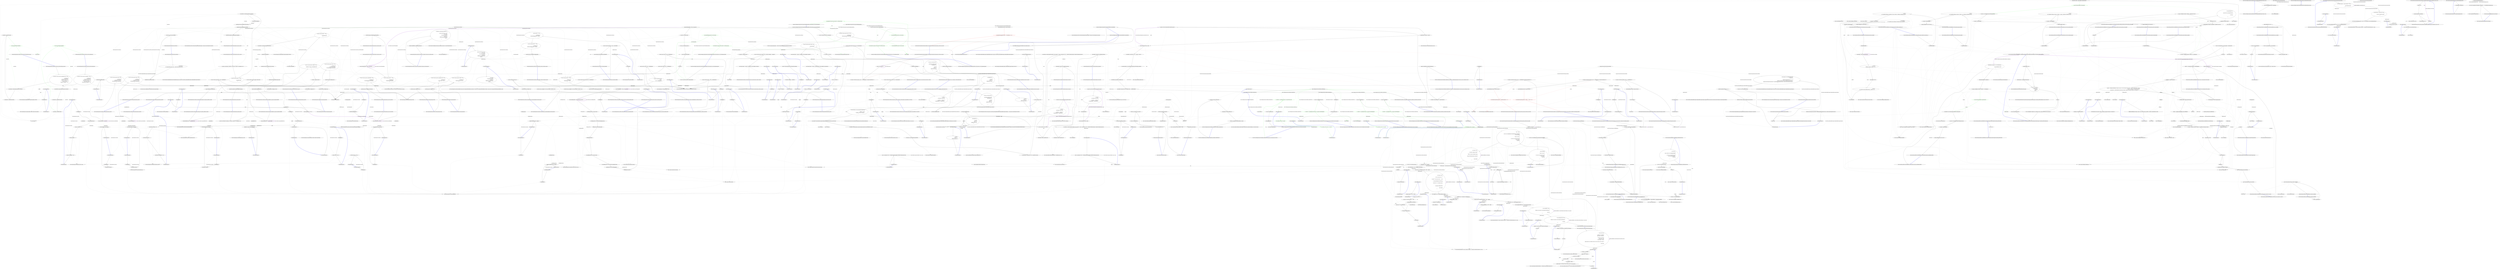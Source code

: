 digraph  {
d309 [cluster="Nancy.Testing.Tests.BrowserFixture.Should_return_JSON_serialized_form()", color=green, community=0, label="13: Assert.True(actualModel.SomeBoolean)", span="459-459"];
d306 [cluster="Nancy.Testing.Tests.BrowserFixture.Should_return_JSON_serialized_form()", label="var actualModel = response.Body.DeserializeJson<EchoModel>()", span="454-454"];
d308 [cluster="Nancy.Testing.Tests.BrowserFixture.Should_return_JSON_serialized_form()", label="Assert.Equal(1, actualModel.SomeInt)", span="458-458"];
d310 [cluster="Nancy.Testing.Tests.BrowserFixture.Should_return_JSON_serialized_form()", label="Exit Nancy.Testing.Tests.BrowserFixture.Should_return_JSON_serialized_form()", span="441-441"];
d312 [cluster="Unk.True", label="Entry Unk.True", span=""];
d327 [cluster="Nancy.Testing.Tests.BrowserFixture.Should_return_JSON_serialized_querystring()", color=green, community=0, label="13: Assert.True(actualModel.SomeBoolean)", span="481-481"];
d324 [cluster="Nancy.Testing.Tests.BrowserFixture.Should_return_JSON_serialized_querystring()", label="var actualModel = response.Body.DeserializeJson<EchoModel>()", span="476-476"];
d326 [cluster="Nancy.Testing.Tests.BrowserFixture.Should_return_JSON_serialized_querystring()", label="Assert.Equal(1, actualModel.SomeInt)", span="480-480"];
d328 [cluster="Nancy.Testing.Tests.BrowserFixture.Should_return_JSON_serialized_querystring()", label="Exit Nancy.Testing.Tests.BrowserFixture.Should_return_JSON_serialized_querystring()", span="463-463"];
d305 [cluster="Nancy.Testing.Tests.BrowserFixture.Should_return_JSON_serialized_form()", label="var response = await browser.Post(''/serializedform'', (with) =>\r\n                {\r\n                    with.HttpRequest();\r\n                    with.Accept(''application/json'');\r\n                    with.FormValue(''SomeString'', ''Hi'');\r\n                    with.FormValue(''SomeInt'', ''1'');\r\n                    with.FormValue(''SomeBoolean'', ''true'');\r\n                })", span="444-451"];
d307 [cluster="Nancy.Testing.Tests.BrowserFixture.Should_return_JSON_serialized_form()", label="Assert.Equal(''Hi'', actualModel.SomeString)", span="457-457"];
d96 [cluster="Nancy.Testing.BrowserResponseBodyWrapper.DeserializeJson<TModel>()", label="Entry Nancy.Testing.BrowserResponseBodyWrapper.DeserializeJson<TModel>()", span="55-55"];
d311 [cluster="Unk.Equal", label="Entry Unk.Equal", span=""];
d304 [cluster="Nancy.Testing.Tests.BrowserFixture.Should_return_JSON_serialized_form()", label="Entry Nancy.Testing.Tests.BrowserFixture.Should_return_JSON_serialized_form()", span="441-441"];
d323 [cluster="Nancy.Testing.Tests.BrowserFixture.Should_return_JSON_serialized_querystring()", label="var response = await browser.Get(''/serializedquerystring'', (with) =>\r\n                {\r\n                    with.HttpRequest();\r\n                    with.Accept(''application/json'');\r\n                    with.Query(''SomeString'', ''Hi'');\r\n                    with.Query(''SomeInt'', ''1'');\r\n                    with.Query(''SomeBoolean'', ''true'');\r\n                })", span="466-473"];
d325 [cluster="Nancy.Testing.Tests.BrowserFixture.Should_return_JSON_serialized_querystring()", label="Assert.Equal(''Hi'', actualModel.SomeString)", span="479-479"];
d322 [cluster="Nancy.Testing.Tests.BrowserFixture.Should_return_JSON_serialized_querystring()", label="Entry Nancy.Testing.Tests.BrowserFixture.Should_return_JSON_serialized_querystring()", span="463-463"];
d500 [label="Nancy.Testing.Tests.BrowserFixture", span=""];
d17 [cluster="Nancy.Testing.Browser.Post(string, System.Action<Nancy.Testing.BrowserContext>)", label="Entry Nancy.Testing.Browser.Post(string, System.Action<Nancy.Testing.BrowserContext>)", span="164-164"];
d313 [cluster="lambda expression", label="Entry lambda expression", span="444-451"];
d89 [cluster="Nancy.Testing.Tests.BrowserFixture.Should_be_able_to_send_json_in_body()", label="var actualModel = result.Body.DeserializeJson<EchoModel>()", span="156-156"];
d31 [cluster="Nancy.Testing.Browser.Get(string, System.Action<Nancy.Testing.BrowserContext>)", label="Entry Nancy.Testing.Browser.Get(string, System.Action<Nancy.Testing.BrowserContext>)", span="76-76"];
d329 [cluster="lambda expression", label="Entry lambda expression", span="466-473"];
d3 [cluster="Nancy.Testing.Tests.BrowserFixture.BrowserFixture()", label="this.browser = new Browser(bootstrapper)", span="31-31"];
d14 [cluster="Nancy.Testing.Tests.BrowserFixture.Should_be_able_to_send_string_in_body()", label="var result = await browser.Post(''/'', with =>\r\n                {\r\n                    with.HttpRequest();\r\n                    with.Body(thisIsMyRequestBody);\r\n                })", span="41-45"];
d28 [cluster="Nancy.Testing.Tests.BrowserFixture.Should_be_able_to_set_user_host_address()", label="var result = await browser.Get(''/userHostAddress'', with =>\r\n                {\r\n                    with.HttpRequest();\r\n                    with.UserHostAddress(userHostAddress);\r\n                })", span="58-62"];
d39 [cluster="Nancy.Testing.Tests.BrowserFixture.Should_be_able_check_is_local_ipV4()", label="var result = await browser.Get(''/isLocal'', with =>\r\n                {\r\n                    with.HttpRequest();\r\n                    with.HostName(''localhost'');\r\n                    with.UserHostAddress(userHostAddress);\r\n                })", span="75-80"];
d50 [cluster="Nancy.Testing.Tests.BrowserFixture.Should_be_able_check_is_local_ipV6()", label="var result = await browser.Get(''/isLocal'', with =>\r\n                {\r\n                    with.HttpRequest();\r\n                    with.HostName(''localhost'');\r\n                    with.UserHostAddress(userHostAddress);\r\n                })", span="93-98"];
d60 [cluster="Nancy.Testing.Tests.BrowserFixture.Should_be_able_check_is_not_local()", label="var result = await browser.Get(''/isLocal'', with =>\r\n                {\r\n                    with.HttpRequest();\r\n                    with.HostName(''anotherhost'');\r\n                    with.UserHostAddress(userHostAddress);\r\n                })", span="111-116"];
d74 [cluster="Nancy.Testing.Tests.BrowserFixture.Should_be_able_to_send_stream_in_body()", label="var result = await browser.Post(''/'', with =>\r\n                {\r\n                    with.HttpRequest();\r\n                    with.Body(stream, ''text/plain'');\r\n                })", span="133-137"];
d88 [cluster="Nancy.Testing.Tests.BrowserFixture.Should_be_able_to_send_json_in_body()", label="var result = await browser.Post(''/'', with =>\r\n                {\r\n                    with.JsonBody(model);\r\n                })", span="150-153"];
d104 [cluster="Nancy.Testing.Tests.BrowserFixture.Should_be_able_to_send_xml_in_body()", label="var result = await browser.Post(''/'', with =>\r\n                {\r\n                    with.XMLBody(model);\r\n                })", span="171-174"];
d166 [cluster="Nancy.Testing.Tests.BrowserFixture.Should_add_cookies_to_the_request_and_get_cookies_in_response()", label="var result = await browser.Get(''/cookie'', with =>\r\n                {\r\n                    with.Cookie(cookies);\r\n                })", span="269-272"];
d181 [cluster="Nancy.Testing.Tests.BrowserFixture.Should_add_a_cookie_to_the_request_and_get_a_cookie_in_response()", label="var result = await browser.Get(''/cookie'', with => with.Cookie(''CookieName'', ''CookieValue''))", span="283-283"];
d201 [cluster="Nancy.Testing.Tests.BrowserFixture.Should_be_able_to_continue_with_another_request()", label="await browser.Post(''/'', with =>\r\n                {\r\n                    with.HttpRequest();\r\n                    with.Body(firstRequestStream, ''text/plain'');\r\n                })", span="305-309"];
d202 [cluster="Nancy.Testing.Tests.BrowserFixture.Should_be_able_to_continue_with_another_request()", label="var result = await browser.Post(''/'', with =>\r\n                {\r\n                    with.HttpRequest();\r\n                    with.Body(secondRequestStream, ''text/plain'');\r\n                })", span="311-315"];
d214 [cluster="Nancy.Testing.Tests.BrowserFixture.Should_maintain_cookies_when_chaining_requests()", label="await browser.Get(''/session'', with => with.HttpRequest())", span="326-326"];
d215 [cluster="Nancy.Testing.Tests.BrowserFixture.Should_maintain_cookies_when_chaining_requests()", label="var result = await this.browser.Get(\r\n                             ''/session'',\r\n                             with => with.HttpRequest())", span="328-330"];
d225 [cluster="Nancy.Testing.Tests.BrowserFixture.Should_maintain_cookies_even_if_not_set_on_directly_preceding_request()", label="await browser.Get(''/session'', with => with.HttpRequest())", span="341-341"];
d226 [cluster="Nancy.Testing.Tests.BrowserFixture.Should_maintain_cookies_even_if_not_set_on_directly_preceding_request()", label="await browser.Get(''/nothing'', with => with.HttpRequest())", span="343-343"];
d227 [cluster="Nancy.Testing.Tests.BrowserFixture.Should_maintain_cookies_even_if_not_set_on_directly_preceding_request()", label="var result = await browser.Get(''/session'', with => with.HttpRequest())", span="345-345"];
d240 [cluster="Nancy.Testing.Tests.BrowserFixture.Should_be_able_to_not_specify_delegate_for_basic_http_request()", label="var result = await browser.Get(''/type'')", span="355-355"];
d244 [cluster="Nancy.Testing.Tests.BrowserFixture.Should_add_ajax_header()", label="var result = await browser.Get(''/ajax'', with => with.AjaxRequest())", span="365-365"];
d252 [cluster="Nancy.Testing.Tests.BrowserFixture.Should_throw_an_exception_when_the_cert_couldnt_be_found()", label="var exception = await RecordAsync.Exception(() =>\r\n                {\r\n                    return browser.Get(''/ajax'', with =>\r\n                                         with.Certificate(\r\n                                             StoreLocation.CurrentUser,\r\n                                             StoreName.My,\r\n                                             X509FindType.FindByThumbprint,\r\n                                             ''aa aa aa''));\r\n                })", span="375-383"];
d258 [cluster="lambda expression", label="return browser.Get(''/ajax'', with =>\r\n                                         with.Certificate(\r\n                                             StoreLocation.CurrentUser,\r\n                                             StoreName.My,\r\n                                             X509FindType.FindByThumbprint,\r\n                                             ''aa aa aa''));", span="377-382"];
d265 [cluster="Nancy.Testing.Tests.BrowserFixture.Should_add_certificate()", label="var result = await browser.Get(''/cert'', with => with.Certificate())", span="393-393"];
d273 [cluster="Nancy.Testing.Tests.BrowserFixture.Should_change_scheme_to_https_when_HttpsRequest_is_called_on_the_context()", label="var result = await browser.Get(''/'', with => with.HttpsRequest())", span="403-403"];
d287 [cluster="Nancy.Testing.Tests.BrowserFixture.Should_add_forms_authentication_cookie_to_the_request()", label="var response = await browser.Get(''/cookie'', (with) =>\r\n                {\r\n                    with.HttpRequest();\r\n                    with.FormsAuth(userId, formsAuthConfig);\r\n                })", span="427-431"];
d338 [cluster="Nancy.Testing.Tests.BrowserFixture.Should_encode_form()", label="var result = await browser.Post(''/encoded'', with =>\r\n                {\r\n                    with.HttpRequest();\r\n                    with.FormValue(''name'', ''john++'');\r\n                })", span="488-492"];
d346 [cluster="Nancy.Testing.Tests.BrowserFixture.Should_encode_querystring()", label="var result = await browser.Post(''/encodedquerystring'', with =>\r\n                {\r\n                    with.HttpRequest();\r\n                    with.Query(''name'', ''john++'');\r\n                })", span="502-506"];
d355 [cluster="Nancy.Testing.Tests.BrowserFixture.Should_add_nancy_testing_browser_header_as_default_user_agent()", label="var result = (await browser.Get(''/useragent'')).Body.AsString()", span="519-519"];
d360 [cluster="Nancy.Testing.Tests.BrowserFixture.Should_override_default_user_agent_when_explicitly_defined()", label="var result = await browser.Get(''/useragent'', with =>\r\n                {\r\n                    with.Header(''User-Agent'', expectedHeaderValue);\r\n                })", span="532-535"];
d319 [cluster="lambda expression", label="Exit lambda expression", span="444-451"];
d314 [cluster="lambda expression", label="with.HttpRequest()", span="446-446"];
d315 [cluster="lambda expression", label="with.Accept(''application/json'')", span="447-447"];
d316 [cluster="lambda expression", label="with.FormValue(''SomeString'', ''Hi'')", span="448-448"];
d317 [cluster="lambda expression", label="with.FormValue(''SomeInt'', ''1'')", span="449-449"];
d318 [cluster="lambda expression", label="with.FormValue(''SomeBoolean'', ''true'')", span="450-450"];
d90 [cluster="Nancy.Testing.Tests.BrowserFixture.Should_be_able_to_send_json_in_body()", label="actualModel.ShouldNotBeNull()", span="158-158"];
d91 [cluster="Nancy.Testing.Tests.BrowserFixture.Should_be_able_to_send_json_in_body()", label="actualModel.SomeString.ShouldEqual(model.SomeString)", span="159-159"];
d92 [cluster="Nancy.Testing.Tests.BrowserFixture.Should_be_able_to_send_json_in_body()", label="actualModel.SomeInt.ShouldEqual(model.SomeInt)", span="160-160"];
d93 [cluster="Nancy.Testing.Tests.BrowserFixture.Should_be_able_to_send_json_in_body()", label="actualModel.SomeBoolean.ShouldEqual(model.SomeBoolean)", span="161-161"];
d370 [cluster="Nancy.Testing.Tests.BrowserFixture.Should_return_error_message_on_cyclical_exception(string)", label="var result = await browser.Get(''/cyclical'', with => with.Accept(accept))", span="560-560"];
d390 [cluster="Nancy.Testing.Tests.BrowserFixture.Should_return_no_error_message_on_cyclical_exception_when_disabled_error_trace(string)", label="var result = await browser.Get(''/cyclical'', with => with.Accept(accept))", span="584-584"];
d335 [cluster="lambda expression", label="Exit lambda expression", span="466-473"];
d330 [cluster="lambda expression", label="with.HttpRequest()", span="468-468"];
d331 [cluster="lambda expression", label="with.Accept(''application/json'')", span="469-469"];
d332 [cluster="lambda expression", label="with.Query(''SomeString'', ''Hi'')", span="470-470"];
d333 [cluster="lambda expression", label="with.Query(''SomeInt'', ''1'')", span="471-471"];
d334 [cluster="lambda expression", label="with.Query(''SomeBoolean'', ''true'')", span="472-472"];
d1 [cluster="Nancy.Testing.Tests.BrowserFixture.BrowserFixture()", label="var bootstrapper =\r\n                new ConfigurableBootstrapper(config => config.Modules(typeof(EchoModule)))", span="26-27"];
d2 [cluster="Nancy.Testing.Tests.BrowserFixture.BrowserFixture()", label="CookieBasedSessions.Enable(bootstrapper)", span="29-29"];
d4 [cluster="Nancy.Testing.Tests.BrowserFixture.BrowserFixture()", label="Exit Nancy.Testing.Tests.BrowserFixture.BrowserFixture()", span="24-24"];
d7 [cluster="Nancy.Testing.Browser.Browser(Nancy.Bootstrapper.INancyBootstrapper, System.Action<Nancy.Testing.BrowserContext>)", label="Entry Nancy.Testing.Browser.Browser(Nancy.Bootstrapper.INancyBootstrapper, System.Action<Nancy.Testing.BrowserContext>)", span="40-40"];
d13 [cluster="Nancy.Testing.Tests.BrowserFixture.Should_be_able_to_send_string_in_body()", label="string thisIsMyRequestBody = ''This is my request body''", span="38-38"];
d15 [cluster="Nancy.Testing.Tests.BrowserFixture.Should_be_able_to_send_string_in_body()", label="result.Body.AsString().ShouldEqual(thisIsMyRequestBody)", span="48-48"];
d20 [cluster="lambda expression", label="Entry lambda expression", span="41-45"];
d27 [cluster="Nancy.Testing.Tests.BrowserFixture.Should_be_able_to_set_user_host_address()", label="string userHostAddress = ''127.0.0.1''", span="55-55"];
d29 [cluster="Nancy.Testing.Tests.BrowserFixture.Should_be_able_to_set_user_host_address()", label="result.Body.AsString().ShouldEqual(userHostAddress)", span="65-65"];
d32 [cluster="lambda expression", label="Entry lambda expression", span="58-62"];
d38 [cluster="Nancy.Testing.Tests.BrowserFixture.Should_be_able_check_is_local_ipV4()", label="string userHostAddress = ''127.0.0.1''", span="72-72"];
d40 [cluster="Nancy.Testing.Tests.BrowserFixture.Should_be_able_check_is_local_ipV4()", label="result.Body.AsString().ShouldEqual(''local'')", span="83-83"];
d42 [cluster="lambda expression", label="Entry lambda expression", span="75-80"];
d49 [cluster="Nancy.Testing.Tests.BrowserFixture.Should_be_able_check_is_local_ipV6()", label="string userHostAddress = ''::1''", span="90-90"];
d51 [cluster="Nancy.Testing.Tests.BrowserFixture.Should_be_able_check_is_local_ipV6()", label="result.Body.AsString().ShouldEqual(''local'')", span="101-101"];
d53 [cluster="lambda expression", label="Entry lambda expression", span="93-98"];
d59 [cluster="Nancy.Testing.Tests.BrowserFixture.Should_be_able_check_is_not_local()", label="string userHostAddress = ''84.12.65.72''", span="108-108"];
d61 [cluster="Nancy.Testing.Tests.BrowserFixture.Should_be_able_check_is_not_local()", label="result.Body.AsString().ShouldEqual(''not-local'')", span="119-119"];
d63 [cluster="lambda expression", label="Entry lambda expression", span="111-116"];
d70 [cluster="Nancy.Testing.Tests.BrowserFixture.Should_be_able_to_send_stream_in_body()", label="var stream = new MemoryStream()", span="127-127"];
d73 [cluster="Nancy.Testing.Tests.BrowserFixture.Should_be_able_to_send_stream_in_body()", label="writer.Flush()", span="130-130"];
d75 [cluster="Nancy.Testing.Tests.BrowserFixture.Should_be_able_to_send_stream_in_body()", label="result.Body.AsString().ShouldEqual(thisIsMyRequestBody)", span="140-140"];
d81 [cluster="lambda expression", label="Entry lambda expression", span="133-137"];
d87 [cluster="Nancy.Testing.Tests.BrowserFixture.Should_be_able_to_send_json_in_body()", label="var model = new EchoModel { SomeString = ''Some String'', SomeInt = 29, SomeBoolean = true }", span="147-147"];
d98 [cluster="lambda expression", label="Entry lambda expression", span="150-153"];
d103 [cluster="Nancy.Testing.Tests.BrowserFixture.Should_be_able_to_send_xml_in_body()", label="var model = new EchoModel { SomeString = ''Some String'', SomeInt = 29, SomeBoolean = true }", span="168-168"];
d105 [cluster="Nancy.Testing.Tests.BrowserFixture.Should_be_able_to_send_xml_in_body()", label="var actualModel = result.Body.DeserializeXml<EchoModel>()", span="177-177"];
d112 [cluster="lambda expression", label="Entry lambda expression", span="171-174"];
d165 [cluster="Nancy.Testing.Tests.BrowserFixture.Should_add_cookies_to_the_request_and_get_cookies_in_response()", label="var cookies =\r\n                new Dictionary<string, string>\r\n                {\r\n                    { ''CookieName'', ''CookieValue'' },\r\n                    { ''SomeCookieName'', ''SomeCookieValue'' }\r\n                }", span="261-266"];
d167 [cluster="Nancy.Testing.Tests.BrowserFixture.Should_add_cookies_to_the_request_and_get_cookies_in_response()", label="result.Cookies.Single(x => x.Name == ''CookieName'').Value.ShouldEqual(''CookieValue'')", span="275-275"];
d171 [cluster="lambda expression", label="Entry lambda expression", span="269-272"];
d168 [cluster="Nancy.Testing.Tests.BrowserFixture.Should_add_cookies_to_the_request_and_get_cookies_in_response()", label="result.Cookies.Single(x => x.Name == ''SomeCookieName'').Value.ShouldEqual(''SomeCookieValue'')", span="276-276"];
d180 [cluster="Nancy.Testing.Tests.BrowserFixture.Should_add_a_cookie_to_the_request_and_get_a_cookie_in_response()", label="Entry Nancy.Testing.Tests.BrowserFixture.Should_add_a_cookie_to_the_request_and_get_a_cookie_in_response()", span="280-280"];
d182 [cluster="Nancy.Testing.Tests.BrowserFixture.Should_add_a_cookie_to_the_request_and_get_a_cookie_in_response()", label="result.Cookies.Single(x => x.Name == ''CookieName'').Value.ShouldEqual(''CookieValue'')", span="286-286"];
d184 [cluster="lambda expression", label="Entry lambda expression", span="283-283"];
d193 [cluster="Nancy.Testing.Tests.BrowserFixture.Should_be_able_to_continue_with_another_request()", label="var firstRequestStream = new MemoryStream()", span="295-295"];
d200 [cluster="Nancy.Testing.Tests.BrowserFixture.Should_be_able_to_continue_with_another_request()", label="secondRequestWriter.Flush()", span="302-302"];
d205 [cluster="lambda expression", label="Entry lambda expression", span="305-309"];
d197 [cluster="Nancy.Testing.Tests.BrowserFixture.Should_be_able_to_continue_with_another_request()", label="var secondRequestStream = new MemoryStream()", span="299-299"];
d203 [cluster="Nancy.Testing.Tests.BrowserFixture.Should_be_able_to_continue_with_another_request()", label="result.Body.AsString().ShouldEqual(SecondRequestBody)", span="318-318"];
d209 [cluster="lambda expression", label="Entry lambda expression", span="311-315"];
d213 [cluster="Nancy.Testing.Tests.BrowserFixture.Should_maintain_cookies_when_chaining_requests()", label="Entry Nancy.Testing.Tests.BrowserFixture.Should_maintain_cookies_when_chaining_requests()", span="322-322"];
d218 [cluster="lambda expression", label="Entry lambda expression", span="326-326"];
d216 [cluster="Nancy.Testing.Tests.BrowserFixture.Should_maintain_cookies_when_chaining_requests()", label="result.Body.AsString().ShouldEqual(''Current session value is: I've created a session!'')", span="333-333"];
d221 [cluster="lambda expression", label="Entry lambda expression", span="330-330"];
d224 [cluster="Nancy.Testing.Tests.BrowserFixture.Should_maintain_cookies_even_if_not_set_on_directly_preceding_request()", label="Entry Nancy.Testing.Tests.BrowserFixture.Should_maintain_cookies_even_if_not_set_on_directly_preceding_request()", span="337-337"];
d230 [cluster="lambda expression", label="Entry lambda expression", span="341-341"];
d233 [cluster="lambda expression", label="Entry lambda expression", span="343-343"];
d228 [cluster="Nancy.Testing.Tests.BrowserFixture.Should_maintain_cookies_even_if_not_set_on_directly_preceding_request()", label="result.Body.AsString().ShouldEqual(''Current session value is: I've created a session!'')", span="348-348"];
d236 [cluster="lambda expression", label="Entry lambda expression", span="345-345"];
d239 [cluster="Nancy.Testing.Tests.BrowserFixture.Should_be_able_to_not_specify_delegate_for_basic_http_request()", label="Entry Nancy.Testing.Tests.BrowserFixture.Should_be_able_to_not_specify_delegate_for_basic_http_request()", span="352-352"];
d241 [cluster="Nancy.Testing.Tests.BrowserFixture.Should_be_able_to_not_specify_delegate_for_basic_http_request()", label="result.Body.AsString().ShouldEqual(''http'')", span="358-358"];
d243 [cluster="Nancy.Testing.Tests.BrowserFixture.Should_add_ajax_header()", label="Entry Nancy.Testing.Tests.BrowserFixture.Should_add_ajax_header()", span="362-362"];
d245 [cluster="Nancy.Testing.Tests.BrowserFixture.Should_add_ajax_header()", label="result.Body.AsString().ShouldEqual(''ajax'')", span="368-368"];
d247 [cluster="lambda expression", label="Entry lambda expression", span="365-365"];
d251 [cluster="Nancy.Testing.Tests.BrowserFixture.Should_throw_an_exception_when_the_cert_couldnt_be_found()", label="Entry Nancy.Testing.Tests.BrowserFixture.Should_throw_an_exception_when_the_cert_couldnt_be_found()", span="372-372"];
d253 [cluster="Nancy.Testing.Tests.BrowserFixture.Should_throw_an_exception_when_the_cert_couldnt_be_found()", label="exception.ShouldBeOfType<InvalidOperationException>()", span="386-386"];
d255 [cluster="Nancy.Tests.xUnitExtensions.RecordAsync.Exception(System.Func<System.Threading.Tasks.Task>)", label="Entry Nancy.Tests.xUnitExtensions.RecordAsync.Exception(System.Func<System.Threading.Tasks.Task>)", span="8-8"];
d257 [cluster="lambda expression", label="Entry lambda expression", span="375-383"];
d259 [cluster="lambda expression", label="Exit lambda expression", span="375-383"];
d260 [cluster="lambda expression", label="Entry lambda expression", span="377-382"];
d264 [cluster="Nancy.Testing.Tests.BrowserFixture.Should_add_certificate()", label="Entry Nancy.Testing.Tests.BrowserFixture.Should_add_certificate()", span="390-390"];
d266 [cluster="Nancy.Testing.Tests.BrowserFixture.Should_add_certificate()", label="result.Context.Request.ClientCertificate.ShouldNotBeNull()", span="396-396"];
d268 [cluster="lambda expression", label="Entry lambda expression", span="393-393"];
d272 [cluster="Nancy.Testing.Tests.BrowserFixture.Should_change_scheme_to_https_when_HttpsRequest_is_called_on_the_context()", label="Entry Nancy.Testing.Tests.BrowserFixture.Should_change_scheme_to_https_when_HttpsRequest_is_called_on_the_context()", span="400-400"];
d274 [cluster="Nancy.Testing.Tests.BrowserFixture.Should_change_scheme_to_https_when_HttpsRequest_is_called_on_the_context()", label="result.Context.Request.Url.Scheme.ShouldEqual(''https'')", span="406-406"];
d276 [cluster="lambda expression", label="Entry lambda expression", span="403-403"];
d281 [cluster="Nancy.Testing.Tests.BrowserFixture.Should_add_forms_authentication_cookie_to_the_request()", label="var userId = A.Dummy<Guid>()", span="413-413"];
d282 [cluster="Nancy.Testing.Tests.BrowserFixture.Should_add_forms_authentication_cookie_to_the_request()", label="var formsAuthConfig = new FormsAuthenticationConfiguration()\r\n            {\r\n                RedirectUrl = ''/login'',\r\n                UserMapper = A.Fake<IUserMapper>(),\r\n            }", span="415-419"];
d286 [cluster="Nancy.Testing.Tests.BrowserFixture.Should_add_forms_authentication_cookie_to_the_request()", label="var cookieContents = String.Format(''{1}{0}'', encryptedId, hmacString)", span="424-424"];
d288 [cluster="Nancy.Testing.Tests.BrowserFixture.Should_add_forms_authentication_cookie_to_the_request()", label="var cookie = response.Cookies.Single(c => c.Name == FormsAuthentication.FormsAuthenticationCookieName)", span="433-433"];
d296 [cluster="lambda expression", label="Entry lambda expression", span="427-431"];
d337 [cluster="Nancy.Testing.Tests.BrowserFixture.Should_encode_form()", label="Entry Nancy.Testing.Tests.BrowserFixture.Should_encode_form()", span="485-485"];
d339 [cluster="Nancy.Testing.Tests.BrowserFixture.Should_encode_form()", label="result.Body.AsString().ShouldEqual(''john++'')", span="495-495"];
d341 [cluster="lambda expression", label="Entry lambda expression", span="488-492"];
d345 [cluster="Nancy.Testing.Tests.BrowserFixture.Should_encode_querystring()", label="Entry Nancy.Testing.Tests.BrowserFixture.Should_encode_querystring()", span="499-499"];
d347 [cluster="Nancy.Testing.Tests.BrowserFixture.Should_encode_querystring()", label="result.Body.AsString().ShouldEqual(''john++'')", span="509-509"];
d349 [cluster="lambda expression", label="Entry lambda expression", span="502-506"];
d354 [cluster="Nancy.Testing.Tests.BrowserFixture.Should_add_nancy_testing_browser_header_as_default_user_agent()", label="string expectedHeaderValue = ''Nancy.Testing.Browser''", span="516-516"];
d356 [cluster="Nancy.Testing.Tests.BrowserFixture.Should_add_nancy_testing_browser_header_as_default_user_agent()", label="result.ShouldEqual(expectedHeaderValue)", span="522-522"];
d18 [cluster="Nancy.Testing.BrowserResponseBodyWrapper.AsString()", label="Entry Nancy.Testing.BrowserResponseBodyWrapper.AsString()", span="30-30"];
d359 [cluster="Nancy.Testing.Tests.BrowserFixture.Should_override_default_user_agent_when_explicitly_defined()", label="string expectedHeaderValue = ''Custom.User.Agent''", span="529-529"];
d361 [cluster="Nancy.Testing.Tests.BrowserFixture.Should_override_default_user_agent_when_explicitly_defined()", label="var header = result.Body.AsString()", span="537-537"];
d364 [cluster="lambda expression", label="Entry lambda expression", span="532-535"];
d24 [cluster="Nancy.Testing.BrowserContext.HttpRequest()", label="Entry Nancy.Testing.BrowserContext.HttpRequest()", span="156-156"];
d320 [cluster="Nancy.Testing.BrowserContext.Accept(Nancy.Responses.Negotiation.MediaRange)", label="Entry Nancy.Testing.BrowserContext.Accept(Nancy.Responses.Negotiation.MediaRange)", span="173-173"];
d321 [cluster="Nancy.Testing.BrowserContext.FormValue(string, string)", label="Entry Nancy.Testing.BrowserContext.FormValue(string, string)", span="121-121"];
d97 [cluster="object.ShouldNotBeNull()", label="Entry object.ShouldNotBeNull()", span="151-151"];
d19 [cluster="object.ShouldEqual(object)", label="Entry object.ShouldEqual(object)", span="106-106"];
d94 [cluster="Nancy.Testing.Tests.BrowserFixture.Should_be_able_to_send_json_in_body()", label="Exit Nancy.Testing.Tests.BrowserFixture.Should_be_able_to_send_json_in_body()", span="144-144"];
d368 [cluster="Nancy.Testing.Tests.BrowserFixture.Should_return_error_message_on_cyclical_exception(string)", label="Entry Nancy.Testing.Tests.BrowserFixture.Should_return_error_message_on_cyclical_exception(string)", span="545-545"];
d369 [cluster="Nancy.Testing.Tests.BrowserFixture.Should_return_error_message_on_cyclical_exception(string)", label="var browser = new Browser(with =>\r\n            {\r\n                with.Modules(typeof(EchoModule));\r\n                with.Configure(env =>\r\n                {\r\n                    env.Tracing(\r\n                        enabled: true,\r\n                        displayErrorTraces: true);\r\n                });\r\n            })", span="548-557"];
d371 [cluster="Nancy.Testing.Tests.BrowserFixture.Should_return_error_message_on_cyclical_exception(string)", label="var resultBody = result.Body.AsString()", span="563-563"];
d385 [cluster="lambda expression", label="Entry lambda expression", span="560-560"];
d388 [cluster="Nancy.Testing.Tests.BrowserFixture.Should_return_no_error_message_on_cyclical_exception_when_disabled_error_trace(string)", label="Entry Nancy.Testing.Tests.BrowserFixture.Should_return_no_error_message_on_cyclical_exception_when_disabled_error_trace(string)", span="569-569"];
d389 [cluster="Nancy.Testing.Tests.BrowserFixture.Should_return_no_error_message_on_cyclical_exception_when_disabled_error_trace(string)", label="var browser = new Browser(with =>\r\n            {\r\n                with.Modules(typeof(EchoModule));\r\n                with.Configure(env =>\r\n                {\r\n                    env.Tracing(\r\n                        enabled: true,\r\n                        displayErrorTraces: false);\r\n                });\r\n            })", span="572-581"];
d391 [cluster="Nancy.Testing.Tests.BrowserFixture.Should_return_no_error_message_on_cyclical_exception_when_disabled_error_trace(string)", label="result.Body.AsString().ShouldBeEmpty()", span="587-587"];
d401 [cluster="lambda expression", label="Entry lambda expression", span="584-584"];
d336 [cluster="Nancy.Testing.BrowserContext.Query(string, string)", label="Entry Nancy.Testing.BrowserContext.Query(string, string)", span="172-172"];
d0 [cluster="Nancy.Testing.Tests.BrowserFixture.BrowserFixture()", label="Entry Nancy.Testing.Tests.BrowserFixture.BrowserFixture()", span="24-24"];
d5 [cluster="Nancy.Testing.ConfigurableBootstrapper.ConfigurableBootstrapper(System.Action<Nancy.Testing.ConfigurableBootstrapper.ConfigurableBootstrapperConfigurator>)", label="Entry Nancy.Testing.ConfigurableBootstrapper.ConfigurableBootstrapper(System.Action<Nancy.Testing.ConfigurableBootstrapper.ConfigurableBootstrapperConfigurator>)", span="64-64"];
d9 [cluster="lambda expression", label="config.Modules(typeof(EchoModule))", span="27-27"];
d6 [cluster="Nancy.Session.CookieBasedSessions.Enable(Nancy.Bootstrapper.IPipelines)", label="Entry Nancy.Session.CookieBasedSessions.Enable(Nancy.Bootstrapper.IPipelines)", span="102-102"];
d12 [cluster="Nancy.Testing.Tests.BrowserFixture.Should_be_able_to_send_string_in_body()", label="Entry Nancy.Testing.Tests.BrowserFixture.Should_be_able_to_send_string_in_body()", span="35-35"];
d69 [cluster="Nancy.Testing.Tests.BrowserFixture.Should_be_able_to_send_stream_in_body()", label="string thisIsMyRequestBody = ''This is my request body''", span="126-126"];
d22 [cluster="lambda expression", label="with.Body(thisIsMyRequestBody)", span="44-44"];
d16 [cluster="Nancy.Testing.Tests.BrowserFixture.Should_be_able_to_send_string_in_body()", label="Exit Nancy.Testing.Tests.BrowserFixture.Should_be_able_to_send_string_in_body()", span="35-35"];
d23 [cluster="lambda expression", label="Exit lambda expression", span="41-45"];
d21 [cluster="lambda expression", label="with.HttpRequest()", span="43-43"];
d26 [cluster="Nancy.Testing.Tests.BrowserFixture.Should_be_able_to_set_user_host_address()", label="Entry Nancy.Testing.Tests.BrowserFixture.Should_be_able_to_set_user_host_address()", span="52-52"];
d34 [cluster="lambda expression", label="with.UserHostAddress(userHostAddress)", span="61-61"];
d30 [cluster="Nancy.Testing.Tests.BrowserFixture.Should_be_able_to_set_user_host_address()", label="Exit Nancy.Testing.Tests.BrowserFixture.Should_be_able_to_set_user_host_address()", span="52-52"];
d35 [cluster="lambda expression", label="Exit lambda expression", span="58-62"];
d33 [cluster="lambda expression", label="with.HttpRequest()", span="60-60"];
d37 [cluster="Nancy.Testing.Tests.BrowserFixture.Should_be_able_check_is_local_ipV4()", label="Entry Nancy.Testing.Tests.BrowserFixture.Should_be_able_check_is_local_ipV4()", span="69-69"];
d45 [cluster="lambda expression", label="with.UserHostAddress(userHostAddress)", span="79-79"];
d41 [cluster="Nancy.Testing.Tests.BrowserFixture.Should_be_able_check_is_local_ipV4()", label="Exit Nancy.Testing.Tests.BrowserFixture.Should_be_able_check_is_local_ipV4()", span="69-69"];
d46 [cluster="lambda expression", label="Exit lambda expression", span="75-80"];
d43 [cluster="lambda expression", label="with.HttpRequest()", span="77-77"];
d44 [cluster="lambda expression", label="with.HostName(''localhost'')", span="78-78"];
d48 [cluster="Nancy.Testing.Tests.BrowserFixture.Should_be_able_check_is_local_ipV6()", label="Entry Nancy.Testing.Tests.BrowserFixture.Should_be_able_check_is_local_ipV6()", span="87-87"];
d56 [cluster="lambda expression", label="with.UserHostAddress(userHostAddress)", span="97-97"];
d52 [cluster="Nancy.Testing.Tests.BrowserFixture.Should_be_able_check_is_local_ipV6()", label="Exit Nancy.Testing.Tests.BrowserFixture.Should_be_able_check_is_local_ipV6()", span="87-87"];
d57 [cluster="lambda expression", label="Exit lambda expression", span="93-98"];
d54 [cluster="lambda expression", label="with.HttpRequest()", span="95-95"];
d55 [cluster="lambda expression", label="with.HostName(''localhost'')", span="96-96"];
d58 [cluster="Nancy.Testing.Tests.BrowserFixture.Should_be_able_check_is_not_local()", label="Entry Nancy.Testing.Tests.BrowserFixture.Should_be_able_check_is_not_local()", span="105-105"];
d66 [cluster="lambda expression", label="with.UserHostAddress(userHostAddress)", span="115-115"];
d62 [cluster="Nancy.Testing.Tests.BrowserFixture.Should_be_able_check_is_not_local()", label="Exit Nancy.Testing.Tests.BrowserFixture.Should_be_able_check_is_not_local()", span="105-105"];
d67 [cluster="lambda expression", label="Exit lambda expression", span="111-116"];
d64 [cluster="lambda expression", label="with.HttpRequest()", span="113-113"];
d65 [cluster="lambda expression", label="with.HostName(''anotherhost'')", span="114-114"];
d71 [cluster="Nancy.Testing.Tests.BrowserFixture.Should_be_able_to_send_stream_in_body()", label="var writer = new StreamWriter(stream)", span="128-128"];
d77 [cluster="System.IO.MemoryStream.MemoryStream()", label="Entry System.IO.MemoryStream.MemoryStream()", span="0-0"];
d83 [cluster="lambda expression", label="with.Body(stream, ''text/plain'')", span="136-136"];
d72 [cluster="Nancy.Testing.Tests.BrowserFixture.Should_be_able_to_send_stream_in_body()", label="writer.Write(thisIsMyRequestBody)", span="129-129"];
d80 [cluster="System.IO.StreamWriter.Flush()", label="Entry System.IO.StreamWriter.Flush()", span="0-0"];
d76 [cluster="Nancy.Testing.Tests.BrowserFixture.Should_be_able_to_send_stream_in_body()", label="Exit Nancy.Testing.Tests.BrowserFixture.Should_be_able_to_send_stream_in_body()", span="123-123"];
d84 [cluster="lambda expression", label="Exit lambda expression", span="133-137"];
d82 [cluster="lambda expression", label="with.HttpRequest()", span="135-135"];
d86 [cluster="Nancy.Testing.Tests.BrowserFixture.Should_be_able_to_send_json_in_body()", label="Entry Nancy.Testing.Tests.BrowserFixture.Should_be_able_to_send_json_in_body()", span="144-144"];
d95 [cluster="Nancy.Testing.Tests.BrowserFixture.EchoModel.EchoModel()", label="Entry Nancy.Testing.Tests.BrowserFixture.EchoModel.EchoModel()", span="590-590"];
d99 [cluster="lambda expression", label="with.JsonBody(model)", span="152-152"];
d100 [cluster="lambda expression", label="Exit lambda expression", span="150-153"];
d102 [cluster="Nancy.Testing.Tests.BrowserFixture.Should_be_able_to_send_xml_in_body()", label="Entry Nancy.Testing.Tests.BrowserFixture.Should_be_able_to_send_xml_in_body()", span="165-165"];
d113 [cluster="lambda expression", label="with.XMLBody(model)", span="173-173"];
d107 [cluster="Nancy.Testing.Tests.BrowserFixture.Should_be_able_to_send_xml_in_body()", label="actualModel.SomeString.ShouldEqual(model.SomeString)", span="180-180"];
d108 [cluster="Nancy.Testing.Tests.BrowserFixture.Should_be_able_to_send_xml_in_body()", label="actualModel.SomeInt.ShouldEqual(model.SomeInt)", span="181-181"];
d109 [cluster="Nancy.Testing.Tests.BrowserFixture.Should_be_able_to_send_xml_in_body()", label="actualModel.SomeBoolean.ShouldEqual(model.SomeBoolean)", span="182-182"];
d106 [cluster="Nancy.Testing.Tests.BrowserFixture.Should_be_able_to_send_xml_in_body()", label="actualModel.ShouldNotBeNull()", span="179-179"];
d111 [cluster="Nancy.Testing.BrowserResponseBodyWrapper.DeserializeXml<TModel>()", label="Entry Nancy.Testing.BrowserResponseBodyWrapper.DeserializeXml<TModel>()", span="68-68"];
d114 [cluster="lambda expression", label="Exit lambda expression", span="171-174"];
d164 [cluster="Nancy.Testing.Tests.BrowserFixture.Should_add_cookies_to_the_request_and_get_cookies_in_response()", label="Entry Nancy.Testing.Tests.BrowserFixture.Should_add_cookies_to_the_request_and_get_cookies_in_response()", span="258-258"];
d142 [cluster="System.Collections.Generic.Dictionary<TKey, TValue>.Dictionary()", label="Entry System.Collections.Generic.Dictionary<TKey, TValue>.Dictionary()", span="0-0"];
d172 [cluster="lambda expression", label="with.Cookie(cookies)", span="271-271"];
d170 [cluster="Unk.Single", label="Entry Unk.Single", span=""];
d145 [cluster="Unk.ShouldEqual", label="Entry Unk.ShouldEqual", span=""];
d174 [cluster="lambda expression", label="Entry lambda expression", span="275-275"];
d173 [cluster="lambda expression", label="Exit lambda expression", span="269-272"];
d169 [cluster="Nancy.Testing.Tests.BrowserFixture.Should_add_cookies_to_the_request_and_get_cookies_in_response()", label="Exit Nancy.Testing.Tests.BrowserFixture.Should_add_cookies_to_the_request_and_get_cookies_in_response()", span="258-258"];
d177 [cluster="lambda expression", label="Entry lambda expression", span="276-276"];
d183 [cluster="Nancy.Testing.Tests.BrowserFixture.Should_add_a_cookie_to_the_request_and_get_a_cookie_in_response()", label="Exit Nancy.Testing.Tests.BrowserFixture.Should_add_a_cookie_to_the_request_and_get_a_cookie_in_response()", span="280-280"];
d187 [cluster="lambda expression", label="Entry lambda expression", span="286-286"];
d186 [cluster="lambda expression", label="Exit lambda expression", span="283-283"];
d185 [cluster="lambda expression", label="with.Cookie(''CookieName'', ''CookieValue'')", span="283-283"];
d192 [cluster="Nancy.Testing.Tests.BrowserFixture.Should_be_able_to_continue_with_another_request()", label="string SecondRequestBody = ''This is my second request body''", span="294-294"];
d194 [cluster="Nancy.Testing.Tests.BrowserFixture.Should_be_able_to_continue_with_another_request()", label="var firstRequestWriter = new StreamWriter(firstRequestStream)", span="296-296"];
d207 [cluster="lambda expression", label="with.Body(firstRequestStream, ''text/plain'')", span="308-308"];
d199 [cluster="Nancy.Testing.Tests.BrowserFixture.Should_be_able_to_continue_with_another_request()", label="secondRequestWriter.Write(SecondRequestBody)", span="301-301"];
d198 [cluster="Nancy.Testing.Tests.BrowserFixture.Should_be_able_to_continue_with_another_request()", label="var secondRequestWriter = new StreamWriter(secondRequestStream)", span="300-300"];
d208 [cluster="lambda expression", label="Exit lambda expression", span="305-309"];
d206 [cluster="lambda expression", label="with.HttpRequest()", span="307-307"];
d196 [cluster="Nancy.Testing.Tests.BrowserFixture.Should_be_able_to_continue_with_another_request()", label="firstRequestWriter.Flush()", span="298-298"];
d211 [cluster="lambda expression", label="with.Body(secondRequestStream, ''text/plain'')", span="314-314"];
d204 [cluster="Nancy.Testing.Tests.BrowserFixture.Should_be_able_to_continue_with_another_request()", label="Exit Nancy.Testing.Tests.BrowserFixture.Should_be_able_to_continue_with_another_request()", span="290-290"];
d212 [cluster="lambda expression", label="Exit lambda expression", span="311-315"];
d210 [cluster="lambda expression", label="with.HttpRequest()", span="313-313"];
d217 [cluster="Nancy.Testing.Tests.BrowserFixture.Should_maintain_cookies_when_chaining_requests()", label="Exit Nancy.Testing.Tests.BrowserFixture.Should_maintain_cookies_when_chaining_requests()", span="322-322"];
d220 [cluster="lambda expression", label="Exit lambda expression", span="326-326"];
d219 [cluster="lambda expression", label="with.HttpRequest()", span="326-326"];
d223 [cluster="lambda expression", label="Exit lambda expression", span="330-330"];
d222 [cluster="lambda expression", label="with.HttpRequest()", span="330-330"];
d229 [cluster="Nancy.Testing.Tests.BrowserFixture.Should_maintain_cookies_even_if_not_set_on_directly_preceding_request()", label="Exit Nancy.Testing.Tests.BrowserFixture.Should_maintain_cookies_even_if_not_set_on_directly_preceding_request()", span="337-337"];
d232 [cluster="lambda expression", label="Exit lambda expression", span="341-341"];
d231 [cluster="lambda expression", label="with.HttpRequest()", span="341-341"];
d235 [cluster="lambda expression", label="Exit lambda expression", span="343-343"];
d234 [cluster="lambda expression", label="with.HttpRequest()", span="343-343"];
d238 [cluster="lambda expression", label="Exit lambda expression", span="345-345"];
d237 [cluster="lambda expression", label="with.HttpRequest()", span="345-345"];
d242 [cluster="Nancy.Testing.Tests.BrowserFixture.Should_be_able_to_not_specify_delegate_for_basic_http_request()", label="Exit Nancy.Testing.Tests.BrowserFixture.Should_be_able_to_not_specify_delegate_for_basic_http_request()", span="352-352"];
d246 [cluster="Nancy.Testing.Tests.BrowserFixture.Should_add_ajax_header()", label="Exit Nancy.Testing.Tests.BrowserFixture.Should_add_ajax_header()", span="362-362"];
d249 [cluster="lambda expression", label="Exit lambda expression", span="365-365"];
d248 [cluster="lambda expression", label="with.AjaxRequest()", span="365-365"];
d254 [cluster="Nancy.Testing.Tests.BrowserFixture.Should_throw_an_exception_when_the_cert_couldnt_be_found()", label="Exit Nancy.Testing.Tests.BrowserFixture.Should_throw_an_exception_when_the_cert_couldnt_be_found()", span="372-372"];
d256 [cluster="object.ShouldBeOfType<T>()", label="Entry object.ShouldBeOfType<T>()", span="161-161"];
d262 [cluster="lambda expression", label="Exit lambda expression", span="377-382"];
d261 [cluster="lambda expression", label="with.Certificate(\r\n                                             StoreLocation.CurrentUser,\r\n                                             StoreName.My,\r\n                                             X509FindType.FindByThumbprint,\r\n                                             ''aa aa aa'')", span="378-382"];
d267 [cluster="Nancy.Testing.Tests.BrowserFixture.Should_add_certificate()", label="Exit Nancy.Testing.Tests.BrowserFixture.Should_add_certificate()", span="390-390"];
d270 [cluster="lambda expression", label="Exit lambda expression", span="393-393"];
d269 [cluster="lambda expression", label="with.Certificate()", span="393-393"];
d275 [cluster="Nancy.Testing.Tests.BrowserFixture.Should_change_scheme_to_https_when_HttpsRequest_is_called_on_the_context()", label="Exit Nancy.Testing.Tests.BrowserFixture.Should_change_scheme_to_https_when_HttpsRequest_is_called_on_the_context()", span="400-400"];
d278 [cluster="lambda expression", label="Exit lambda expression", span="403-403"];
d277 [cluster="lambda expression", label="with.HttpsRequest()", span="403-403"];
d280 [cluster="Nancy.Testing.Tests.BrowserFixture.Should_add_forms_authentication_cookie_to_the_request()", label="Entry Nancy.Testing.Tests.BrowserFixture.Should_add_forms_authentication_cookie_to_the_request()", span="410-410"];
d126 [cluster="Unk.>", label="Entry Unk.>", span=""];
d283 [cluster="Nancy.Testing.Tests.BrowserFixture.Should_add_forms_authentication_cookie_to_the_request()", label="var encryptedId = formsAuthConfig.CryptographyConfiguration.EncryptionProvider.Encrypt(userId.ToString())", span="421-421"];
d298 [cluster="lambda expression", label="with.FormsAuth(userId, formsAuthConfig)", span="430-430"];
d292 [cluster="Nancy.Authentication.Forms.FormsAuthenticationConfiguration.FormsAuthenticationConfiguration()", label="Entry Nancy.Authentication.Forms.FormsAuthenticationConfiguration.FormsAuthenticationConfiguration()", span="15-15"];
d284 [cluster="Nancy.Testing.Tests.BrowserFixture.Should_add_forms_authentication_cookie_to_the_request()", label="var hmacBytes = formsAuthConfig.CryptographyConfiguration.HmacProvider.GenerateHmac(encryptedId)", span="422-422"];
d285 [cluster="Nancy.Testing.Tests.BrowserFixture.Should_add_forms_authentication_cookie_to_the_request()", label="var hmacString = Convert.ToBase64String(hmacBytes)", span="423-423"];
d128 [cluster="string.Format(string, object, object)", label="Entry string.Format(string, object, object)", span="0-0"];
d290 [cluster="Nancy.Testing.Tests.BrowserFixture.Should_add_forms_authentication_cookie_to_the_request()", label="cookieValue.ShouldEqual(cookieContents)", span="437-437"];
d289 [cluster="Nancy.Testing.Tests.BrowserFixture.Should_add_forms_authentication_cookie_to_the_request()", label="var cookieValue = cookie.Value", span="434-434"];
d301 [cluster="lambda expression", label="Entry lambda expression", span="433-433"];
d299 [cluster="lambda expression", label="Exit lambda expression", span="427-431"];
d297 [cluster="lambda expression", label="with.HttpRequest()", span="429-429"];
d340 [cluster="Nancy.Testing.Tests.BrowserFixture.Should_encode_form()", label="Exit Nancy.Testing.Tests.BrowserFixture.Should_encode_form()", span="485-485"];
d344 [cluster="lambda expression", label="Exit lambda expression", span="488-492"];
d342 [cluster="lambda expression", label="with.HttpRequest()", span="490-490"];
d343 [cluster="lambda expression", label="with.FormValue(''name'', ''john++'')", span="491-491"];
d348 [cluster="Nancy.Testing.Tests.BrowserFixture.Should_encode_querystring()", label="Exit Nancy.Testing.Tests.BrowserFixture.Should_encode_querystring()", span="499-499"];
d352 [cluster="lambda expression", label="Exit lambda expression", span="502-506"];
d350 [cluster="lambda expression", label="with.HttpRequest()", span="504-504"];
d351 [cluster="lambda expression", label="with.Query(''name'', ''john++'')", span="505-505"];
d353 [cluster="Nancy.Testing.Tests.BrowserFixture.Should_add_nancy_testing_browser_header_as_default_user_agent()", label="Entry Nancy.Testing.Tests.BrowserFixture.Should_add_nancy_testing_browser_header_as_default_user_agent()", span="513-513"];
d357 [cluster="Nancy.Testing.Tests.BrowserFixture.Should_add_nancy_testing_browser_header_as_default_user_agent()", label="Exit Nancy.Testing.Tests.BrowserFixture.Should_add_nancy_testing_browser_header_as_default_user_agent()", span="513-513"];
d358 [cluster="Nancy.Testing.Tests.BrowserFixture.Should_override_default_user_agent_when_explicitly_defined()", label="Entry Nancy.Testing.Tests.BrowserFixture.Should_override_default_user_agent_when_explicitly_defined()", span="526-526"];
d365 [cluster="lambda expression", label="with.Header(''User-Agent'', expectedHeaderValue)", span="534-534"];
d362 [cluster="Nancy.Testing.Tests.BrowserFixture.Should_override_default_user_agent_when_explicitly_defined()", label="header.ShouldEqual(expectedHeaderValue)", span="540-540"];
d366 [cluster="lambda expression", label="Exit lambda expression", span="532-535"];
d386 [cluster="lambda expression", label="with.Accept(accept)", span="560-560"];
d402 [cluster="lambda expression", label="with.Accept(accept)", span="584-584"];
d123 [cluster="Nancy.Testing.Tests.BrowserFixture.Should_add_basic_authentication_credentials_to_the_headers_of_the_request()", label="values.Headers[''Authorization''].First().ShouldEqual(''Basic '' + encodedCredentials)", span="201-201"];
d373 [cluster="Nancy.Testing.Tests.BrowserFixture.Should_return_error_message_on_cyclical_exception(string)", label="Exit Nancy.Testing.Tests.BrowserFixture.Should_return_error_message_on_cyclical_exception(string)", span="545-545"];
d374 [cluster="Nancy.Testing.Browser.Browser(System.Action<Nancy.Testing.ConfigurableBootstrapper.ConfigurableBootstrapperConfigurator>, System.Action<Nancy.Testing.BrowserContext>)", label="Entry Nancy.Testing.Browser.Browser(System.Action<Nancy.Testing.ConfigurableBootstrapper.ConfigurableBootstrapperConfigurator>, System.Action<Nancy.Testing.BrowserContext>)", span="30-30"];
d377 [cluster="lambda expression", label="with.Modules(typeof(EchoModule))", span="550-550"];
d378 [cluster="lambda expression", label="with.Configure(env =>\r\n                {\r\n                    env.Tracing(\r\n                        enabled: true,\r\n                        displayErrorTraces: true);\r\n                })", span="551-556"];
d372 [cluster="Nancy.Testing.Tests.BrowserFixture.Should_return_error_message_on_cyclical_exception(string)", label="resultBody.ShouldNotBeEmpty()", span="564-564"];
d387 [cluster="lambda expression", label="Exit lambda expression", span="560-560"];
d392 [cluster="Nancy.Testing.Tests.BrowserFixture.Should_return_no_error_message_on_cyclical_exception_when_disabled_error_trace(string)", label="Exit Nancy.Testing.Tests.BrowserFixture.Should_return_no_error_message_on_cyclical_exception_when_disabled_error_trace(string)", span="569-569"];
d395 [cluster="lambda expression", label="with.Modules(typeof(EchoModule))", span="574-574"];
d396 [cluster="lambda expression", label="with.Configure(env =>\r\n                {\r\n                    env.Tracing(\r\n                        enabled: true,\r\n                        displayErrorTraces: false);\r\n                })", span="575-580"];
d393 [cluster="string.ShouldBeEmpty()", label="Entry string.ShouldBeEmpty()", span="27-27"];
d403 [cluster="lambda expression", label="Exit lambda expression", span="584-584"];
d8 [cluster="lambda expression", label="Entry lambda expression", span="27-27"];
d10 [cluster="lambda expression", label="Exit lambda expression", span="27-27"];
d11 [cluster="Nancy.Testing.ConfigurableBootstrapper.ConfigurableBootstrapperConfigurator.Modules(params System.Type[])", label="Entry Nancy.Testing.ConfigurableBootstrapper.ConfigurableBootstrapperConfigurator.Modules(params System.Type[])", span="1004-1004"];
d68 [cluster="Nancy.Testing.Tests.BrowserFixture.Should_be_able_to_send_stream_in_body()", label="Entry Nancy.Testing.Tests.BrowserFixture.Should_be_able_to_send_stream_in_body()", span="123-123"];
d501 [label=thisIsMyRequestBody, span=""];
d25 [cluster="Nancy.Testing.BrowserContext.Body(string)", label="Entry Nancy.Testing.BrowserContext.Body(string)", span="89-89"];
d502 [label=userHostAddress, span=""];
d36 [cluster="Nancy.Testing.BrowserContext.UserHostAddress(string)", label="Entry Nancy.Testing.BrowserContext.UserHostAddress(string)", span="184-184"];
d503 [label=userHostAddress, span=""];
d47 [cluster="Nancy.Testing.BrowserContext.HostName(string)", label="Entry Nancy.Testing.BrowserContext.HostName(string)", span="193-193"];
d504 [label=userHostAddress, span=""];
d505 [label=userHostAddress, span=""];
d78 [cluster="System.IO.StreamWriter.StreamWriter(System.IO.Stream)", label="Entry System.IO.StreamWriter.StreamWriter(System.IO.Stream)", span="0-0"];
d506 [label=stream, span=""];
d85 [cluster="Nancy.Testing.BrowserContext.Body(System.IO.Stream, string)", label="Entry Nancy.Testing.BrowserContext.Body(System.IO.Stream, string)", span="110-110"];
d79 [cluster="System.IO.StreamWriter.Write(string)", label="Entry System.IO.StreamWriter.Write(string)", span="0-0"];
d445 [cluster="lambda expression", label="writer.Flush()", span="640-640"];
d507 [label=model, span=""];
d101 [cluster="Nancy.Testing.BrowserContext.JsonBody<TModel>(TModel, Nancy.ISerializer)", label="Entry Nancy.Testing.BrowserContext.JsonBody<TModel>(TModel, Nancy.ISerializer)", span="53-53"];
d110 [cluster="Nancy.Testing.Tests.BrowserFixture.Should_be_able_to_send_xml_in_body()", label="Exit Nancy.Testing.Tests.BrowserFixture.Should_be_able_to_send_xml_in_body()", span="165-165"];
d508 [label=model, span=""];
d115 [cluster="Nancy.Testing.BrowserContext.XMLBody<TModel>(TModel, Nancy.ISerializer)", label="Entry Nancy.Testing.BrowserContext.XMLBody<TModel>(TModel, Nancy.ISerializer)", span="75-75"];
d135 [cluster="Nancy.Testing.Tests.BrowserFixture.Should_add_cookies_to_the_request()", label="var cookies =\r\n                new Dictionary<string, string>\r\n                {\r\n                    { ''CookieName'', ''CookieValue'' },\r\n                    { ''SomeCookieName'', ''SomeCookieValue'' }\r\n                }", span="210-215"];
d152 [cluster="Nancy.Testing.Tests.BrowserFixture.Should_add_cookie_to_the_request()", label="var cookies =\r\n                new Dictionary<string, string>\r\n                {\r\n                    { ''CookieName'', ''CookieValue'' },\r\n                    { ''SomeCookieName'', ''SomeCookieValue'' }\r\n                }", span="235-240"];
d509 [label=cookies, span=""];
d143 [cluster="Nancy.Testing.BrowserContext.Cookie(System.Collections.Generic.IDictionary<string, string>)", label="Entry Nancy.Testing.BrowserContext.Cookie(System.Collections.Generic.IDictionary<string, string>)", span="111-111"];
d140 [cluster="Nancy.Testing.Tests.BrowserFixture.Should_add_cookies_to_the_request()", label="values.Headers[''Cookie''].First().ShouldEqual(cookieString)", span="226-226"];
d158 [cluster="Nancy.Testing.Tests.BrowserFixture.Should_add_cookie_to_the_request()", label="values.Headers[''Cookie''].First().ShouldEqual(cookieString)", span="254-254"];
d176 [cluster="lambda expression", label="Exit lambda expression", span="275-275"];
d175 [cluster="lambda expression", label="x.Name == ''CookieName''", span="275-275"];
d179 [cluster="lambda expression", label="Exit lambda expression", span="276-276"];
d178 [cluster="lambda expression", label="x.Name == ''SomeCookieName''", span="276-276"];
d189 [cluster="lambda expression", label="Exit lambda expression", span="286-286"];
d188 [cluster="lambda expression", label="x.Name == ''CookieName''", span="286-286"];
d160 [cluster="Nancy.Testing.BrowserContext.Cookie(string, string)", label="Entry Nancy.Testing.BrowserContext.Cookie(string, string)", span="130-130"];
d191 [cluster="Nancy.Testing.Tests.BrowserFixture.Should_be_able_to_continue_with_another_request()", label="string FirstRequestBody = ''This is my first request body''", span="293-293"];
d195 [cluster="Nancy.Testing.Tests.BrowserFixture.Should_be_able_to_continue_with_another_request()", label="firstRequestWriter.Write(FirstRequestBody)", span="297-297"];
d510 [label=firstRequestStream, span=""];
d511 [label=secondRequestStream, span=""];
d190 [cluster="Nancy.Testing.Tests.BrowserFixture.Should_be_able_to_continue_with_another_request()", label="Entry Nancy.Testing.Tests.BrowserFixture.Should_be_able_to_continue_with_another_request()", span="290-290"];
d250 [cluster="Nancy.Testing.BrowserContext.AjaxRequest()", label="Entry Nancy.Testing.BrowserContext.AjaxRequest()", span="149-149"];
d263 [cluster="Nancy.Testing.BrowserContext.Certificate(System.Security.Cryptography.X509Certificates.StoreLocation, System.Security.Cryptography.X509Certificates.StoreName, System.Security.Cryptography.X509Certificates.X509FindType, object)", label="Entry Nancy.Testing.BrowserContext.Certificate(System.Security.Cryptography.X509Certificates.StoreLocation, System.Security.Cryptography.X509Certificates.StoreName, System.Security.Cryptography.X509Certificates.X509FindType, object)", span="246-246"];
d271 [cluster="Nancy.Testing.BrowserContext.Certificate()", label="Entry Nancy.Testing.BrowserContext.Certificate()", span="202-202"];
d279 [cluster="Nancy.Testing.BrowserContext.HttpsRequest()", label="Entry Nancy.Testing.BrowserContext.HttpsRequest()", span="164-164"];
d291 [cluster="Nancy.Testing.Tests.BrowserFixture.Should_add_forms_authentication_cookie_to_the_request()", label="Exit Nancy.Testing.Tests.BrowserFixture.Should_add_forms_authentication_cookie_to_the_request()", span="410-410"];
d117 [cluster="Nancy.Testing.Tests.BrowserFixture.Should_add_basic_authentication_credentials_to_the_headers_of_the_request()", label="var context = new BrowserContext(A.Fake<INancyEnvironment>())", span="189-189"];
d134 [cluster="Nancy.Testing.Tests.BrowserFixture.Should_add_cookies_to_the_request()", label="var context = new BrowserContext(A.Fake<INancyEnvironment>())", span="208-208"];
d151 [cluster="Nancy.Testing.Tests.BrowserFixture.Should_add_cookie_to_the_request()", label="var context = new BrowserContext(A.Fake<INancyEnvironment>())", span="233-233"];
d293 [cluster="Unk.ToString", label="Entry Unk.ToString", span=""];
d294 [cluster="Unk.Encrypt", label="Entry Unk.Encrypt", span=""];
d512 [label=userId, span=""];
d513 [label=formsAuthConfig, span=""];
d300 [cluster="Unk.FormsAuth", label="Entry Unk.FormsAuth", span=""];
d295 [cluster="Nancy.Cryptography.IHmacProvider.GenerateHmac(string)", label="Entry Nancy.Cryptography.IHmacProvider.GenerateHmac(string)", span="17-17"];
d130 [cluster="System.Convert.ToBase64String(byte[])", label="Entry System.Convert.ToBase64String(byte[])", span="0-0"];
d120 [cluster="Nancy.Testing.Tests.BrowserFixture.Should_add_basic_authentication_credentials_to_the_headers_of_the_request()", label="var credentials = string.Format(''{0}:{1}'', ''username'', ''password'')", span="197-197"];
d147 [cluster="lambda expression", label="current + string.Format(''{0}={1};'', HttpUtility.UrlEncode(cookie.Key), HttpUtility.UrlEncode(cookie.Value))", span="223-223"];
d162 [cluster="lambda expression", label="current + string.Format(''{0}={1};'', HttpUtility.UrlEncode(cookie.Key), HttpUtility.UrlEncode(cookie.Value))", span="251-251"];
d303 [cluster="lambda expression", label="Exit lambda expression", span="433-433"];
d302 [cluster="lambda expression", label="c.Name == FormsAuthentication.FormsAuthenticationCookieName", span="433-433"];
d363 [cluster="Nancy.Testing.Tests.BrowserFixture.Should_override_default_user_agent_when_explicitly_defined()", label="Exit Nancy.Testing.Tests.BrowserFixture.Should_override_default_user_agent_when_explicitly_defined()", span="526-526"];
d514 [label=expectedHeaderValue, span=""];
d367 [cluster="Nancy.Testing.BrowserContext.Header(string, string)", label="Entry Nancy.Testing.BrowserContext.Header(string, string)", span="140-140"];
d515 [label=string, span=""];
d516 [label=string, span=""];
d119 [cluster="Nancy.Testing.Tests.BrowserFixture.Should_add_basic_authentication_credentials_to_the_headers_of_the_request()", label="IBrowserContextValues values = context", span="195-195"];
d122 [cluster="Nancy.Testing.Tests.BrowserFixture.Should_add_basic_authentication_credentials_to_the_headers_of_the_request()", label="values.Headers[''Authorization''].ShouldHaveCount(1)", span="200-200"];
d121 [cluster="Nancy.Testing.Tests.BrowserFixture.Should_add_basic_authentication_credentials_to_the_headers_of_the_request()", label="var encodedCredentials = Convert.ToBase64String(Encoding.UTF8.GetBytes(credentials))", span="198-198"];
d124 [cluster="Nancy.Testing.Tests.BrowserFixture.Should_add_basic_authentication_credentials_to_the_headers_of_the_request()", label="Exit Nancy.Testing.Tests.BrowserFixture.Should_add_basic_authentication_credentials_to_the_headers_of_the_request()", span="186-186"];
d132 [cluster="System.Collections.Generic.IEnumerable<TSource>.First<TSource>()", label="Entry System.Collections.Generic.IEnumerable<TSource>.First<TSource>()", span="0-0"];
d376 [cluster="lambda expression", label="Entry lambda expression", span="548-557"];
d379 [cluster="lambda expression", label="Exit lambda expression", span="548-557"];
d380 [cluster="Nancy.Testing.ConfigurableBootstrapper.ConfigurableBootstrapperConfigurator.Configure(System.Action<Nancy.Configuration.INancyEnvironment>)", label="Entry Nancy.Testing.ConfigurableBootstrapper.ConfigurableBootstrapperConfigurator.Configure(System.Action<Nancy.Configuration.INancyEnvironment>)", span="662-662"];
d381 [cluster="lambda expression", label="Entry lambda expression", span="551-556"];
d375 [cluster="string.ShouldNotBeEmpty()", label="Entry string.ShouldNotBeEmpty()", span="32-32"];
d394 [cluster="lambda expression", label="Entry lambda expression", span="572-581"];
d397 [cluster="lambda expression", label="Exit lambda expression", span="572-581"];
d398 [cluster="lambda expression", label="Entry lambda expression", span="575-580"];
d443 [cluster="lambda expression", label="var writer = new StreamWriter(stream)", span="638-638"];
d444 [cluster="lambda expression", label="writer.Write(body)", span="639-639"];
d446 [cluster="lambda expression", label="Exit lambda expression", span="636-641"];
d136 [cluster="Nancy.Testing.Tests.BrowserFixture.Should_add_cookies_to_the_request()", label="context.Cookie(cookies)", span="218-218"];
d138 [cluster="Nancy.Testing.Tests.BrowserFixture.Should_add_cookies_to_the_request()", label="var cookieString = cookies.Aggregate(string.Empty, (current, cookie) => current + string.Format(''{0}={1};'', HttpUtility.UrlEncode(cookie.Key), HttpUtility.UrlEncode(cookie.Value)))", span="223-223"];
d153 [cluster="Nancy.Testing.Tests.BrowserFixture.Should_add_cookie_to_the_request()", label=cookies, span="243-243"];
d156 [cluster="Nancy.Testing.Tests.BrowserFixture.Should_add_cookie_to_the_request()", label="var cookieString = cookies.Aggregate(string.Empty, (current, cookie) => current + string.Format(''{0}={1};'', HttpUtility.UrlEncode(cookie.Key), HttpUtility.UrlEncode(cookie.Value)))", span="251-251"];
d137 [cluster="Nancy.Testing.Tests.BrowserFixture.Should_add_cookies_to_the_request()", label="IBrowserContextValues values = context", span="221-221"];
d139 [cluster="Nancy.Testing.Tests.BrowserFixture.Should_add_cookies_to_the_request()", label="values.Headers[''Cookie''].ShouldHaveCount(1)", span="225-225"];
d141 [cluster="Nancy.Testing.Tests.BrowserFixture.Should_add_cookies_to_the_request()", label="Exit Nancy.Testing.Tests.BrowserFixture.Should_add_cookies_to_the_request()", span="205-205"];
d155 [cluster="Nancy.Testing.Tests.BrowserFixture.Should_add_cookie_to_the_request()", label="IBrowserContextValues values = context", span="249-249"];
d157 [cluster="Nancy.Testing.Tests.BrowserFixture.Should_add_cookie_to_the_request()", label="values.Headers[''Cookie''].ShouldHaveCount(1)", span="253-253"];
d159 [cluster="Nancy.Testing.Tests.BrowserFixture.Should_add_cookie_to_the_request()", label="Exit Nancy.Testing.Tests.BrowserFixture.Should_add_cookie_to_the_request()", span="230-230"];
d154 [cluster="Nancy.Testing.Tests.BrowserFixture.Should_add_cookie_to_the_request()", label="context.Cookie(cookie.Key, cookie.Value)", span="245-245"];
d116 [cluster="Nancy.Testing.Tests.BrowserFixture.Should_add_basic_authentication_credentials_to_the_headers_of_the_request()", label="Entry Nancy.Testing.Tests.BrowserFixture.Should_add_basic_authentication_credentials_to_the_headers_of_the_request()", span="186-186"];
d118 [cluster="Nancy.Testing.Tests.BrowserFixture.Should_add_basic_authentication_credentials_to_the_headers_of_the_request()", label="context.BasicAuth(''username'', ''password'')", span="192-192"];
d125 [cluster="BrowserContext.cstr", label="Entry BrowserContext.cstr", span=""];
d133 [cluster="Nancy.Testing.Tests.BrowserFixture.Should_add_cookies_to_the_request()", label="Entry Nancy.Testing.Tests.BrowserFixture.Should_add_cookies_to_the_request()", span="205-205"];
d150 [cluster="Nancy.Testing.Tests.BrowserFixture.Should_add_cookie_to_the_request()", label="Entry Nancy.Testing.Tests.BrowserFixture.Should_add_cookie_to_the_request()", span="230-230"];
d146 [cluster="lambda expression", label="Entry lambda expression", span="223-223"];
d148 [cluster="lambda expression", label="Exit lambda expression", span="223-223"];
d149 [cluster="Nancy.Helpers.HttpUtility.UrlEncode(string)", label="Entry Nancy.Helpers.HttpUtility.UrlEncode(string)", span="384-384"];
d161 [cluster="lambda expression", label="Entry lambda expression", span="251-251"];
d163 [cluster="lambda expression", label="Exit lambda expression", span="251-251"];
d131 [cluster="System.Collections.Generic.IEnumerable<T>.ShouldHaveCount<T>(int)", label="Entry System.Collections.Generic.IEnumerable<T>.ShouldHaveCount<T>(int)", span="91-91"];
d129 [cluster="System.Text.Encoding.GetBytes(string)", label="Entry System.Text.Encoding.GetBytes(string)", span="0-0"];
d383 [cluster="lambda expression", label="Exit lambda expression", span="551-556"];
d382 [cluster="lambda expression", label="env.Tracing(\r\n                        enabled: true,\r\n                        displayErrorTraces: true)", span="553-555"];
d400 [cluster="lambda expression", label="Exit lambda expression", span="575-580"];
d399 [cluster="lambda expression", label="env.Tracing(\r\n                        enabled: true,\r\n                        displayErrorTraces: false)", span="577-579"];
d437 [cluster="lambda expression", label="return new Response\r\n                    {\r\n                        Contents = stream =>\r\n                        {\r\n                            var writer = new StreamWriter(stream);\r\n                            writer.Write(body);\r\n                            writer.Flush();\r\n                        }\r\n                    };", span="634-642"];
d442 [cluster="lambda expression", label="Entry lambda expression", span="636-641"];
d518 [label=body, span=""];
d436 [cluster="lambda expression", label="var body = new StreamReader(this.Context.Request.Body).ReadToEnd()", span="633-633"];
d144 [cluster="Unk.Aggregate", label="Entry Unk.Aggregate", span=""];
d127 [cluster="Nancy.Testing.BrowserContext.BasicAuth(string, string)", label="Entry Nancy.Testing.BrowserContext.BasicAuth(string, string)", span="97-97"];
d384 [cluster="Nancy.Configuration.INancyEnvironment.Tracing(bool, bool)", label="Entry Nancy.Configuration.INancyEnvironment.Tracing(bool, bool)", span="15-15"];
d438 [cluster="lambda expression", label="Exit lambda expression", span="631-643"];
d441 [cluster="Nancy.Response.Response()", label="Entry Nancy.Response.Response()", span="29-29"];
d517 [label="Nancy.Testing.Tests.BrowserFixture.EchoModule", span=""];
d435 [cluster="lambda expression", label="Entry lambda expression", span="631-643"];
d439 [cluster="System.IO.StreamReader.StreamReader(System.IO.Stream)", label="Entry System.IO.StreamReader.StreamReader(System.IO.Stream)", span="0-0"];
d440 [cluster="System.IO.StreamReader.ReadToEnd()", label="Entry System.IO.StreamReader.ReadToEnd()", span="0-0"];
d405 [cluster="Nancy.Testing.Tests.BrowserFixture.EchoModule.EchoModule()", label="Get(''/cyclical'', args =>\r\n                {\r\n                    var category = new Category();\r\n                    category.Name = ''Electronics'';\r\n\r\n                    var product = new Product();\r\n                    product.Name = ''iPad'';\r\n                    product.Category = category;\r\n\r\n                    category.Products = new Collection<Product>(new List<Product>(new[] { product }));\r\n\r\n                    return product;\r\n                })", span="617-629"];
d406 [cluster="Nancy.Testing.Tests.BrowserFixture.EchoModule.EchoModule()", label="Post(''/'', args =>\r\n                {\r\n                    var body = new StreamReader(this.Context.Request.Body).ReadToEnd();\r\n                    return new Response\r\n                    {\r\n                        Contents = stream =>\r\n                        {\r\n                            var writer = new StreamWriter(stream);\r\n                            writer.Write(body);\r\n                            writer.Flush();\r\n                        }\r\n                    };\r\n                })", span="631-643"];
d407 [cluster="Nancy.Testing.Tests.BrowserFixture.EchoModule.EchoModule()", label="Get(''/cookie'', args =>\r\n                {\r\n                    var response = (Response)''Cookies'';\r\n\r\n                    foreach (var cookie in this.Request.Cookies)\r\n                    {\r\n                        response.WithCookie(cookie.Key, cookie.Value);\r\n                    }\r\n\r\n                    return response;\r\n                })", span="645-655"];
d449 [cluster="lambda expression", label="this.Request.Cookies", span="649-649"];
d408 [cluster="Nancy.Testing.Tests.BrowserFixture.EchoModule.EchoModule()", label="Get(''/nothing'', args => string.Empty)", span="657-657"];
d409 [cluster="Nancy.Testing.Tests.BrowserFixture.EchoModule.EchoModule()", label="Get(''/userHostAddress'', args => this.Request.UserHostAddress)", span="659-659"];
d458 [cluster="lambda expression", label="this.Request.UserHostAddress", span="659-659"];
d410 [cluster="Nancy.Testing.Tests.BrowserFixture.EchoModule.EchoModule()", label="Get(''/isLocal'', args => this.Request.IsLocal() ? ''local'' : ''not-local'')", span="661-661"];
d461 [cluster="lambda expression", label="this.Request.IsLocal() ? ''local'' : ''not-local''", span="661-661"];
d411 [cluster="Nancy.Testing.Tests.BrowserFixture.EchoModule.EchoModule()", label="Get(''/session'', args =>\r\n                {\r\n                    var value = Session[''moo''] ?? '''';\r\n\r\n                    var output = ''Current session value is: '' + value;\r\n\r\n                    if (string.IsNullOrEmpty(value.ToString()))\r\n                    {\r\n                        Session[''moo''] = ''I've created a session!'';\r\n                    }\r\n\r\n                    var response = (Response)output;\r\n\r\n                    return response;\r\n                })", span="663-677"];
d465 [cluster="lambda expression", label="var value = Session[''moo''] ?? ''''", span="665-665"];
d468 [cluster="lambda expression", label="Session[''moo''] = ''I've created a session!''", span="671-671"];
d412 [cluster="Nancy.Testing.Tests.BrowserFixture.EchoModule.EchoModule()", label="Get(''/useragent'', args => this.Request.Headers.UserAgent)", span="679-679"];
d475 [cluster="lambda expression", label="this.Request.Headers.UserAgent", span="679-679"];
d413 [cluster="Nancy.Testing.Tests.BrowserFixture.EchoModule.EchoModule()", label="Get(''/type'', args => this.Request.Url.Scheme.ToLower())", span="681-681"];
d478 [cluster="lambda expression", label="this.Request.Url.Scheme.ToLower()", span="681-681"];
d414 [cluster="Nancy.Testing.Tests.BrowserFixture.EchoModule.EchoModule()", label="Get(''/ajax'', args => this.Request.IsAjaxRequest() ? ''ajax'' : ''not-ajax'')", span="683-683"];
d482 [cluster="lambda expression", label="this.Request.IsAjaxRequest() ? ''ajax'' : ''not-ajax''", span="683-683"];
d415 [cluster="Nancy.Testing.Tests.BrowserFixture.EchoModule.EchoModule()", label="Post(''/encoded'', args => (string)this.Request.Form.name)", span="685-685"];
d486 [cluster="lambda expression", label="(string)this.Request.Form.name", span="685-685"];
d416 [cluster="Nancy.Testing.Tests.BrowserFixture.EchoModule.EchoModule()", label="Post(''/encodedquerystring'', args => (string)this.Request.Query.name)", span="687-687"];
d489 [cluster="lambda expression", label="(string)this.Request.Query.name", span="687-687"];
d417 [cluster="Nancy.Testing.Tests.BrowserFixture.EchoModule.EchoModule()", label="Post(''/serializedform'', args =>\r\n                {\r\n                    IDictionary<string, object> data = Request.Form.ToDictionary();\r\n\r\n                    return data;\r\n                })", span="689-694"];
d492 [cluster="lambda expression", label="IDictionary<string, object> data = Request.Form.ToDictionary()", span="691-691"];
d418 [cluster="Nancy.Testing.Tests.BrowserFixture.EchoModule.EchoModule()", label="Get(''/serializedquerystring'', args =>\r\n                {\r\n                    IDictionary<string, object> data = Request.Query.ToDictionary();\r\n\r\n                    return data;\r\n                })", span="696-701"];
d497 [cluster="lambda expression", label="IDictionary<string, object> data = Request.Query.ToDictionary()", span="698-698"];
d404 [cluster="Nancy.Testing.Tests.BrowserFixture.EchoModule.EchoModule()", label="Entry Nancy.Testing.Tests.BrowserFixture.EchoModule.EchoModule()", span="615-615"];
d420 [cluster="Nancy.NancyModule.Get<T>(string, System.Func<dynamic, T>, System.Func<Nancy.NancyContext, bool>, string)", label="Entry Nancy.NancyModule.Get<T>(string, System.Func<dynamic, T>, System.Func<Nancy.NancyContext, bool>, string)", span="154-154"];
d422 [cluster="lambda expression", label="Entry lambda expression", span="617-629"];
d421 [cluster="Nancy.NancyModule.Post<T>(string, System.Func<dynamic, T>, System.Func<Nancy.NancyContext, bool>, string)", label="Entry Nancy.NancyModule.Post<T>(string, System.Func<dynamic, T>, System.Func<Nancy.NancyContext, bool>, string)", span="454-454"];
d447 [cluster="lambda expression", label="Entry lambda expression", span="645-655"];
d448 [cluster="lambda expression", label="var response = (Response)''Cookies''", span="647-647"];
d450 [cluster="lambda expression", label="response.WithCookie(cookie.Key, cookie.Value)", span="651-651"];
d451 [cluster="lambda expression", label="return response;", span="654-654"];
d454 [cluster="lambda expression", label="Entry lambda expression", span="657-657"];
d457 [cluster="lambda expression", label="Entry lambda expression", span="659-659"];
d459 [cluster="lambda expression", label="Exit lambda expression", span="659-659"];
d460 [cluster="lambda expression", label="Entry lambda expression", span="661-661"];
d462 [cluster="lambda expression", label="Exit lambda expression", span="661-661"];
d463 [cluster="Nancy.Request.IsLocal()", label="Entry Nancy.Request.IsLocal()", span="27-27"];
d464 [cluster="lambda expression", label="Entry lambda expression", span="663-677"];
d466 [cluster="lambda expression", label="var output = ''Current session value is: '' + value", span="667-667"];
d467 [cluster="lambda expression", label="string.IsNullOrEmpty(value.ToString())", span="669-669"];
d469 [cluster="lambda expression", label="var response = (Response)output", span="674-674"];
d474 [cluster="lambda expression", label="Entry lambda expression", span="679-679"];
d476 [cluster="lambda expression", label="Exit lambda expression", span="679-679"];
d477 [cluster="lambda expression", label="Entry lambda expression", span="681-681"];
d479 [cluster="lambda expression", label="Exit lambda expression", span="681-681"];
d480 [cluster="string.ToLower()", label="Entry string.ToLower()", span="0-0"];
d481 [cluster="lambda expression", label="Entry lambda expression", span="683-683"];
d483 [cluster="lambda expression", label="Exit lambda expression", span="683-683"];
d484 [cluster="Nancy.Request.IsAjaxRequest()", label="Entry Nancy.Request.IsAjaxRequest()", span="15-15"];
d485 [cluster="lambda expression", label="Entry lambda expression", span="685-685"];
d487 [cluster="lambda expression", label="Exit lambda expression", span="685-685"];
d488 [cluster="lambda expression", label="Entry lambda expression", span="687-687"];
d490 [cluster="lambda expression", label="Exit lambda expression", span="687-687"];
d491 [cluster="lambda expression", label="Entry lambda expression", span="689-694"];
d493 [cluster="lambda expression", label="return data;", span="693-693"];
d495 [cluster="Unk.ToDictionary", label="Entry Unk.ToDictionary", span=""];
d419 [cluster="Nancy.Testing.Tests.BrowserFixture.EchoModule.EchoModule()", label="Exit Nancy.Testing.Tests.BrowserFixture.EchoModule.EchoModule()", span="615-615"];
d496 [cluster="lambda expression", label="Entry lambda expression", span="696-701"];
d498 [cluster="lambda expression", label="return data;", span="700-700"];
d430 [cluster="lambda expression", label="Exit lambda expression", span="617-629"];
d423 [cluster="lambda expression", label="var category = new Category()", span="619-619"];
d452 [cluster="lambda expression", label="Exit lambda expression", span="645-655"];
d453 [cluster="Nancy.Response.WithCookie(string, string)", label="Entry Nancy.Response.WithCookie(string, string)", span="50-50"];
d456 [cluster="lambda expression", label="Exit lambda expression", span="657-657"];
d455 [cluster="lambda expression", label="string.Empty", span="657-657"];
d471 [cluster="lambda expression", label="Exit lambda expression", span="663-677"];
d472 [cluster="object.ToString()", label="Entry object.ToString()", span="0-0"];
d473 [cluster="string.IsNullOrEmpty(string)", label="Entry string.IsNullOrEmpty(string)", span="0-0"];
d470 [cluster="lambda expression", label="return response;", span="676-676"];
d494 [cluster="lambda expression", label="Exit lambda expression", span="689-694"];
d499 [cluster="lambda expression", label="Exit lambda expression", span="696-701"];
d429 [cluster="lambda expression", label="return product;", span="628-628"];
d424 [cluster="lambda expression", label="category.Name = ''Electronics''", span="620-620"];
d431 [cluster="Nancy.Testing.Tests.BrowserFixture.Category.Category()", label="Entry Nancy.Testing.Tests.BrowserFixture.Category.Category()", span="599-599"];
d427 [cluster="lambda expression", label="product.Category = category", span="624-624"];
d428 [cluster="lambda expression", label="category.Products = new Collection<Product>(new List<Product>(new[] { product }))", span="626-626"];
d425 [cluster="lambda expression", label="var product = new Product()", span="622-622"];
d426 [cluster="lambda expression", label="product.Name = ''iPad''", span="623-623"];
d433 [cluster="System.Collections.ObjectModel.Collection<T>.Collection(System.Collections.Generic.IList<T>)", label="Entry System.Collections.ObjectModel.Collection<T>.Collection(System.Collections.Generic.IList<T>)", span="0-0"];
d434 [cluster="System.Collections.Generic.List<T>.List(System.Collections.Generic.IEnumerable<T>)", label="Entry System.Collections.Generic.List<T>.List(System.Collections.Generic.IEnumerable<T>)", span="0-0"];
d432 [cluster="Nancy.Testing.Tests.BrowserFixture.Product.Product()", label="Entry Nancy.Testing.Tests.BrowserFixture.Product.Product()", span="606-606"];
m0_9 [cluster="Nancy.Formatters.Responses.StaticFileResponse.IsValidFilePath(string)", file="DefaultStatusCodeHandlerFixture.cs", label="Entry Nancy.Formatters.Responses.StaticFileResponse.IsValidFilePath(string)", span="22-22"];
m0_11 [cluster="Nancy.Formatters.Responses.StaticFileResponse.IsValidFilePath(string)", file="DefaultStatusCodeHandlerFixture.cs", label="return !(string.IsNullOrEmpty(filePath) || !File.Exists(filePath) || !Path.HasExtension(filePath));", span="24-24"];
m0_12 [cluster="Nancy.Formatters.Responses.StaticFileResponse.IsValidFilePath(string)", file="DefaultStatusCodeHandlerFixture.cs", label="Exit Nancy.Formatters.Responses.StaticFileResponse.IsValidFilePath(string)", span="22-22"];
m0_30 [cluster="System.IO.StreamWriter.Write(string)", file="DefaultStatusCodeHandlerFixture.cs", label="Entry System.IO.StreamWriter.Write(string)", span="0-0"];
m0_31 [cluster="System.IO.StreamWriter.Flush()", file="DefaultStatusCodeHandlerFixture.cs", label="Entry System.IO.StreamWriter.Flush()", span="0-0"];
m0_13 [cluster="string.IsNullOrEmpty(string)", file="DefaultStatusCodeHandlerFixture.cs", label="Entry string.IsNullOrEmpty(string)", span="0-0"];
m0_15 [cluster="System.IO.Path.HasExtension(string)", file="DefaultStatusCodeHandlerFixture.cs", label="Entry System.IO.Path.HasExtension(string)", span="0-0"];
m0_8 [cluster="Nancy.Formatters.Responses.StaticFileResponse.GetExpandedFilePath(string)", file="DefaultStatusCodeHandlerFixture.cs", label="Entry Nancy.Formatters.Responses.StaticFileResponse.GetExpandedFilePath(string)", span="27-27"];
m0_16 [cluster="Nancy.Formatters.Responses.StaticFileResponse.GetExpandedFilePath(string)", file="DefaultStatusCodeHandlerFixture.cs", label="return HostingEnvironment.MapPath(filePath);", span="29-29"];
m0_17 [cluster="Nancy.Formatters.Responses.StaticFileResponse.GetExpandedFilePath(string)", file="DefaultStatusCodeHandlerFixture.cs", label="Exit Nancy.Formatters.Responses.StaticFileResponse.GetExpandedFilePath(string)", span="27-27"];
m0_14 [cluster="System.IO.File.Exists(string)", file="DefaultStatusCodeHandlerFixture.cs", label="Entry System.IO.File.Exists(string)", span="0-0"];
m0_29 [cluster="System.IO.StreamReader.ReadToEnd()", file="DefaultStatusCodeHandlerFixture.cs", label="Entry System.IO.StreamReader.ReadToEnd()", span="0-0"];
m0_0 [cluster="Nancy.Formatters.Responses.StaticFileResponse.StaticFileResponse(string, string)", file="DefaultStatusCodeHandlerFixture.cs", label="Entry Nancy.Formatters.Responses.StaticFileResponse.StaticFileResponse(string, string)", span="9-9"];
m0_1 [cluster="Nancy.Formatters.Responses.StaticFileResponse.StaticFileResponse(string, string)", file="DefaultStatusCodeHandlerFixture.cs", label="this.StatusCode = HttpStatusCode.NotFound", span="11-11"];
m0_2 [cluster="Nancy.Formatters.Responses.StaticFileResponse.StaticFileResponse(string, string)", file="DefaultStatusCodeHandlerFixture.cs", label="var expandedFilePath = GetExpandedFilePath(filePath)", span="13-13"];
m0_5 [cluster="Nancy.Formatters.Responses.StaticFileResponse.StaticFileResponse(string, string)", file="DefaultStatusCodeHandlerFixture.cs", label="this.ContentType = contentType", span="17-17"];
m0_3 [cluster="Nancy.Formatters.Responses.StaticFileResponse.StaticFileResponse(string, string)", file="DefaultStatusCodeHandlerFixture.cs", label="IsValidFilePath(expandedFilePath)", span="14-14"];
m0_4 [cluster="Nancy.Formatters.Responses.StaticFileResponse.StaticFileResponse(string, string)", file="DefaultStatusCodeHandlerFixture.cs", label="this.Contents = GetFileContent(expandedFilePath)", span="16-16"];
m0_6 [cluster="Nancy.Formatters.Responses.StaticFileResponse.StaticFileResponse(string, string)", file="DefaultStatusCodeHandlerFixture.cs", label="this.StatusCode = HttpStatusCode.OK", span="18-18"];
m0_7 [cluster="Nancy.Formatters.Responses.StaticFileResponse.StaticFileResponse(string, string)", file="DefaultStatusCodeHandlerFixture.cs", label="Exit Nancy.Formatters.Responses.StaticFileResponse.StaticFileResponse(string, string)", span="9-9"];
m0_21 [cluster="lambda expression", file="DefaultStatusCodeHandlerFixture.cs", label="Entry lambda expression", span="34-42"];
m0_22 [cluster="lambda expression", file="DefaultStatusCodeHandlerFixture.cs", label="var reader = new StreamReader(filePath)", span="36-36"];
m0_23 [cluster="lambda expression", file="DefaultStatusCodeHandlerFixture.cs", label="var writer = new StreamWriter(stream)", span="38-38"];
m0_24 [cluster="lambda expression", file="DefaultStatusCodeHandlerFixture.cs", label="writer.Write(reader.ReadToEnd())", span="39-39"];
m0_25 [cluster="lambda expression", file="DefaultStatusCodeHandlerFixture.cs", label="writer.Flush()", span="40-40"];
m0_26 [cluster="lambda expression", file="DefaultStatusCodeHandlerFixture.cs", label="Exit lambda expression", span="34-42"];
m0_27 [cluster="System.IO.StreamReader.StreamReader(string)", file="DefaultStatusCodeHandlerFixture.cs", label="Entry System.IO.StreamReader.StreamReader(string)", span="0-0"];
m0_10 [cluster="Nancy.Formatters.Responses.StaticFileResponse.GetFileContent(string)", file="DefaultStatusCodeHandlerFixture.cs", label="Entry Nancy.Formatters.Responses.StaticFileResponse.GetFileContent(string)", span="32-32"];
m0_19 [cluster="Nancy.Formatters.Responses.StaticFileResponse.GetFileContent(string)", file="DefaultStatusCodeHandlerFixture.cs", label="return stream =>\r\n            {\r\n                using (var reader = new StreamReader(filePath))\r\n                {\r\n                    var writer = new StreamWriter(stream);\r\n                    writer.Write(reader.ReadToEnd());\r\n                    writer.Flush();\r\n                }\r\n            };", span="34-42"];
m0_20 [cluster="Nancy.Formatters.Responses.StaticFileResponse.GetFileContent(string)", file="DefaultStatusCodeHandlerFixture.cs", label="Exit Nancy.Formatters.Responses.StaticFileResponse.GetFileContent(string)", span="32-32"];
m0_18 [cluster="Unk.MapPath", file="DefaultStatusCodeHandlerFixture.cs", label="Entry Unk.MapPath", span=""];
m0_32 [file="DefaultStatusCodeHandlerFixture.cs", label="Nancy.Formatters.Responses.StaticFileResponse", span=""];
m0_33 [file="DefaultStatusCodeHandlerFixture.cs", label=string, span=""];
m1_2 [cluster="Nancy.ViewEngines.DotLiquid.LiquidNancyFileSystem.ReadTemplateFile(DotLiquid.Context, string)", file="DynamicDropFixture.cs", label="Entry Nancy.ViewEngines.DotLiquid.LiquidNancyFileSystem.ReadTemplateFile(DotLiquid.Context, string)", span="10-10"];
m1_3 [cluster="Nancy.ViewEngines.DotLiquid.LiquidNancyFileSystem.ReadTemplateFile(DotLiquid.Context, string)", file="DynamicDropFixture.cs", label="return base.ReadTemplateFile(context, templateName);", span="12-12"];
m1_4 [cluster="Nancy.ViewEngines.DotLiquid.LiquidNancyFileSystem.ReadTemplateFile(DotLiquid.Context, string)", file="DynamicDropFixture.cs", label="Exit Nancy.ViewEngines.DotLiquid.LiquidNancyFileSystem.ReadTemplateFile(DotLiquid.Context, string)", span="10-10"];
m1_0 [cluster="Nancy.ViewEngines.DotLiquid.LiquidNancyFileSystem.LiquidNancyFileSystem(string)", file="DynamicDropFixture.cs", label="Entry Nancy.ViewEngines.DotLiquid.LiquidNancyFileSystem.LiquidNancyFileSystem(string)", span="6-6"];
m1_1 [cluster="Nancy.ViewEngines.DotLiquid.LiquidNancyFileSystem.LiquidNancyFileSystem(string)", file="DynamicDropFixture.cs", label="Exit Nancy.ViewEngines.DotLiquid.LiquidNancyFileSystem.LiquidNancyFileSystem(string)", span="6-6"];
m1_5 [cluster="Unk.ReadTemplateFile", file="DynamicDropFixture.cs", label="Entry Unk.ReadTemplateFile", span=""];
m1_6 [file="DynamicDropFixture.cs", label="Nancy.ViewEngines.DotLiquid.LiquidNancyFileSystem", span=""];
m3_71 [cluster="System.Net.WebResponse.GetResponseStream()", file="NancySelfHostFixture.cs", label="Entry System.Net.WebResponse.GetResponseStream()", span="0-0"];
m3_109 [cluster="Nancy.Hosting.Self.Tests.NancySelfHostFixture.Should_be_able_to_get_from_selfhost_with_slashless_uri()", file="NancySelfHostFixture.cs", label="Entry Nancy.Hosting.Self.Tests.NancySelfHostFixture.Should_be_able_to_get_from_selfhost_with_slashless_uri()", span="177-177"];
m3_111 [cluster="Nancy.Hosting.Self.Tests.NancySelfHostFixture.Should_be_able_to_get_from_selfhost_with_slashless_uri()", file="NancySelfHostFixture.cs", label="var reader =\r\n                    new StreamReader(WebRequest.Create(BaseUri.ToString().TrimEnd('/')).GetResponse().GetResponseStream())", span="181-182"];
m3_110 [cluster="Nancy.Hosting.Self.Tests.NancySelfHostFixture.Should_be_able_to_get_from_selfhost_with_slashless_uri()", file="NancySelfHostFixture.cs", label="CreateAndOpenSelfHost()", span="179-179"];
m3_112 [cluster="Nancy.Hosting.Self.Tests.NancySelfHostFixture.Should_be_able_to_get_from_selfhost_with_slashless_uri()", file="NancySelfHostFixture.cs", label="var response = reader.ReadToEnd()", span="184-184"];
m3_113 [cluster="Nancy.Hosting.Self.Tests.NancySelfHostFixture.Should_be_able_to_get_from_selfhost_with_slashless_uri()", file="NancySelfHostFixture.cs", label="response.ShouldEqual(''This is the site home'')", span="186-186"];
m3_114 [cluster="Nancy.Hosting.Self.Tests.NancySelfHostFixture.Should_be_able_to_get_from_selfhost_with_slashless_uri()", file="NancySelfHostFixture.cs", label="Exit Nancy.Hosting.Self.Tests.NancySelfHostFixture.Should_be_able_to_get_from_selfhost_with_slashless_uri()", span="177-177"];
m3_117 [cluster="System.Net.WebRequest.Create(string)", file="NancySelfHostFixture.cs", label="Entry System.Net.WebRequest.Create(string)", span="0-0"];
m3_140 [cluster="string.Contains(string)", file="NancySelfHostFixture.cs", label="Entry string.Contains(string)", span="0-0"];
m3_157 [cluster="Unk.MustHaveHappened", file="NancySelfHostFixture.cs", label="Entry Unk.MustHaveHappened", span=""];
m3_146 [cluster="System.Uri.Uri(string)", file="NancySelfHostFixture.cs", label="Entry System.Uri.Uri(string)", span="0-0"];
m3_156 [cluster="Nancy.Hosting.Self.NancyHost.Dispose()", file="NancySelfHostFixture.cs", label="Entry Nancy.Hosting.Self.NancyHost.Dispose()", span="113-113"];
m3_64 [cluster="Nancy.Hosting.Self.Tests.NancySelfHostFixture.Should_be_able_to_get_from_selfhost()", file="NancySelfHostFixture.cs", label="Entry Nancy.Hosting.Self.Tests.NancySelfHostFixture.Should_be_able_to_get_from_selfhost()", span="101-101"];
m3_66 [cluster="Nancy.Hosting.Self.Tests.NancySelfHostFixture.Should_be_able_to_get_from_selfhost()", file="NancySelfHostFixture.cs", label="var reader =\r\n                    new StreamReader(WebRequest.Create(new Uri(BaseUri, ''rel'')).GetResponse().GetResponseStream())", span="105-106"];
m3_65 [cluster="Nancy.Hosting.Self.Tests.NancySelfHostFixture.Should_be_able_to_get_from_selfhost()", file="NancySelfHostFixture.cs", label="CreateAndOpenSelfHost()", span="103-103"];
m3_67 [cluster="Nancy.Hosting.Self.Tests.NancySelfHostFixture.Should_be_able_to_get_from_selfhost()", file="NancySelfHostFixture.cs", label="var response = reader.ReadToEnd()", span="108-108"];
m3_68 [cluster="Nancy.Hosting.Self.Tests.NancySelfHostFixture.Should_be_able_to_get_from_selfhost()", file="NancySelfHostFixture.cs", label="response.ShouldEqual(''This is the site route'')", span="110-110"];
m3_69 [cluster="Nancy.Hosting.Self.Tests.NancySelfHostFixture.Should_be_able_to_get_from_selfhost()", file="NancySelfHostFixture.cs", label="Exit Nancy.Hosting.Self.Tests.NancySelfHostFixture.Should_be_able_to_get_from_selfhost()", span="101-101"];
m3_127 [cluster="Nancy.Tests.xUnitExtensions.SkipException.SkipException(string)", file="NancySelfHostFixture.cs", label="Entry Nancy.Tests.xUnitExtensions.SkipException.SkipException(string)", span="16-16"];
m3_94 [cluster="Nancy.Hosting.Self.HostConfiguration.HostConfiguration()", file="NancySelfHostFixture.cs", label="Entry Nancy.Hosting.Self.HostConfiguration.HostConfiguration()", span="93-93"];
m3_128 [cluster="Nancy.Hosting.Self.Tests.NancySelfHostFixture.NancyHostWrapper.NancyHostWrapper(Nancy.Hosting.Self.NancyHost)", file="NancySelfHostFixture.cs", label="Entry Nancy.Hosting.Self.Tests.NancySelfHostFixture.NancyHostWrapper.NancyHostWrapper(Nancy.Hosting.Self.NancyHost)", span="268-268"];
m3_162 [cluster="Nancy.Hosting.Self.Tests.NancySelfHostFixture.NancyHostWrapper.NancyHostWrapper(Nancy.Hosting.Self.NancyHost)", file="NancySelfHostFixture.cs", label="this.host = host", span="270-270"];
m3_163 [cluster="Nancy.Hosting.Self.Tests.NancySelfHostFixture.NancyHostWrapper.NancyHostWrapper(Nancy.Hosting.Self.NancyHost)", file="NancySelfHostFixture.cs", label="Exit Nancy.Hosting.Self.Tests.NancySelfHostFixture.NancyHostWrapper.NancyHostWrapper(Nancy.Hosting.Self.NancyHost)", span="268-268"];
m3_115 [cluster="System.Uri.ToString()", file="NancySelfHostFixture.cs", label="Entry System.Uri.ToString()", span="0-0"];
m3_14 [cluster="Nancy.Hosting.Self.NancyHost.Start()", file="NancySelfHostFixture.cs", label="Entry Nancy.Hosting.Self.NancyHost.Start()", span="123-123"];
m3_8 [cluster="string.ShouldContain(string)", file="NancySelfHostFixture.cs", label="Entry string.ShouldContain(string)", span="76-76"];
m3_42 [cluster="Unk.Invokes", file="NancySelfHostFixture.cs", label="Entry Unk.Invokes", span=""];
m3_23 [cluster="System.Net.WebRequest.GetResponse()", file="NancySelfHostFixture.cs", label="Entry System.Net.WebRequest.GetResponse()", span="0-0"];
m3_73 [cluster="Nancy.Hosting.Self.Tests.NancySelfHostFixture.Should_be_able_to_get_from_chunked_selfhost()", file="NancySelfHostFixture.cs", label="Entry Nancy.Hosting.Self.Tests.NancySelfHostFixture.Should_be_able_to_get_from_chunked_selfhost()", span="115-115"];
m3_77 [cluster="Nancy.Hosting.Self.Tests.NancySelfHostFixture.Should_be_able_to_get_from_chunked_selfhost()", color=green, community=0, file="NancySelfHostFixture.cs", label="5: Assert.Null(response.Headers[''Content-Length''])", span="122-122"];
m3_75 [cluster="Nancy.Hosting.Self.Tests.NancySelfHostFixture.Should_be_able_to_get_from_chunked_selfhost()", file="NancySelfHostFixture.cs", label="var response = WebRequest.Create(new Uri(BaseUri, ''rel'')).GetResponse()", span="119-119"];
m3_76 [cluster="Nancy.Hosting.Self.Tests.NancySelfHostFixture.Should_be_able_to_get_from_chunked_selfhost()", file="NancySelfHostFixture.cs", label="Assert.Equal(''chunked'', response.Headers[''Transfer-Encoding''])", span="121-121"];
m3_78 [cluster="Nancy.Hosting.Self.Tests.NancySelfHostFixture.Should_be_able_to_get_from_chunked_selfhost()", file="NancySelfHostFixture.cs", label="var reader = new StreamReader(response.GetResponseStream())", span="124-124"];
m3_74 [cluster="Nancy.Hosting.Self.Tests.NancySelfHostFixture.Should_be_able_to_get_from_chunked_selfhost()", file="NancySelfHostFixture.cs", label="CreateAndOpenSelfHost()", span="117-117"];
m3_79 [cluster="Nancy.Hosting.Self.Tests.NancySelfHostFixture.Should_be_able_to_get_from_chunked_selfhost()", file="NancySelfHostFixture.cs", label="var contents = reader.ReadToEnd()", span="126-126"];
m3_80 [cluster="Nancy.Hosting.Self.Tests.NancySelfHostFixture.Should_be_able_to_get_from_chunked_selfhost()", file="NancySelfHostFixture.cs", label="contents.ShouldEqual(''This is the site route'')", span="127-127"];
m3_81 [cluster="Nancy.Hosting.Self.Tests.NancySelfHostFixture.Should_be_able_to_get_from_chunked_selfhost()", file="NancySelfHostFixture.cs", label="Exit Nancy.Hosting.Self.Tests.NancySelfHostFixture.Should_be_able_to_get_from_chunked_selfhost()", span="115-115"];
m3_141 [cluster="Nancy.Hosting.Self.Tests.NancySelfHostFixture.Should_include_default_port_in_uri_prefixes()", file="NancySelfHostFixture.cs", label="Entry Nancy.Hosting.Self.Tests.NancySelfHostFixture.Should_include_default_port_in_uri_prefixes()", span="238-238"];
m3_144 [cluster="Nancy.Hosting.Self.Tests.NancySelfHostFixture.Should_include_default_port_in_uri_prefixes()", file="NancySelfHostFixture.cs", label="prefix.ShouldEqual(''http://+:80/'')", span="247-247"];
m3_143 [cluster="Nancy.Hosting.Self.Tests.NancySelfHostFixture.Should_include_default_port_in_uri_prefixes()", file="NancySelfHostFixture.cs", label="var prefix = host.GetPrefixes().Single()", span="244-244"];
m3_142 [cluster="Nancy.Hosting.Self.Tests.NancySelfHostFixture.Should_include_default_port_in_uri_prefixes()", file="NancySelfHostFixture.cs", label="var host = new NancyHost(new Uri(''http://localhost/''))", span="241-241"];
m3_145 [cluster="Nancy.Hosting.Self.Tests.NancySelfHostFixture.Should_include_default_port_in_uri_prefixes()", file="NancySelfHostFixture.cs", label="Exit Nancy.Hosting.Self.Tests.NancySelfHostFixture.Should_include_default_port_in_uri_prefixes()", span="238-238"];
m3_25 [cluster="Nancy.Hosting.Self.Tests.NancySelfHostFixture.Should_set_query_string_and_uri_correctly()", file="NancySelfHostFixture.cs", label="Entry Nancy.Hosting.Self.Tests.NancySelfHostFixture.Should_set_query_string_and_uri_correctly()", span="66-66"];
m3_32 [cluster="Nancy.Hosting.Self.Tests.NancySelfHostFixture.Should_set_query_string_and_uri_correctly()", file="NancySelfHostFixture.cs", label="var request = WebRequest.Create(new Uri(BaseUri, ''test/stuff?query=value&query2=value2''))", span="81-81"];
m3_34 [cluster="Nancy.Hosting.Self.Tests.NancySelfHostFixture.Should_set_query_string_and_uri_correctly()", file="NancySelfHostFixture.cs", label="request.GetResponse()", span="86-86"];
m3_26 [cluster="Nancy.Hosting.Self.Tests.NancySelfHostFixture.Should_set_query_string_and_uri_correctly()", file="NancySelfHostFixture.cs", label="Request nancyRequest = null", span="69-69"];
m3_31 [cluster="Nancy.Hosting.Self.Tests.NancySelfHostFixture.Should_set_query_string_and_uri_correctly()", file="NancySelfHostFixture.cs", label="CreateAndOpenSelfHost(fakeBootstrapper)", span="79-79"];
m3_33 [cluster="Nancy.Hosting.Self.Tests.NancySelfHostFixture.Should_set_query_string_and_uri_correctly()", file="NancySelfHostFixture.cs", label="request.Method = ''GET''", span="82-82"];
m3_35 [cluster="Nancy.Hosting.Self.Tests.NancySelfHostFixture.Should_set_query_string_and_uri_correctly()", file="NancySelfHostFixture.cs", label=WebException, span="88-88"];
m3_36 [cluster="Nancy.Hosting.Self.Tests.NancySelfHostFixture.Should_set_query_string_and_uri_correctly()", file="NancySelfHostFixture.cs", label="nancyRequest.Path.ShouldEqual(''/test/stuff'')", span="95-95"];
m3_27 [cluster="Nancy.Hosting.Self.Tests.NancySelfHostFixture.Should_set_query_string_and_uri_correctly()", file="NancySelfHostFixture.cs", label="var fakeEngine = A.Fake<INancyEngine>()", span="70-70"];
m3_30 [cluster="Nancy.Hosting.Self.Tests.NancySelfHostFixture.Should_set_query_string_and_uri_correctly()", file="NancySelfHostFixture.cs", label="A.CallTo(() => fakeBootstrapper.GetEngine()).Returns(fakeEngine)", span="76-76"];
m3_29 [cluster="Nancy.Hosting.Self.Tests.NancySelfHostFixture.Should_set_query_string_and_uri_correctly()", file="NancySelfHostFixture.cs", label="var fakeBootstrapper = A.Fake<INancyBootstrapper>()", span="75-75"];
m3_28 [cluster="Nancy.Hosting.Self.Tests.NancySelfHostFixture.Should_set_query_string_and_uri_correctly()", file="NancySelfHostFixture.cs", label="A.CallTo(() => fakeEngine.HandleRequest(A<Request>.Ignored, A<Func<NancyContext, NancyContext>>.Ignored,A<CancellationToken>.Ignored))\r\n                .Invokes(f => nancyRequest = (Request)f.Arguments[0])\r\n                .ReturnsLazily(c => Task.FromResult(new NancyContext { Request = (Request)c.Arguments[0], Response = new Response() }))", span="71-73"];
m3_37 [cluster="Nancy.Hosting.Self.Tests.NancySelfHostFixture.Should_set_query_string_and_uri_correctly()", file="NancySelfHostFixture.cs", label="Assert.True(nancyRequest.Query.query.HasValue)", span="96-96"];
m3_38 [cluster="Nancy.Hosting.Self.Tests.NancySelfHostFixture.Should_set_query_string_and_uri_correctly()", file="NancySelfHostFixture.cs", label="Assert.True(nancyRequest.Query.query2.HasValue)", span="97-97"];
m3_39 [cluster="Nancy.Hosting.Self.Tests.NancySelfHostFixture.Should_set_query_string_and_uri_correctly()", file="NancySelfHostFixture.cs", label="Exit Nancy.Hosting.Self.Tests.NancySelfHostFixture.Should_set_query_string_and_uri_correctly()", span="66-66"];
m3_6 [cluster="Nancy.Hosting.Self.Tests.NancySelfHostFixture.CreateAndOpenSelfHost(Nancy.Bootstrapper.INancyBootstrapper, Nancy.Hosting.Self.HostConfiguration)", file="NancySelfHostFixture.cs", label="Entry Nancy.Hosting.Self.Tests.NancySelfHostFixture.CreateAndOpenSelfHost(Nancy.Bootstrapper.INancyBootstrapper, Nancy.Hosting.Self.HostConfiguration)", span="190-190"];
m3_118 [cluster="Nancy.Hosting.Self.Tests.NancySelfHostFixture.CreateAndOpenSelfHost(Nancy.Bootstrapper.INancyBootstrapper, Nancy.Hosting.Self.HostConfiguration)", file="NancySelfHostFixture.cs", label="nancyBootstrapper == null", span="192-192"];
m3_120 [cluster="Nancy.Hosting.Self.Tests.NancySelfHostFixture.CreateAndOpenSelfHost(Nancy.Bootstrapper.INancyBootstrapper, Nancy.Hosting.Self.HostConfiguration)", file="NancySelfHostFixture.cs", label="var host = new NancyHost(\r\n                nancyBootstrapper,\r\n                configuration,\r\n                BaseUri)", span="197-200"];
m3_123 [cluster="Nancy.Hosting.Self.Tests.NancySelfHostFixture.CreateAndOpenSelfHost(Nancy.Bootstrapper.INancyBootstrapper, Nancy.Hosting.Self.HostConfiguration)", file="NancySelfHostFixture.cs", label="return new NancyHostWrapper(host);", span="211-211"];
m3_122 [cluster="Nancy.Hosting.Self.Tests.NancySelfHostFixture.CreateAndOpenSelfHost(Nancy.Bootstrapper.INancyBootstrapper, Nancy.Hosting.Self.HostConfiguration)", file="NancySelfHostFixture.cs", label="throw new SkipException(''Skipped due to no Administrator access - please see test fixture for more information.'');", span="208-208"];
m3_119 [cluster="Nancy.Hosting.Self.Tests.NancySelfHostFixture.CreateAndOpenSelfHost(Nancy.Bootstrapper.INancyBootstrapper, Nancy.Hosting.Self.HostConfiguration)", file="NancySelfHostFixture.cs", label="nancyBootstrapper = new DefaultNancyBootstrapper()", span="194-194"];
m3_121 [cluster="Nancy.Hosting.Self.Tests.NancySelfHostFixture.CreateAndOpenSelfHost(Nancy.Bootstrapper.INancyBootstrapper, Nancy.Hosting.Self.HostConfiguration)", file="NancySelfHostFixture.cs", label="host.Start()", span="204-204"];
m3_124 [cluster="Nancy.Hosting.Self.Tests.NancySelfHostFixture.CreateAndOpenSelfHost(Nancy.Bootstrapper.INancyBootstrapper, Nancy.Hosting.Self.HostConfiguration)", file="NancySelfHostFixture.cs", label="Exit Nancy.Hosting.Self.Tests.NancySelfHostFixture.CreateAndOpenSelfHost(Nancy.Bootstrapper.INancyBootstrapper, Nancy.Hosting.Self.HostConfiguration)", span="190-190"];
m3_24 [cluster="object.ShouldEqual(object)", file="NancySelfHostFixture.cs", label="Entry object.ShouldEqual(object)", span="106-106"];
m3_45 [cluster="Unk.CreateAndOpenSelfHost", file="NancySelfHostFixture.cs", label="Entry Unk.CreateAndOpenSelfHost", span=""];
m3_40 [cluster="Unk.>", file="NancySelfHostFixture.cs", label="Entry Unk.>", span=""];
m3_107 [cluster="System.Net.WebRequest.GetRequestStream()", file="NancySelfHostFixture.cs", label="Entry System.Net.WebRequest.GetRequestStream()", span="0-0"];
m3_95 [cluster="System.Convert.ToInt32(string)", file="NancySelfHostFixture.cs", label="Entry System.Convert.ToInt32(string)", span="0-0"];
m3_139 [cluster="System.Enum.ToString()", file="NancySelfHostFixture.cs", label="Entry System.Enum.ToString()", span="0-0"];
m3_50 [cluster="Unk.HandleRequest", file="NancySelfHostFixture.cs", label="Entry Unk.HandleRequest", span=""];
m3_135 [cluster="Nancy.Hosting.Self.Tests.NancySelfHostFixture.Should_be_serializable()", file="NancySelfHostFixture.cs", label="Entry Nancy.Hosting.Self.Tests.NancySelfHostFixture.Should_be_serializable()", span="231-231"];
m3_137 [cluster="Nancy.Hosting.Self.Tests.NancySelfHostFixture.Should_be_serializable()", file="NancySelfHostFixture.cs", label="Assert.True(type.Attributes.ToString().Contains(''Serializable''))", span="234-234"];
m3_136 [cluster="Nancy.Hosting.Self.Tests.NancySelfHostFixture.Should_be_serializable()", file="NancySelfHostFixture.cs", label="var type = typeof(NancyHost)", span="233-233"];
m3_138 [cluster="Nancy.Hosting.Self.Tests.NancySelfHostFixture.Should_be_serializable()", file="NancySelfHostFixture.cs", label="Exit Nancy.Hosting.Self.Tests.NancySelfHostFixture.Should_be_serializable()", span="231-231"];
m3_148 [cluster="System.Collections.Generic.IEnumerable<TSource>.Single<TSource>()", file="NancySelfHostFixture.cs", label="Entry System.Collections.Generic.IEnumerable<TSource>.Single<TSource>()", span="0-0"];
m3_116 [cluster="string.TrimEnd(params char[])", file="NancySelfHostFixture.cs", label="Entry string.TrimEnd(params char[])", span="0-0"];
m3_13 [cluster="Nancy.Hosting.Self.NancyHost.NancyHost(params System.Uri[])", file="NancySelfHostFixture.cs", label="Entry Nancy.Hosting.Self.NancyHost.NancyHost(params System.Uri[])", span="43-43"];
m3_0 [cluster="Nancy.Hosting.Self.Tests.NancySelfHostFixture.Should_be_get_an_exception_indicating_a_conflict_when_trying_to_listen_on_a_used_prefix()", file="NancySelfHostFixture.cs", label="Entry Nancy.Hosting.Self.Tests.NancySelfHostFixture.Should_be_get_an_exception_indicating_a_conflict_when_trying_to_listen_on_a_used_prefix()", span="29-29"];
m3_2 [cluster="Nancy.Hosting.Self.Tests.NancySelfHostFixture.Should_be_get_an_exception_indicating_a_conflict_when_trying_to_listen_on_a_used_prefix()", file="NancySelfHostFixture.cs", label="CreateAndOpenSelfHost()", span="34-34"];
m3_1 [cluster="Nancy.Hosting.Self.Tests.NancySelfHostFixture.Should_be_get_an_exception_indicating_a_conflict_when_trying_to_listen_on_a_used_prefix()", file="NancySelfHostFixture.cs", label="Exception ex", span="31-31"];
m3_3 [cluster="Nancy.Hosting.Self.Tests.NancySelfHostFixture.Should_be_get_an_exception_indicating_a_conflict_when_trying_to_listen_on_a_used_prefix()", file="NancySelfHostFixture.cs", label="ex = Record.Exception(() =>\r\n                    {\r\n                        using (var host = new NancyHost(BaseUri))\r\n                        {\r\n                            host.Start();\r\n                        }\r\n                    })", span="37-43"];
m3_4 [cluster="Nancy.Hosting.Self.Tests.NancySelfHostFixture.Should_be_get_an_exception_indicating_a_conflict_when_trying_to_listen_on_a_used_prefix()", file="NancySelfHostFixture.cs", label="ex.Message.ShouldContain(''conflict'')", span="47-47"];
m3_5 [cluster="Nancy.Hosting.Self.Tests.NancySelfHostFixture.Should_be_get_an_exception_indicating_a_conflict_when_trying_to_listen_on_a_used_prefix()", file="NancySelfHostFixture.cs", label="Exit Nancy.Hosting.Self.Tests.NancySelfHostFixture.Should_be_get_an_exception_indicating_a_conflict_when_trying_to_listen_on_a_used_prefix()", span="29-29"];
m3_147 [cluster="Nancy.Hosting.Self.NancyHost.GetPrefixes()", file="NancySelfHostFixture.cs", label="Entry Nancy.Hosting.Self.NancyHost.GetPrefixes()", span="236-236"];
m3_106 [cluster="System.IO.StreamWriter.StreamWriter(System.IO.Stream)", file="NancySelfHostFixture.cs", label="Entry System.IO.StreamWriter.StreamWriter(System.IO.Stream)", span="0-0"];
m3_155 [cluster="NancyHost.cstr", file="NancySelfHostFixture.cs", label="Entry NancyHost.cstr", span=""];
m3_59 [cluster="System.Threading.Tasks.Task.FromResult<TResult>(TResult)", file="NancySelfHostFixture.cs", label="Entry System.Threading.Tasks.Task.FromResult<TResult>(TResult)", span="0-0"];
m3_149 [cluster="Nancy.Hosting.Self.Tests.NancySelfHostFixture.Should_not_throw_when_disposed_without_starting()", file="NancySelfHostFixture.cs", label="Entry Nancy.Hosting.Self.Tests.NancySelfHostFixture.Should_not_throw_when_disposed_without_starting()", span="251-251"];
m3_150 [cluster="Nancy.Hosting.Self.Tests.NancySelfHostFixture.Should_not_throw_when_disposed_without_starting()", file="NancySelfHostFixture.cs", label="var bootstrapperMock = A.Fake<INancyBootstrapper>()", span="254-254"];
m3_153 [cluster="Nancy.Hosting.Self.Tests.NancySelfHostFixture.Should_not_throw_when_disposed_without_starting()", file="NancySelfHostFixture.cs", label="A.CallTo(() => bootstrapperMock.Dispose()).MustHaveHappened()", span="261-261"];
m3_151 [cluster="Nancy.Hosting.Self.Tests.NancySelfHostFixture.Should_not_throw_when_disposed_without_starting()", file="NancySelfHostFixture.cs", label="var host = new NancyHost(new Uri(''http://localhost/''), bootstrapperMock)", span="255-255"];
m3_152 [cluster="Nancy.Hosting.Self.Tests.NancySelfHostFixture.Should_not_throw_when_disposed_without_starting()", file="NancySelfHostFixture.cs", label="host.Dispose()", span="258-258"];
m3_154 [cluster="Nancy.Hosting.Self.Tests.NancySelfHostFixture.Should_not_throw_when_disposed_without_starting()", file="NancySelfHostFixture.cs", label="Exit Nancy.Hosting.Self.Tests.NancySelfHostFixture.Should_not_throw_when_disposed_without_starting()", span="251-251"];
m3_161 [cluster="Unk.Dispose", file="NancySelfHostFixture.cs", label="Entry Unk.Dispose", span=""];
m3_83 [cluster="Unk.Null", file="NancySelfHostFixture.cs", label="Entry Unk.Null", span=""];
m3_41 [cluster="Unk.CallTo", file="NancySelfHostFixture.cs", label="Entry Unk.CallTo", span=""];
m3_167 [cluster="Nancy.Hosting.Self.NancyHost.Stop()", file="NancySelfHostFixture.cs", label="Entry Nancy.Hosting.Self.NancyHost.Stop()", span="227-227"];
m3_15 [cluster="Nancy.Hosting.Self.Tests.NancySelfHostFixture.Should_be_able_to_get_any_header_from_selfhost()", file="NancySelfHostFixture.cs", label="Entry Nancy.Hosting.Self.Tests.NancySelfHostFixture.Should_be_able_to_get_any_header_from_selfhost()", span="51-51"];
m3_17 [cluster="Nancy.Hosting.Self.Tests.NancySelfHostFixture.Should_be_able_to_get_any_header_from_selfhost()", file="NancySelfHostFixture.cs", label="var request = WebRequest.Create(new Uri(BaseUri, ''rel/header/?query=value''))", span="57-57"];
m3_19 [cluster="Nancy.Hosting.Self.Tests.NancySelfHostFixture.Should_be_able_to_get_any_header_from_selfhost()", file="NancySelfHostFixture.cs", label="request.GetResponse().Headers[''X-Some-Header''].ShouldEqual(''Some value'')", span="61-61"];
m3_16 [cluster="Nancy.Hosting.Self.Tests.NancySelfHostFixture.Should_be_able_to_get_any_header_from_selfhost()", file="NancySelfHostFixture.cs", label="CreateAndOpenSelfHost()", span="54-54"];
m3_18 [cluster="Nancy.Hosting.Self.Tests.NancySelfHostFixture.Should_be_able_to_get_any_header_from_selfhost()", file="NancySelfHostFixture.cs", label="request.Method = ''GET''", span="58-58"];
m3_20 [cluster="Nancy.Hosting.Self.Tests.NancySelfHostFixture.Should_be_able_to_get_any_header_from_selfhost()", file="NancySelfHostFixture.cs", label="Exit Nancy.Hosting.Self.Tests.NancySelfHostFixture.Should_be_able_to_get_any_header_from_selfhost()", span="51-51"];
m3_57 [cluster="Nancy.NancyContext.NancyContext()", file="NancySelfHostFixture.cs", label="Entry Nancy.NancyContext.NancyContext()", span="26-26"];
m3_63 [cluster="Unk.GetEngine", file="NancySelfHostFixture.cs", label="Entry Unk.GetEngine", span=""];
m3_129 [cluster="Nancy.Hosting.Self.Tests.NancySelfHostFixture.Should_be_able_to_recover_from_rendering_exception()", file="NancySelfHostFixture.cs", label="Entry Nancy.Hosting.Self.Tests.NancySelfHostFixture.Should_be_able_to_recover_from_rendering_exception()", span="216-216"];
m3_131 [cluster="Nancy.Hosting.Self.Tests.NancySelfHostFixture.Should_be_able_to_recover_from_rendering_exception()", file="NancySelfHostFixture.cs", label="var reader =\r\n                    new StreamReader(WebRequest.Create(new Uri(BaseUri, ''exception'')).GetResponse().GetResponseStream())", span="221-222"];
m3_130 [cluster="Nancy.Hosting.Self.Tests.NancySelfHostFixture.Should_be_able_to_recover_from_rendering_exception()", file="NancySelfHostFixture.cs", label="CreateAndOpenSelfHost()", span="218-218"];
m3_132 [cluster="Nancy.Hosting.Self.Tests.NancySelfHostFixture.Should_be_able_to_recover_from_rendering_exception()", file="NancySelfHostFixture.cs", label="var response = reader.ReadToEnd()", span="224-224"];
m3_133 [cluster="Nancy.Hosting.Self.Tests.NancySelfHostFixture.Should_be_able_to_recover_from_rendering_exception()", file="NancySelfHostFixture.cs", label="response.ShouldEqual(''Content'')", span="226-226"];
m3_134 [cluster="Nancy.Hosting.Self.Tests.NancySelfHostFixture.Should_be_able_to_recover_from_rendering_exception()", file="NancySelfHostFixture.cs", label="Exit Nancy.Hosting.Self.Tests.NancySelfHostFixture.Should_be_able_to_recover_from_rendering_exception()", span="216-216"];
m3_125 [cluster="Nancy.DefaultNancyBootstrapper.DefaultNancyBootstrapper()", file="NancySelfHostFixture.cs", label="Entry Nancy.DefaultNancyBootstrapper.DefaultNancyBootstrapper()", span="15-15"];
m3_158 [cluster="lambda expression", file="NancySelfHostFixture.cs", label="Entry lambda expression", span="261-261"];
m3_9 [cluster="lambda expression", file="NancySelfHostFixture.cs", label="Entry lambda expression", span="37-43"];
m3_48 [cluster="lambda expression", file="NancySelfHostFixture.cs", label="fakeEngine.HandleRequest(A<Request>.Ignored, A<Func<NancyContext, NancyContext>>.Ignored,A<CancellationToken>.Ignored)", span="71-71"];
m3_60 [cluster="lambda expression", file="NancySelfHostFixture.cs", label="Entry lambda expression", span="76-76"];
m3_61 [cluster="lambda expression", file="NancySelfHostFixture.cs", label="fakeBootstrapper.GetEngine()", span="76-76"];
m3_47 [cluster="lambda expression", file="NancySelfHostFixture.cs", label="Entry lambda expression", span="71-71"];
m3_51 [cluster="lambda expression", file="NancySelfHostFixture.cs", label="Entry lambda expression", span="72-72"];
m3_54 [cluster="lambda expression", file="NancySelfHostFixture.cs", label="Entry lambda expression", span="73-73"];
m3_12 [cluster="lambda expression", file="NancySelfHostFixture.cs", label="Exit lambda expression", span="37-43"];
m3_10 [cluster="lambda expression", file="NancySelfHostFixture.cs", label="var host = new NancyHost(BaseUri)", span="39-39"];
m3_11 [cluster="lambda expression", file="NancySelfHostFixture.cs", label="host.Start()", span="41-41"];
m3_49 [cluster="lambda expression", file="NancySelfHostFixture.cs", label="Exit lambda expression", span="71-71"];
m3_62 [cluster="lambda expression", file="NancySelfHostFixture.cs", label="Exit lambda expression", span="76-76"];
m3_53 [cluster="lambda expression", file="NancySelfHostFixture.cs", label="Exit lambda expression", span="72-72"];
m3_52 [cluster="lambda expression", file="NancySelfHostFixture.cs", label="nancyRequest = (Request)f.Arguments[0]", span="72-72"];
m3_56 [cluster="lambda expression", file="NancySelfHostFixture.cs", label="Exit lambda expression", span="73-73"];
m3_55 [cluster="lambda expression", file="NancySelfHostFixture.cs", label="Task.FromResult(new NancyContext { Request = (Request)c.Arguments[0], Response = new Response() })", span="73-73"];
m3_159 [cluster="lambda expression", file="NancySelfHostFixture.cs", label="bootstrapperMock.Dispose()", span="261-261"];
m3_160 [cluster="lambda expression", file="NancySelfHostFixture.cs", label="Exit lambda expression", span="261-261"];
m3_126 [cluster="Nancy.Hosting.Self.NancyHost.NancyHost(Nancy.Bootstrapper.INancyBootstrapper, Nancy.Hosting.Self.HostConfiguration, params System.Uri[])", file="NancySelfHostFixture.cs", label="Entry Nancy.Hosting.Self.NancyHost.NancyHost(Nancy.Bootstrapper.INancyBootstrapper, Nancy.Hosting.Self.HostConfiguration, params System.Uri[])", span="75-75"];
m3_108 [cluster="System.IO.StreamWriter.Write(string)", file="NancySelfHostFixture.cs", label="Entry System.IO.StreamWriter.Write(string)", span="0-0"];
m3_7 [cluster="Unk.Exception", file="NancySelfHostFixture.cs", label="Entry Unk.Exception", span=""];
m3_70 [cluster="System.IO.StreamReader.StreamReader(System.IO.Stream)", file="NancySelfHostFixture.cs", label="Entry System.IO.StreamReader.StreamReader(System.IO.Stream)", span="0-0"];
m3_164 [cluster="Nancy.Hosting.Self.Tests.NancySelfHostFixture.NancyHostWrapper.Dispose()", file="NancySelfHostFixture.cs", label="Entry Nancy.Hosting.Self.Tests.NancySelfHostFixture.NancyHostWrapper.Dispose()", span="273-273"];
m3_165 [cluster="Nancy.Hosting.Self.Tests.NancySelfHostFixture.NancyHostWrapper.Dispose()", file="NancySelfHostFixture.cs", label="host.Stop()", span="275-275"];
m3_166 [cluster="Nancy.Hosting.Self.Tests.NancySelfHostFixture.NancyHostWrapper.Dispose()", file="NancySelfHostFixture.cs", label="Exit Nancy.Hosting.Self.Tests.NancySelfHostFixture.NancyHostWrapper.Dispose()", span="273-273"];
m3_46 [cluster="Unk.True", file="NancySelfHostFixture.cs", label="Entry Unk.True", span=""];
m3_22 [cluster="System.Net.WebRequest.Create(System.Uri)", file="NancySelfHostFixture.cs", label="Entry System.Net.WebRequest.Create(System.Uri)", span="0-0"];
m3_21 [cluster="System.Uri.Uri(System.Uri, string)", file="NancySelfHostFixture.cs", label="Entry System.Uri.Uri(System.Uri, string)", span="0-0"];
m3_84 [cluster="Nancy.Hosting.Self.Tests.NancySelfHostFixture.Should_be_able_to_get_from_contentlength_selfhost()", file="NancySelfHostFixture.cs", label="Entry Nancy.Hosting.Self.Tests.NancySelfHostFixture.Should_be_able_to_get_from_contentlength_selfhost()", span="133-133"];
m3_88 [cluster="Nancy.Hosting.Self.Tests.NancySelfHostFixture.Should_be_able_to_get_from_contentlength_selfhost()", color=green, community=0, file="NancySelfHostFixture.cs", label="12: Assert.Null(response.Headers[''Transfer-Encoding''])", span="143-143"];
m3_87 [cluster="Nancy.Hosting.Self.Tests.NancySelfHostFixture.Should_be_able_to_get_from_contentlength_selfhost()", file="NancySelfHostFixture.cs", label="var response = WebRequest.Create(new Uri(BaseUri, ''rel'')).GetResponse()", span="141-141"];
m3_89 [cluster="Nancy.Hosting.Self.Tests.NancySelfHostFixture.Should_be_able_to_get_from_contentlength_selfhost()", file="NancySelfHostFixture.cs", label="Assert.Equal(22, Convert.ToInt32(response.Headers[''Content-Length'']))", span="144-144"];
m3_86 [cluster="Nancy.Hosting.Self.Tests.NancySelfHostFixture.Should_be_able_to_get_from_contentlength_selfhost()", file="NancySelfHostFixture.cs", label="CreateAndOpenSelfHost(null, configuration)", span="139-139"];
m3_90 [cluster="Nancy.Hosting.Self.Tests.NancySelfHostFixture.Should_be_able_to_get_from_contentlength_selfhost()", file="NancySelfHostFixture.cs", label="var reader = new StreamReader(response.GetResponseStream())", span="146-146"];
m3_85 [cluster="Nancy.Hosting.Self.Tests.NancySelfHostFixture.Should_be_able_to_get_from_contentlength_selfhost()", file="NancySelfHostFixture.cs", label="HostConfiguration configuration = new HostConfiguration()\r\n            {\r\n                AllowChunkedEncoding = false\r\n            }", span="135-138"];
m3_91 [cluster="Nancy.Hosting.Self.Tests.NancySelfHostFixture.Should_be_able_to_get_from_contentlength_selfhost()", file="NancySelfHostFixture.cs", label="var contents = reader.ReadToEnd()", span="148-148"];
m3_92 [cluster="Nancy.Hosting.Self.Tests.NancySelfHostFixture.Should_be_able_to_get_from_contentlength_selfhost()", file="NancySelfHostFixture.cs", label="contents.ShouldEqual(''This is the site route'')", span="149-149"];
m3_93 [cluster="Nancy.Hosting.Self.Tests.NancySelfHostFixture.Should_be_able_to_get_from_contentlength_selfhost()", file="NancySelfHostFixture.cs", label="Exit Nancy.Hosting.Self.Tests.NancySelfHostFixture.Should_be_able_to_get_from_contentlength_selfhost()", span="133-133"];
m3_72 [cluster="System.IO.StreamReader.ReadToEnd()", file="NancySelfHostFixture.cs", label="Entry System.IO.StreamReader.ReadToEnd()", span="0-0"];
m3_44 [cluster="Unk.Returns", file="NancySelfHostFixture.cs", label="Entry Unk.Returns", span=""];
m3_58 [cluster="Nancy.Response.Response()", file="NancySelfHostFixture.cs", label="Entry Nancy.Response.Response()", span="29-29"];
m3_96 [cluster="Nancy.Hosting.Self.Tests.NancySelfHostFixture.Should_be_able_to_post_body_to_selfhost()", file="NancySelfHostFixture.cs", label="Entry Nancy.Hosting.Self.Tests.NancySelfHostFixture.Should_be_able_to_post_body_to_selfhost()", span="155-155"];
m3_99 [cluster="Nancy.Hosting.Self.Tests.NancySelfHostFixture.Should_be_able_to_post_body_to_selfhost()", file="NancySelfHostFixture.cs", label="var request =\r\n                    WebRequest.Create(new Uri(BaseUri, ''rel''))", span="161-162"];
m3_103 [cluster="Nancy.Hosting.Self.Tests.NancySelfHostFixture.Should_be_able_to_post_body_to_selfhost()", file="NancySelfHostFixture.cs", label="var responseBody =\r\n                    new StreamReader(request.GetResponse().GetResponseStream()).ReadToEnd()", span="169-170"];
m3_97 [cluster="Nancy.Hosting.Self.Tests.NancySelfHostFixture.Should_be_able_to_post_body_to_selfhost()", file="NancySelfHostFixture.cs", label="CreateAndOpenSelfHost()", span="157-157"];
m3_98 [cluster="Nancy.Hosting.Self.Tests.NancySelfHostFixture.Should_be_able_to_post_body_to_selfhost()", file="NancySelfHostFixture.cs", label="string testBody = ''This is the body of the request''", span="159-159"];
m3_100 [cluster="Nancy.Hosting.Self.Tests.NancySelfHostFixture.Should_be_able_to_post_body_to_selfhost()", file="NancySelfHostFixture.cs", label="request.Method = ''POST''", span="163-163"];
m3_101 [cluster="Nancy.Hosting.Self.Tests.NancySelfHostFixture.Should_be_able_to_post_body_to_selfhost()", file="NancySelfHostFixture.cs", label="var writer =\r\n                    new StreamWriter(request.GetRequestStream()) { AutoFlush = true }", span="165-166"];
m3_102 [cluster="Nancy.Hosting.Self.Tests.NancySelfHostFixture.Should_be_able_to_post_body_to_selfhost()", file="NancySelfHostFixture.cs", label="writer.Write(testBody)", span="167-167"];
m3_104 [cluster="Nancy.Hosting.Self.Tests.NancySelfHostFixture.Should_be_able_to_post_body_to_selfhost()", file="NancySelfHostFixture.cs", label="responseBody.ShouldEqual(testBody)", span="172-172"];
m3_105 [cluster="Nancy.Hosting.Self.Tests.NancySelfHostFixture.Should_be_able_to_post_body_to_selfhost()", file="NancySelfHostFixture.cs", label="Exit Nancy.Hosting.Self.Tests.NancySelfHostFixture.Should_be_able_to_post_body_to_selfhost()", span="155-155"];
m3_43 [cluster="Unk.ReturnsLazily", file="NancySelfHostFixture.cs", label="Entry Unk.ReturnsLazily", span=""];
m3_168 [file="NancySelfHostFixture.cs", label="Nancy.Hosting.Self.Tests.NancySelfHostFixture", span=""];
m3_169 [file="NancySelfHostFixture.cs", label=fakeEngine, span=""];
m3_170 [file="NancySelfHostFixture.cs", label=fakeBootstrapper, span=""];
m3_172 [file="NancySelfHostFixture.cs", label="Nancy.Hosting.Self.Tests.NancySelfHostFixture.NancyHostWrapper", span=""];
m3_171 [file="NancySelfHostFixture.cs", label=bootstrapperMock, span=""];
m4_18 [cluster="Nancy.ViewEngines.DotLiquid.Tests.Functional.PartialRenderingFixture.Should_render_view_with_singlequoted_partial()", file="PartialRenderingFixture.cs", label="Entry Nancy.ViewEngines.DotLiquid.Tests.Functional.PartialRenderingFixture.Should_render_view_with_singlequoted_partial()", span="34-34"];
m4_20 [cluster="Nancy.ViewEngines.DotLiquid.Tests.Functional.PartialRenderingFixture.Should_render_view_with_singlequoted_partial()", color=green, community=0, file="PartialRenderingFixture.cs", label="8: Assert.Equal(HttpStatusCode.OK, result.StatusCode)", span="41-41"];
m4_19 [cluster="Nancy.ViewEngines.DotLiquid.Tests.Functional.PartialRenderingFixture.Should_render_view_with_singlequoted_partial()", file="PartialRenderingFixture.cs", label="var result = await this.browser.Get(''/singlequotedpartial'')", span="38-38"];
m4_21 [cluster="Nancy.ViewEngines.DotLiquid.Tests.Functional.PartialRenderingFixture.Should_render_view_with_singlequoted_partial()", color=green, community=0, file="PartialRenderingFixture.cs", label="8: Assert.Equal(''This content is from the partial'', result.Body.AsString())", span="42-42"];
m4_22 [cluster="Nancy.ViewEngines.DotLiquid.Tests.Functional.PartialRenderingFixture.Should_render_view_with_singlequoted_partial()", file="PartialRenderingFixture.cs", label="Exit Nancy.ViewEngines.DotLiquid.Tests.Functional.PartialRenderingFixture.Should_render_view_with_singlequoted_partial()", span="34-34"];
m4_0 [cluster="Nancy.ViewEngines.DotLiquid.Tests.Functional.RootPathProvider.GetRootPath()", file="PartialRenderingFixture.cs", label="Entry Nancy.ViewEngines.DotLiquid.Tests.Functional.RootPathProvider.GetRootPath()", span="10-10"];
m4_2 [cluster="Nancy.ViewEngines.DotLiquid.Tests.Functional.RootPathProvider.GetRootPath()", file="PartialRenderingFixture.cs", label="Exit Nancy.ViewEngines.DotLiquid.Tests.Functional.RootPathProvider.GetRootPath()", span="10-10"];
m4_1 [cluster="Nancy.ViewEngines.DotLiquid.Tests.Functional.RootPathProvider.GetRootPath()", file="PartialRenderingFixture.cs", label="return PathHelper.GetParent(typeof (RootPathProvider).Assembly.Location, 3);", span="12-12"];
m4_3 [cluster="Nancy.Testing.PathHelper.GetParent(string, int)", file="PartialRenderingFixture.cs", label="Entry Nancy.Testing.PathHelper.GetParent(string, int)", span="14-14"];
m4_10 [cluster="Nancy.ViewEngines.DotLiquid.Tests.Functional.PartialRenderingFixture.Should_render_view_with_unquoted_partial()", file="PartialRenderingFixture.cs", label="Entry Nancy.ViewEngines.DotLiquid.Tests.Functional.PartialRenderingFixture.Should_render_view_with_unquoted_partial()", span="22-22"];
m4_12 [cluster="Nancy.ViewEngines.DotLiquid.Tests.Functional.PartialRenderingFixture.Should_render_view_with_unquoted_partial()", color=green, community=0, file="PartialRenderingFixture.cs", label="8: Assert.Equal(HttpStatusCode.OK, result.StatusCode)", span="29-29"];
m4_11 [cluster="Nancy.ViewEngines.DotLiquid.Tests.Functional.PartialRenderingFixture.Should_render_view_with_unquoted_partial()", file="PartialRenderingFixture.cs", label="var result = await this.browser.Get(''/unquotedpartial'')", span="26-26"];
m4_13 [cluster="Nancy.ViewEngines.DotLiquid.Tests.Functional.PartialRenderingFixture.Should_render_view_with_unquoted_partial()", color=green, community=0, file="PartialRenderingFixture.cs", label="8: Assert.Equal(''This content is from the partial'', result.Body.AsString())", span="30-30"];
m4_14 [cluster="Nancy.ViewEngines.DotLiquid.Tests.Functional.PartialRenderingFixture.Should_render_view_with_unquoted_partial()", file="PartialRenderingFixture.cs", label="Exit Nancy.ViewEngines.DotLiquid.Tests.Functional.PartialRenderingFixture.Should_render_view_with_unquoted_partial()", span="22-22"];
m4_9 [cluster="Nancy.Testing.ConfigurableBootstrapper.ConfigurableBootstrapperConfigurator.Module<T>()", file="PartialRenderingFixture.cs", label="Entry Nancy.Testing.ConfigurableBootstrapper.ConfigurableBootstrapperConfigurator.Module<T>()", span="983-983"];
m4_17 [cluster="Nancy.Testing.BrowserResponseBodyWrapper.AsString()", file="PartialRenderingFixture.cs", label="Entry Nancy.Testing.BrowserResponseBodyWrapper.AsString()", span="30-30"];
m4_4 [cluster="Nancy.Testing.ConfigurableBootstrapper.ConfigurableBootstrapper(System.Action<Nancy.Testing.ConfigurableBootstrapper.ConfigurableBootstrapperConfigurator>)", file="PartialRenderingFixture.cs", label="Entry Nancy.Testing.ConfigurableBootstrapper.ConfigurableBootstrapper(System.Action<Nancy.Testing.ConfigurableBootstrapper.ConfigurableBootstrapperConfigurator>)", span="64-64"];
m4_16 [cluster="Unk.Equal", file="PartialRenderingFixture.cs", label="Entry Unk.Equal", span=""];
m4_6 [cluster="lambda expression", file="PartialRenderingFixture.cs", label="Entry lambda expression", span="13-15"];
m4_7 [cluster="lambda expression", file="PartialRenderingFixture.cs", label="with.Module<PartialRenderingModule>()", span="14-14"];
m4_8 [cluster="lambda expression", file="PartialRenderingFixture.cs", label="Exit lambda expression", span="13-15"];
m4_23 [cluster="Nancy.ViewEngines.DotLiquid.Tests.Functional.PartialRenderingFixture.Should_render_view_with_doublequoted_partial()", file="PartialRenderingFixture.cs", label="Entry Nancy.ViewEngines.DotLiquid.Tests.Functional.PartialRenderingFixture.Should_render_view_with_doublequoted_partial()", span="46-46"];
m4_25 [cluster="Nancy.ViewEngines.DotLiquid.Tests.Functional.PartialRenderingFixture.Should_render_view_with_doublequoted_partial()", color=green, community=0, file="PartialRenderingFixture.cs", label="8: Assert.Equal(HttpStatusCode.OK, result.StatusCode)", span="53-53"];
m4_24 [cluster="Nancy.ViewEngines.DotLiquid.Tests.Functional.PartialRenderingFixture.Should_render_view_with_doublequoted_partial()", file="PartialRenderingFixture.cs", label="var result = await this.browser.Get(''/doublequotedpartial'')", span="50-50"];
m4_26 [cluster="Nancy.ViewEngines.DotLiquid.Tests.Functional.PartialRenderingFixture.Should_render_view_with_doublequoted_partial()", color=green, community=0, file="PartialRenderingFixture.cs", label="8: Assert.Equal(''This content is from the partial'', result.Body.AsString())", span="54-54"];
m4_27 [cluster="Nancy.ViewEngines.DotLiquid.Tests.Functional.PartialRenderingFixture.Should_render_view_with_doublequoted_partial()", file="PartialRenderingFixture.cs", label="Exit Nancy.ViewEngines.DotLiquid.Tests.Functional.PartialRenderingFixture.Should_render_view_with_doublequoted_partial()", span="46-46"];
m4_5 [cluster="Nancy.Testing.Browser.Browser(Nancy.Bootstrapper.INancyBootstrapper, System.Action<Nancy.Testing.BrowserContext>)", file="PartialRenderingFixture.cs", label="Entry Nancy.Testing.Browser.Browser(Nancy.Bootstrapper.INancyBootstrapper, System.Action<Nancy.Testing.BrowserContext>)", span="40-40"];
m4_43 [file="PartialRenderingFixture.cs", label="Nancy.ViewEngines.DotLiquid.Tests.Functional.PartialRenderingFixture", span=""];
m5_69 [cluster="Nancy.Tests.Functional.Tests.RouteConstraintsModule.RouteConstraintsModule()", file="RouteConstraintTests.cs", label="Entry Nancy.Tests.Functional.Tests.RouteConstraintsModule.RouteConstraintsModule()", span="96-96"];
m5_70 [cluster="Nancy.Tests.Functional.Tests.RouteConstraintsModule.RouteConstraintsModule()", file="RouteConstraintTests.cs", label="Get(''/{left:correctanswer}...{right:correctanswer}'', args =>\r\n            {\r\n                return HttpStatusCode.OK;\r\n            })", span="98-101"];
m5_71 [cluster="Nancy.Tests.Functional.Tests.RouteConstraintsModule.RouteConstraintsModule()", file="RouteConstraintTests.cs", label="Get(''/{left:version}...{right:version}'', args =>\r\n            {\r\n                return new { args.left, args.right};\r\n            })", span="104-107"];
m5_72 [cluster="Nancy.Tests.Functional.Tests.RouteConstraintsModule.RouteConstraintsModule()", file="RouteConstraintTests.cs", label="Get(''/version/{versionNumber:version}'', args => new { versionNumber = args.versionNumber.ToString() })", span="110-110"];
m5_73 [cluster="Nancy.Tests.Functional.Tests.RouteConstraintsModule.RouteConstraintsModule()", file="RouteConstraintTests.cs", label="Get(''/version/{invalidVersionNumber}'', args => new { args.invalidVersionNumber })", span="113-113"];
m5_74 [cluster="Nancy.Tests.Functional.Tests.RouteConstraintsModule.RouteConstraintsModule()", file="RouteConstraintTests.cs", label="Exit Nancy.Tests.Functional.Tests.RouteConstraintsModule.RouteConstraintsModule()", span="96-96"];
m5_30 [cluster="Nancy.Tests.Functional.Tests.RouteConstraintTests.versionsegmentrouteconstraint_should_match_on_version_numbers_on_segment_with_multiple_parameters()", file="RouteConstraintTests.cs", label="Entry Nancy.Tests.Functional.Tests.RouteConstraintTests.versionsegmentrouteconstraint_should_match_on_version_numbers_on_segment_with_multiple_parameters()", span="41-41"];
m5_31 [cluster="Nancy.Tests.Functional.Tests.RouteConstraintTests.versionsegmentrouteconstraint_should_match_on_version_numbers_on_segment_with_multiple_parameters()", file="RouteConstraintTests.cs", label="string url = @''/4.1.2...4.1.5''", span="44-44"];
m5_32 [cluster="Nancy.Tests.Functional.Tests.RouteConstraintTests.versionsegmentrouteconstraint_should_match_on_version_numbers_on_segment_with_multiple_parameters()", file="RouteConstraintTests.cs", label="var response = await this.browser.Get(url, with => { with.HttpRequest(); with.Accept(''application/json'');})", span="46-46"];
m5_33 [cluster="Nancy.Tests.Functional.Tests.RouteConstraintTests.versionsegmentrouteconstraint_should_match_on_version_numbers_on_segment_with_multiple_parameters()", file="RouteConstraintTests.cs", label="Assert.Equal(HttpStatusCode.OK, response.StatusCode)", span="48-48"];
m5_34 [cluster="Nancy.Tests.Functional.Tests.RouteConstraintTests.versionsegmentrouteconstraint_should_match_on_version_numbers_on_segment_with_multiple_parameters()", color=red, community=0, file="RouteConstraintTests.cs", label="14: Assert.Equal(response.Body.AsString(), ''{\''left\'':\''4.1.2\'',\''right\'':\''4.1.5\''}'')", span="49-49"];
m5_35 [cluster="Nancy.Tests.Functional.Tests.RouteConstraintTests.versionsegmentrouteconstraint_should_match_on_version_numbers_on_segment_with_multiple_parameters()", file="RouteConstraintTests.cs", label="Exit Nancy.Tests.Functional.Tests.RouteConstraintTests.versionsegmentrouteconstraint_should_match_on_version_numbers_on_segment_with_multiple_parameters()", span="41-41"];
m5_14 [cluster="Nancy.Testing.ConfigurableBootstrapper.ConfigurableBootstrapperConfigurator.RouteSegmentConstraints(params System.Type[])", file="RouteConstraintTests.cs", label="Entry Nancy.Testing.ConfigurableBootstrapper.ConfigurableBootstrapperConfigurator.RouteSegmentConstraints(params System.Type[])", span="1902-1902"];
m5_5 [cluster="Nancy.Testing.ConfigurableBootstrapper.ConfigurableBootstrapper(System.Action<Nancy.Testing.ConfigurableBootstrapper.ConfigurableBootstrapperConfigurator>)", file="RouteConstraintTests.cs", label="Entry Nancy.Testing.ConfigurableBootstrapper.ConfigurableBootstrapper(System.Action<Nancy.Testing.ConfigurableBootstrapper.ConfigurableBootstrapperConfigurator>)", span="64-64"];
m5_24 [cluster="Unk.Equal", file="RouteConstraintTests.cs", label="Entry Unk.Equal", span=""];
m5_42 [cluster="Nancy.Tests.Functional.Tests.RouteConstraintTests.versionsegmentrouteconstraint_should_match_on_valid_version_number()", file="RouteConstraintTests.cs", label="Entry Nancy.Tests.Functional.Tests.RouteConstraintTests.versionsegmentrouteconstraint_should_match_on_valid_version_number()", span="53-53"];
m5_43 [cluster="Nancy.Tests.Functional.Tests.RouteConstraintTests.versionsegmentrouteconstraint_should_match_on_valid_version_number()", file="RouteConstraintTests.cs", label="string url = @''/version/4.1.2''", span="56-56"];
m5_44 [cluster="Nancy.Tests.Functional.Tests.RouteConstraintTests.versionsegmentrouteconstraint_should_match_on_valid_version_number()", file="RouteConstraintTests.cs", label="var response = await this.browser.Get(url, with => { with.HttpRequest(); with.Accept(''application/json''); })", span="58-58"];
m5_45 [cluster="Nancy.Tests.Functional.Tests.RouteConstraintTests.versionsegmentrouteconstraint_should_match_on_valid_version_number()", file="RouteConstraintTests.cs", label="Assert.Equal(HttpStatusCode.OK, response.StatusCode)", span="60-60"];
m5_46 [cluster="Nancy.Tests.Functional.Tests.RouteConstraintTests.versionsegmentrouteconstraint_should_match_on_valid_version_number()", color=red, community=0, file="RouteConstraintTests.cs", label="14: Assert.Equal(response.Body.AsString(), ''{\''versionNumber\'':\''4.1.2\''}'')", span="61-61"];
m5_47 [cluster="Nancy.Tests.Functional.Tests.RouteConstraintTests.versionsegmentrouteconstraint_should_match_on_valid_version_number()", file="RouteConstraintTests.cs", label="Exit Nancy.Tests.Functional.Tests.RouteConstraintTests.versionsegmentrouteconstraint_should_match_on_valid_version_number()", span="53-53"];
m5_29 [cluster="Nancy.Testing.BrowserContext.HttpRequest()", file="RouteConstraintTests.cs", label="Entry Nancy.Testing.BrowserContext.HttpRequest()", span="156-156"];
m5_62 [cluster="Nancy.Tests.Functional.Tests.RouteConstraintTests.UltimateRouteSegmentConstraint.TryMatch(string, string, out int)", file="RouteConstraintTests.cs", label="Entry Nancy.Tests.Functional.Tests.RouteConstraintTests.UltimateRouteSegmentConstraint.TryMatch(string, string, out int)", span="83-83"];
m5_63 [cluster="Nancy.Tests.Functional.Tests.RouteConstraintTests.UltimateRouteSegmentConstraint.TryMatch(string, string, out int)", file="RouteConstraintTests.cs", label="Invoked = true", span="85-85"];
m5_64 [cluster="Nancy.Tests.Functional.Tests.RouteConstraintTests.UltimateRouteSegmentConstraint.TryMatch(string, string, out int)", file="RouteConstraintTests.cs", label="int.TryParse(segment, out matchedValue)", span="86-86"];
m5_65 [cluster="Nancy.Tests.Functional.Tests.RouteConstraintTests.UltimateRouteSegmentConstraint.TryMatch(string, string, out int)", file="RouteConstraintTests.cs", label="return matchedValue == 42;", span="88-88"];
m5_66 [cluster="Nancy.Tests.Functional.Tests.RouteConstraintTests.UltimateRouteSegmentConstraint.TryMatch(string, string, out int)", file="RouteConstraintTests.cs", label="return false;", span="90-90"];
m5_67 [cluster="Nancy.Tests.Functional.Tests.RouteConstraintTests.UltimateRouteSegmentConstraint.TryMatch(string, string, out int)", file="RouteConstraintTests.cs", label="Exit Nancy.Tests.Functional.Tests.RouteConstraintTests.UltimateRouteSegmentConstraint.TryMatch(string, string, out int)", span="83-83"];
m5_52 [cluster="Nancy.Tests.Functional.Tests.RouteConstraintTests.versionsegmentrouteconstraint_should_not_match_on_invalid_version_number()", file="RouteConstraintTests.cs", label="Entry Nancy.Tests.Functional.Tests.RouteConstraintTests.versionsegmentrouteconstraint_should_not_match_on_invalid_version_number()", span="65-65"];
m5_53 [cluster="Nancy.Tests.Functional.Tests.RouteConstraintTests.versionsegmentrouteconstraint_should_not_match_on_invalid_version_number()", file="RouteConstraintTests.cs", label="string url = @''/version/4.1.''", span="68-68"];
m5_54 [cluster="Nancy.Tests.Functional.Tests.RouteConstraintTests.versionsegmentrouteconstraint_should_not_match_on_invalid_version_number()", file="RouteConstraintTests.cs", label="var response = await this.browser.Get(url, with => { with.HttpRequest(); with.Accept(''application/json''); })", span="70-70"];
m5_55 [cluster="Nancy.Tests.Functional.Tests.RouteConstraintTests.versionsegmentrouteconstraint_should_not_match_on_invalid_version_number()", file="RouteConstraintTests.cs", label="Assert.Equal(HttpStatusCode.OK, response.StatusCode)", span="72-72"];
m5_56 [cluster="Nancy.Tests.Functional.Tests.RouteConstraintTests.versionsegmentrouteconstraint_should_not_match_on_invalid_version_number()", color=red, community=0, file="RouteConstraintTests.cs", label="14: Assert.Equal(response.Body.AsString(), ''{\''invalidVersionNumber\'':\''4.1.\''}'')", span="73-73"];
m5_57 [cluster="Nancy.Tests.Functional.Tests.RouteConstraintTests.versionsegmentrouteconstraint_should_not_match_on_invalid_version_number()", file="RouteConstraintTests.cs", label="Exit Nancy.Tests.Functional.Tests.RouteConstraintTests.versionsegmentrouteconstraint_should_not_match_on_invalid_version_number()", span="65-65"];
m5_17 [cluster="Nancy.Tests.Functional.Tests.RouteConstraintTests.multiple_parameters_per_segment_should_support_constraints()", file="RouteConstraintTests.cs", label="Entry Nancy.Tests.Functional.Tests.RouteConstraintTests.multiple_parameters_per_segment_should_support_constraints()", span="29-29"];
m5_18 [cluster="Nancy.Tests.Functional.Tests.RouteConstraintTests.multiple_parameters_per_segment_should_support_constraints()", file="RouteConstraintTests.cs", label="string url = @''/42...42''", span="32-32"];
m5_19 [cluster="Nancy.Tests.Functional.Tests.RouteConstraintTests.multiple_parameters_per_segment_should_support_constraints()", file="RouteConstraintTests.cs", label="var response = await this.browser.Get(url, with => { with.HttpRequest(); })", span="34-34"];
m5_20 [cluster="Nancy.Tests.Functional.Tests.RouteConstraintTests.multiple_parameters_per_segment_should_support_constraints()", file="RouteConstraintTests.cs", label="Assert.Equal(HttpStatusCode.OK, response.StatusCode)", span="36-36"];
m5_21 [cluster="Nancy.Tests.Functional.Tests.RouteConstraintTests.multiple_parameters_per_segment_should_support_constraints()", file="RouteConstraintTests.cs", label="Assert.True(Invoked)", span="37-37"];
m5_22 [cluster="Nancy.Tests.Functional.Tests.RouteConstraintTests.multiple_parameters_per_segment_should_support_constraints()", file="RouteConstraintTests.cs", label="Exit Nancy.Tests.Functional.Tests.RouteConstraintTests.multiple_parameters_per_segment_should_support_constraints()", span="29-29"];
m5_36 [cluster="Nancy.Testing.BrowserResponseBodyWrapper.AsString()", file="RouteConstraintTests.cs", label="Entry Nancy.Testing.BrowserResponseBodyWrapper.AsString()", span="30-30"];
m5_75 [cluster="Nancy.NancyModule.Get<T>(string, System.Func<dynamic, T>, System.Func<Nancy.NancyContext, bool>, string)", file="RouteConstraintTests.cs", label="Entry Nancy.NancyModule.Get<T>(string, System.Func<dynamic, T>, System.Func<Nancy.NancyContext, bool>, string)", span="154-154"];
m5_85 [cluster="Unk.ToString", file="RouteConstraintTests.cs", label="Entry Unk.ToString", span=""];
m5_68 [cluster="int.TryParse(string, out int)", file="RouteConstraintTests.cs", label="Entry int.TryParse(string, out int)", span="0-0"];
m5_13 [cluster="Nancy.Testing.ConfigurableBootstrapper.ConfigurableBootstrapperConfigurator.Modules(params System.Type[])", file="RouteConstraintTests.cs", label="Entry Nancy.Testing.ConfigurableBootstrapper.ConfigurableBootstrapperConfigurator.Modules(params System.Type[])", span="1004-1004"];
m5_0 [cluster="Nancy.Tests.Functional.Tests.RouteConstraintTests.RouteConstraintTests()", file="RouteConstraintTests.cs", label="Entry Nancy.Tests.Functional.Tests.RouteConstraintTests.RouteConstraintTests()", span="15-15"];
m5_1 [cluster="Nancy.Tests.Functional.Tests.RouteConstraintTests.RouteConstraintTests()", file="RouteConstraintTests.cs", label="Invoked = false", span="17-17"];
m5_2 [cluster="Nancy.Tests.Functional.Tests.RouteConstraintTests.RouteConstraintTests()", file="RouteConstraintTests.cs", label="this.bootstrapper = new ConfigurableBootstrapper(\r\n                configuration =>\r\n                {\r\n                    configuration.ApplicationStartup((c, p) => { });\r\n                    configuration.Modules(new Type[] { typeof(RouteConstraintsModule) });\r\n                    configuration.RouteSegmentConstraints(new[] { typeof(UltimateRouteSegmentConstraint), typeof(VersionRouteSegmentConstraint) });\r\n                })", span="18-24"];
m5_3 [cluster="Nancy.Tests.Functional.Tests.RouteConstraintTests.RouteConstraintTests()", file="RouteConstraintTests.cs", label="this.browser = new Browser(this.bootstrapper)", span="25-25"];
m5_4 [cluster="Nancy.Tests.Functional.Tests.RouteConstraintTests.RouteConstraintTests()", file="RouteConstraintTests.cs", label="Exit Nancy.Tests.Functional.Tests.RouteConstraintTests.RouteConstraintTests()", span="15-15"];
m5_86 [cluster="lambda expression", file="RouteConstraintTests.cs", label="Entry lambda expression", span="113-113"];
m5_8 [cluster="lambda expression", file="RouteConstraintTests.cs", label="configuration.ApplicationStartup((c, p) => { })", span="21-21"];
m5_9 [cluster="lambda expression", file="RouteConstraintTests.cs", label="configuration.Modules(new Type[] { typeof(RouteConstraintsModule) })", span="22-22"];
m5_10 [cluster="lambda expression", file="RouteConstraintTests.cs", label="configuration.RouteSegmentConstraints(new[] { typeof(UltimateRouteSegmentConstraint), typeof(VersionRouteSegmentConstraint) })", span="23-23"];
m5_7 [cluster="lambda expression", file="RouteConstraintTests.cs", label="Entry lambda expression", span="19-24"];
m5_15 [cluster="lambda expression", file="RouteConstraintTests.cs", label="Entry lambda expression", span="21-21"];
m5_11 [cluster="lambda expression", file="RouteConstraintTests.cs", label="Exit lambda expression", span="19-24"];
m5_16 [cluster="lambda expression", file="RouteConstraintTests.cs", label="Exit lambda expression", span="21-21"];
m5_26 [cluster="lambda expression", file="RouteConstraintTests.cs", label="Entry lambda expression", span="34-34"];
m5_27 [cluster="lambda expression", file="RouteConstraintTests.cs", label="with.HttpRequest()", span="34-34"];
m5_28 [cluster="lambda expression", file="RouteConstraintTests.cs", label="Exit lambda expression", span="34-34"];
m5_37 [cluster="lambda expression", file="RouteConstraintTests.cs", label="Entry lambda expression", span="46-46"];
m5_38 [cluster="lambda expression", file="RouteConstraintTests.cs", label="with.HttpRequest()", span="46-46"];
m5_39 [cluster="lambda expression", file="RouteConstraintTests.cs", label="with.Accept(''application/json'')", span="46-46"];
m5_40 [cluster="lambda expression", file="RouteConstraintTests.cs", label="Exit lambda expression", span="46-46"];
m5_48 [cluster="lambda expression", file="RouteConstraintTests.cs", label="Entry lambda expression", span="58-58"];
m5_49 [cluster="lambda expression", file="RouteConstraintTests.cs", label="with.HttpRequest()", span="58-58"];
m5_50 [cluster="lambda expression", file="RouteConstraintTests.cs", label="with.Accept(''application/json'')", span="58-58"];
m5_51 [cluster="lambda expression", file="RouteConstraintTests.cs", label="Exit lambda expression", span="58-58"];
m5_58 [cluster="lambda expression", file="RouteConstraintTests.cs", label="Entry lambda expression", span="70-70"];
m5_59 [cluster="lambda expression", file="RouteConstraintTests.cs", label="with.HttpRequest()", span="70-70"];
m5_60 [cluster="lambda expression", file="RouteConstraintTests.cs", label="with.Accept(''application/json'')", span="70-70"];
m5_61 [cluster="lambda expression", file="RouteConstraintTests.cs", label="Exit lambda expression", span="70-70"];
m5_76 [cluster="lambda expression", file="RouteConstraintTests.cs", label="Entry lambda expression", span="98-101"];
m5_79 [cluster="lambda expression", file="RouteConstraintTests.cs", label="Entry lambda expression", span="104-107"];
m5_82 [cluster="lambda expression", file="RouteConstraintTests.cs", label="Entry lambda expression", span="110-110"];
m5_77 [cluster="lambda expression", file="RouteConstraintTests.cs", label="return HttpStatusCode.OK;", span="100-100"];
m5_78 [cluster="lambda expression", file="RouteConstraintTests.cs", label="Exit lambda expression", span="98-101"];
m5_80 [cluster="lambda expression", file="RouteConstraintTests.cs", label="return new { args.left, args.right};", span="106-106"];
m5_81 [cluster="lambda expression", file="RouteConstraintTests.cs", label="Exit lambda expression", span="104-107"];
m5_83 [cluster="lambda expression", file="RouteConstraintTests.cs", label="new { versionNumber = args.versionNumber.ToString() }", span="110-110"];
m5_84 [cluster="lambda expression", file="RouteConstraintTests.cs", label="Exit lambda expression", span="110-110"];
m5_87 [cluster="lambda expression", file="RouteConstraintTests.cs", label="new { args.invalidVersionNumber }", span="113-113"];
m5_88 [cluster="lambda expression", file="RouteConstraintTests.cs", label="Exit lambda expression", span="113-113"];
m5_41 [cluster="Nancy.Testing.BrowserContext.Accept(Nancy.Responses.Negotiation.MediaRange)", file="RouteConstraintTests.cs", label="Entry Nancy.Testing.BrowserContext.Accept(Nancy.Responses.Negotiation.MediaRange)", span="173-173"];
m5_25 [cluster="Unk.True", file="RouteConstraintTests.cs", label="Entry Unk.True", span=""];
m5_12 [cluster="Nancy.Testing.ConfigurableBootstrapper.ConfigurableBootstrapperConfigurator.ApplicationStartup(System.Action<Nancy.TinyIoc.TinyIoCContainer, Nancy.Bootstrapper.IPipelines>)", file="RouteConstraintTests.cs", label="Entry Nancy.Testing.ConfigurableBootstrapper.ConfigurableBootstrapperConfigurator.ApplicationStartup(System.Action<Nancy.TinyIoc.TinyIoCContainer, Nancy.Bootstrapper.IPipelines>)", span="2042-2042"];
m5_6 [cluster="Nancy.Testing.Browser.Browser(Nancy.Bootstrapper.INancyBootstrapper, System.Action<Nancy.Testing.BrowserContext>)", file="RouteConstraintTests.cs", label="Entry Nancy.Testing.Browser.Browser(Nancy.Bootstrapper.INancyBootstrapper, System.Action<Nancy.Testing.BrowserContext>)", span="40-40"];
m5_89 [file="RouteConstraintTests.cs", label="Nancy.Tests.Functional.Tests.RouteConstraintTests", span=""];
m5_90 [file="RouteConstraintTests.cs", label="Nancy.Tests.Functional.Tests.RouteConstraintsModule", span=""];
m6_0 [cluster="Nancy.Demo.ApplicationDependencyClass.ApplicationDependencyClass()", file="SerializeTests.cs", label="Entry Nancy.Demo.ApplicationDependencyClass.ApplicationDependencyClass()", span="11-11"];
m6_1 [cluster="Nancy.Demo.ApplicationDependencyClass.ApplicationDependencyClass()", file="SerializeTests.cs", label="_CurrentDateTime = DateTime.Now", span="13-13"];
m6_2 [cluster="Nancy.Demo.ApplicationDependencyClass.ApplicationDependencyClass()", file="SerializeTests.cs", label="Exit Nancy.Demo.ApplicationDependencyClass.ApplicationDependencyClass()", span="11-11"];
m6_3 [cluster="Nancy.Demo.ApplicationDependencyClass.GetContent()", file="SerializeTests.cs", label="Entry Nancy.Demo.ApplicationDependencyClass.GetContent()", span="16-16"];
m6_4 [cluster="Nancy.Demo.ApplicationDependencyClass.GetContent()", file="SerializeTests.cs", label="return ''This is an application level dependency, constructed on: '' + _CurrentDateTime.ToLongTimeString();", span="18-18"];
m6_5 [cluster="Nancy.Demo.ApplicationDependencyClass.GetContent()", file="SerializeTests.cs", label="Exit Nancy.Demo.ApplicationDependencyClass.GetContent()", span="16-16"];
m6_6 [cluster="System.DateTime.ToLongTimeString()", file="SerializeTests.cs", label="Entry System.DateTime.ToLongTimeString()", span="0-0"];
m6_7 [file="SerializeTests.cs", label="Nancy.Demo.ApplicationDependencyClass", span=""];
m7_7 [cluster="Nancy.NancyContext.Dispose()", file="SparkViewEngineFixture.cs", label="Entry Nancy.NancyContext.Dispose()", span="79-79"];
m7_8 [cluster="Nancy.NancyContext.Dispose()", file="SparkViewEngineFixture.cs", label="this.Items.Values.OfType<IDisposable>()", span="81-81"];
m7_9 [cluster="Nancy.NancyContext.Dispose()", file="SparkViewEngineFixture.cs", label="disposableItem.Dispose()", span="83-83"];
m7_10 [cluster="Nancy.NancyContext.Dispose()", file="SparkViewEngineFixture.cs", label="this.Items.Clear()", span="86-86"];
m7_11 [cluster="Nancy.NancyContext.Dispose()", file="SparkViewEngineFixture.cs", label="((IDisposable)this.request).Dispose()", span="88-88"];
m7_12 [cluster="Nancy.NancyContext.Dispose()", file="SparkViewEngineFixture.cs", label="Exit Nancy.NancyContext.Dispose()", span="79-79"];
m7_6 [cluster="Nancy.Diagnostics.RequestTrace.RequestTrace()", file="SparkViewEngineFixture.cs", label="Entry Nancy.Diagnostics.RequestTrace.RequestTrace()", span="27-27"];
m7_15 [cluster="System.Collections.Generic.ICollection<T>.Clear()", file="SparkViewEngineFixture.cs", label="Entry System.Collections.Generic.ICollection<T>.Clear()", span="0-0"];
m7_0 [cluster="Nancy.NancyContext.NancyContext()", file="SparkViewEngineFixture.cs", label="Entry Nancy.NancyContext.NancyContext()", span="19-19"];
m7_1 [cluster="Nancy.NancyContext.NancyContext()", file="SparkViewEngineFixture.cs", label="this.Items = new Dictionary<string, object>()", span="21-21"];
m7_2 [cluster="Nancy.NancyContext.NancyContext()", file="SparkViewEngineFixture.cs", label="this.Trace = new RequestTrace()", span="22-22"];
m7_3 [cluster="Nancy.NancyContext.NancyContext()", file="SparkViewEngineFixture.cs", label="this.ControlPanelEnabled = true", span="25-25"];
m7_4 [cluster="Nancy.NancyContext.NancyContext()", file="SparkViewEngineFixture.cs", label="Exit Nancy.NancyContext.NancyContext()", span="19-19"];
m7_14 [cluster="System.IDisposable.Dispose()", file="SparkViewEngineFixture.cs", label="Entry System.IDisposable.Dispose()", span="0-0"];
m7_13 [cluster="System.Collections.IEnumerable.OfType<TResult>()", file="SparkViewEngineFixture.cs", label="Entry System.Collections.IEnumerable.OfType<TResult>()", span="0-0"];
m7_16 [file="SparkViewEngineFixture.cs", label="Nancy.NancyContext", span=""];
m8_7 [cluster="Nancy.ViewEngines.Razor.Tests.TextResourceFinderFixture.Should_return_result_of_text_resource(string)", file="TextResourceFinderFixture.cs", label="Entry Nancy.ViewEngines.Razor.Tests.TextResourceFinderFixture.Should_return_result_of_text_resource(string)", span="25-25"];
m8_8 [cluster="Nancy.ViewEngines.Razor.Tests.TextResourceFinderFixture.Should_return_result_of_text_resource(string)", color=green, community=0, file="TextResourceFinderFixture.cs", label="23: A.CallTo(() => this.textResource[''name'', this.context]).Returns(text)", span="28-28"];
m8_10 [cluster="Nancy.ViewEngines.Razor.Tests.TextResourceFinderFixture.Should_return_result_of_text_resource(string)", file="TextResourceFinderFixture.cs", label="result.ShouldEqual(text)", span="34-34"];
m8_9 [cluster="Nancy.ViewEngines.Razor.Tests.TextResourceFinderFixture.Should_return_result_of_text_resource(string)", file="TextResourceFinderFixture.cs", label="var result = (string)finder.name", span="31-31"];
m8_11 [cluster="Nancy.ViewEngines.Razor.Tests.TextResourceFinderFixture.Should_return_result_of_text_resource(string)", file="TextResourceFinderFixture.cs", label="Exit Nancy.ViewEngines.Razor.Tests.TextResourceFinderFixture.Should_return_result_of_text_resource(string)", span="25-25"];
m8_14 [cluster="object.ShouldEqual(object)", file="TextResourceFinderFixture.cs", label="Entry object.ShouldEqual(object)", span="106-106"];
m8_18 [cluster="Nancy.ViewEngines.Razor.Tests.TextResourceFinderFixture.Should_invoke_text_resource_with_context()", file="TextResourceFinderFixture.cs", label="Entry Nancy.ViewEngines.Razor.Tests.TextResourceFinderFixture.Should_invoke_text_resource_with_context()", span="38-38"];
m8_19 [cluster="Nancy.ViewEngines.Razor.Tests.TextResourceFinderFixture.Should_invoke_text_resource_with_context()", file="TextResourceFinderFixture.cs", label="var result = (string)finder.name", span="42-42"];
m8_20 [cluster="Nancy.ViewEngines.Razor.Tests.TextResourceFinderFixture.Should_invoke_text_resource_with_context()", color=green, community=0, file="TextResourceFinderFixture.cs", label="27: A.CallTo(() => this.textResource[''name'', this.context]).MustHaveHappened()", span="45-45"];
m8_21 [cluster="Nancy.ViewEngines.Razor.Tests.TextResourceFinderFixture.Should_invoke_text_resource_with_context()", file="TextResourceFinderFixture.cs", label="Exit Nancy.ViewEngines.Razor.Tests.TextResourceFinderFixture.Should_invoke_text_resource_with_context()", span="38-38"];
m8_26 [cluster="Nancy.ViewEngines.Razor.Tests.TextResourceFinderFixture.Should_invoke_text_resource_with_member_name_when_not_chained()", file="TextResourceFinderFixture.cs", label="Entry Nancy.ViewEngines.Razor.Tests.TextResourceFinderFixture.Should_invoke_text_resource_with_member_name_when_not_chained()", span="49-49"];
m8_27 [cluster="Nancy.ViewEngines.Razor.Tests.TextResourceFinderFixture.Should_invoke_text_resource_with_member_name_when_not_chained()", file="TextResourceFinderFixture.cs", label="var result = (string)finder.foo", span="53-53"];
m8_28 [cluster="Nancy.ViewEngines.Razor.Tests.TextResourceFinderFixture.Should_invoke_text_resource_with_member_name_when_not_chained()", color=green, community=0, file="TextResourceFinderFixture.cs", label="5: A.CallTo(() => this.textResource[''foo'', this.context]).MustHaveHappened()", span="56-56"];
m8_29 [cluster="Nancy.ViewEngines.Razor.Tests.TextResourceFinderFixture.Should_invoke_text_resource_with_member_name_when_not_chained()", file="TextResourceFinderFixture.cs", label="Exit Nancy.ViewEngines.Razor.Tests.TextResourceFinderFixture.Should_invoke_text_resource_with_member_name_when_not_chained()", span="49-49"];
m8_44 [cluster="Unk.Exception", file="TextResourceFinderFixture.cs", label="Entry Unk.Exception", span=""];
m8_22 [cluster="Unk.MustHaveHappened", file="TextResourceFinderFixture.cs", label="Entry Unk.MustHaveHappened", span=""];
m8_40 [cluster="Nancy.ViewEngines.Razor.Tests.TextResourceFinderFixture.Should_throw_invalidoperationexception_when_trying_to_cast_to_anything_but_string()", file="TextResourceFinderFixture.cs", label="Entry Nancy.ViewEngines.Razor.Tests.TextResourceFinderFixture.Should_throw_invalidoperationexception_when_trying_to_cast_to_anything_but_string()", span="71-71"];
m8_41 [cluster="Nancy.ViewEngines.Razor.Tests.TextResourceFinderFixture.Should_throw_invalidoperationexception_when_trying_to_cast_to_anything_but_string()", file="TextResourceFinderFixture.cs", label="var exception = Record.Exception(() => (decimal) finder.name)", span="75-75"];
m8_42 [cluster="Nancy.ViewEngines.Razor.Tests.TextResourceFinderFixture.Should_throw_invalidoperationexception_when_trying_to_cast_to_anything_but_string()", file="TextResourceFinderFixture.cs", label="exception.ShouldBeOfType<InvalidOperationException>()", span="78-78"];
m8_43 [cluster="Nancy.ViewEngines.Razor.Tests.TextResourceFinderFixture.Should_throw_invalidoperationexception_when_trying_to_cast_to_anything_but_string()", file="TextResourceFinderFixture.cs", label="Exit Nancy.ViewEngines.Razor.Tests.TextResourceFinderFixture.Should_throw_invalidoperationexception_when_trying_to_cast_to_anything_but_string()", span="71-71"];
m8_12 [cluster="Unk.CallTo", file="TextResourceFinderFixture.cs", label="Entry Unk.CallTo", span=""];
m8_6 [cluster="Nancy.Localization.TextResourceFinder.TextResourceFinder(Nancy.Localization.ITextResource, Nancy.NancyContext)", file="TextResourceFinderFixture.cs", label="Entry Nancy.Localization.TextResourceFinder.TextResourceFinder(Nancy.Localization.ITextResource, Nancy.NancyContext)", span="19-19"];
m8_13 [cluster="Unk.Returns", file="TextResourceFinderFixture.cs", label="Entry Unk.Returns", span=""];
m8_0 [cluster="Nancy.ViewEngines.Razor.Tests.TextResourceFinderFixture.TextResourceFinderFixture()", file="TextResourceFinderFixture.cs", label="Entry Nancy.ViewEngines.Razor.Tests.TextResourceFinderFixture.TextResourceFinderFixture()", span="15-15"];
m8_1 [cluster="Nancy.ViewEngines.Razor.Tests.TextResourceFinderFixture.TextResourceFinderFixture()", file="TextResourceFinderFixture.cs", label="this.context = A.Dummy<NancyContext>()", span="17-17"];
m8_2 [cluster="Nancy.ViewEngines.Razor.Tests.TextResourceFinderFixture.TextResourceFinderFixture()", file="TextResourceFinderFixture.cs", label="this.textResource = A.Fake<ITextResource>()", span="18-18"];
m8_3 [cluster="Nancy.ViewEngines.Razor.Tests.TextResourceFinderFixture.TextResourceFinderFixture()", file="TextResourceFinderFixture.cs", label="this.finder = new TextResourceFinder(textResource, context)", span="19-19"];
m8_4 [cluster="Nancy.ViewEngines.Razor.Tests.TextResourceFinderFixture.TextResourceFinderFixture()", file="TextResourceFinderFixture.cs", label="Exit Nancy.ViewEngines.Razor.Tests.TextResourceFinderFixture.TextResourceFinderFixture()", span="15-15"];
m8_33 [cluster="Nancy.ViewEngines.Razor.Tests.TextResourceFinderFixture.Should_invoke_text_resource_with_member_name_when_chained()", file="TextResourceFinderFixture.cs", label="Entry Nancy.ViewEngines.Razor.Tests.TextResourceFinderFixture.Should_invoke_text_resource_with_member_name_when_chained()", span="60-60"];
m8_34 [cluster="Nancy.ViewEngines.Razor.Tests.TextResourceFinderFixture.Should_invoke_text_resource_with_member_name_when_chained()", file="TextResourceFinderFixture.cs", label="var result = (string)finder.foo.bar.other", span="64-64"];
m8_35 [cluster="Nancy.ViewEngines.Razor.Tests.TextResourceFinderFixture.Should_invoke_text_resource_with_member_name_when_chained()", color=green, community=0, file="TextResourceFinderFixture.cs", label="27: A.CallTo(() => this.textResource[''foo.bar.other'', this.context]).MustHaveHappened()", span="67-67"];
m8_36 [cluster="Nancy.ViewEngines.Razor.Tests.TextResourceFinderFixture.Should_invoke_text_resource_with_member_name_when_chained()", file="TextResourceFinderFixture.cs", label="Exit Nancy.ViewEngines.Razor.Tests.TextResourceFinderFixture.Should_invoke_text_resource_with_member_name_when_chained()", span="60-60"];
m8_45 [cluster="lambda expression", file="TextResourceFinderFixture.cs", label="Entry lambda expression", span="75-75"];
m8_15 [cluster="lambda expression", file="TextResourceFinderFixture.cs", label="Entry lambda expression", span="28-28"];
m8_16 [cluster="lambda expression", color=green, community=0, file="TextResourceFinderFixture.cs", label="23: this.textResource[''name'', this.context]", span="28-28"];
m8_17 [cluster="lambda expression", file="TextResourceFinderFixture.cs", label="Exit lambda expression", span="28-28"];
m8_23 [cluster="lambda expression", file="TextResourceFinderFixture.cs", label="Entry lambda expression", span="45-45"];
m8_24 [cluster="lambda expression", color=green, community=0, file="TextResourceFinderFixture.cs", label="23: this.textResource[''name'', this.context]", span="45-45"];
m8_25 [cluster="lambda expression", file="TextResourceFinderFixture.cs", label="Exit lambda expression", span="45-45"];
m8_30 [cluster="lambda expression", file="TextResourceFinderFixture.cs", label="Entry lambda expression", span="56-56"];
m8_31 [cluster="lambda expression", color=green, community=0, file="TextResourceFinderFixture.cs", label="31: this.textResource[''foo'', this.context]", span="56-56"];
m8_32 [cluster="lambda expression", file="TextResourceFinderFixture.cs", label="Exit lambda expression", span="56-56"];
m8_37 [cluster="lambda expression", file="TextResourceFinderFixture.cs", label="Entry lambda expression", span="67-67"];
m8_38 [cluster="lambda expression", color=green, community=0, file="TextResourceFinderFixture.cs", label="27: this.textResource[''foo.bar.other'', this.context]", span="67-67"];
m8_39 [cluster="lambda expression", file="TextResourceFinderFixture.cs", label="Exit lambda expression", span="67-67"];
m8_46 [cluster="lambda expression", file="TextResourceFinderFixture.cs", label="(decimal) finder.name", span="75-75"];
m8_47 [cluster="lambda expression", file="TextResourceFinderFixture.cs", label="Exit lambda expression", span="75-75"];
m8_48 [file="TextResourceFinderFixture.cs", label="Nancy.ViewEngines.Razor.Tests.TextResourceFinderFixture", span=""];
d309 -> d310  [color=green, key=0, style=solid];
d309 -> d312  [color=green, key=2, style=dotted];
d306 -> d309  [color=green, key=1, label=actualModel, style=dashed];
d306 -> d307  [key=0, style=solid];
d306 -> d96  [key=2, style=dotted];
d306 -> d308  [color=darkseagreen4, key=1, label=actualModel, style=dashed];
d308 -> d309  [color=green, key=0, style=solid];
d308 -> d311  [key=2, style=dotted];
d310 -> d304  [color=blue, key=0, style=bold];
d327 -> d328  [color=green, key=0, style=solid];
d327 -> d312  [color=green, key=2, style=dotted];
d324 -> d327  [color=green, key=1, label=actualModel, style=dashed];
d324 -> d325  [key=0, style=solid];
d324 -> d96  [key=2, style=dotted];
d324 -> d326  [color=darkseagreen4, key=1, label=actualModel, style=dashed];
d326 -> d327  [color=green, key=0, style=solid];
d326 -> d311  [key=2, style=dotted];
d328 -> d322  [color=blue, key=0, style=bold];
d305 -> d306  [key=0, style=solid];
d305 -> d17  [key=2, style=dotted];
d305 -> d313  [color=darkseagreen4, key=1, label="lambda expression", style=dashed];
d307 -> d308  [key=0, style=solid];
d307 -> d311  [key=2, style=dotted];
d304 -> d305  [key=0, style=solid];
d323 -> d324  [key=0, style=solid];
d323 -> d31  [key=2, style=dotted];
d323 -> d329  [color=darkseagreen4, key=1, label="lambda expression", style=dashed];
d325 -> d326  [key=0, style=solid];
d325 -> d311  [key=2, style=dotted];
d322 -> d323  [key=0, style=solid];
d500 -> d305  [color=darkseagreen4, key=1, label="Nancy.Testing.Tests.BrowserFixture", style=dashed];
d500 -> d323  [color=darkseagreen4, key=1, label="Nancy.Testing.Tests.BrowserFixture", style=dashed];
d500 -> d3  [color=darkseagreen4, key=1, label="Nancy.Testing.Tests.BrowserFixture", style=dashed];
d500 -> d14  [color=darkseagreen4, key=1, label="Nancy.Testing.Tests.BrowserFixture", style=dashed];
d500 -> d28  [color=darkseagreen4, key=1, label="Nancy.Testing.Tests.BrowserFixture", style=dashed];
d500 -> d39  [color=darkseagreen4, key=1, label="Nancy.Testing.Tests.BrowserFixture", style=dashed];
d500 -> d50  [color=darkseagreen4, key=1, label="Nancy.Testing.Tests.BrowserFixture", style=dashed];
d500 -> d60  [color=darkseagreen4, key=1, label="Nancy.Testing.Tests.BrowserFixture", style=dashed];
d500 -> d74  [color=darkseagreen4, key=1, label="Nancy.Testing.Tests.BrowserFixture", style=dashed];
d500 -> d88  [color=darkseagreen4, key=1, label="Nancy.Testing.Tests.BrowserFixture", style=dashed];
d500 -> d104  [color=darkseagreen4, key=1, label="Nancy.Testing.Tests.BrowserFixture", style=dashed];
d500 -> d166  [color=darkseagreen4, key=1, label="Nancy.Testing.Tests.BrowserFixture", style=dashed];
d500 -> d181  [color=darkseagreen4, key=1, label="Nancy.Testing.Tests.BrowserFixture", style=dashed];
d500 -> d201  [color=darkseagreen4, key=1, label="Nancy.Testing.Tests.BrowserFixture", style=dashed];
d500 -> d202  [color=darkseagreen4, key=1, label="Nancy.Testing.Tests.BrowserFixture", style=dashed];
d500 -> d214  [color=darkseagreen4, key=1, label="Nancy.Testing.Tests.BrowserFixture", style=dashed];
d500 -> d215  [color=darkseagreen4, key=1, label="Nancy.Testing.Tests.BrowserFixture", style=dashed];
d500 -> d225  [color=darkseagreen4, key=1, label="Nancy.Testing.Tests.BrowserFixture", style=dashed];
d500 -> d226  [color=darkseagreen4, key=1, label="Nancy.Testing.Tests.BrowserFixture", style=dashed];
d500 -> d227  [color=darkseagreen4, key=1, label="Nancy.Testing.Tests.BrowserFixture", style=dashed];
d500 -> d240  [color=darkseagreen4, key=1, label="Nancy.Testing.Tests.BrowserFixture", style=dashed];
d500 -> d244  [color=darkseagreen4, key=1, label="Nancy.Testing.Tests.BrowserFixture", style=dashed];
d500 -> d252  [color=darkseagreen4, key=1, label="Nancy.Testing.Tests.BrowserFixture", style=dashed];
d500 -> d258  [color=darkseagreen4, key=1, label="Nancy.Testing.Tests.BrowserFixture", style=dashed];
d500 -> d265  [color=darkseagreen4, key=1, label="Nancy.Testing.Tests.BrowserFixture", style=dashed];
d500 -> d273  [color=darkseagreen4, key=1, label="Nancy.Testing.Tests.BrowserFixture", style=dashed];
d500 -> d287  [color=darkseagreen4, key=1, label="Nancy.Testing.Tests.BrowserFixture", style=dashed];
d500 -> d338  [color=darkseagreen4, key=1, label="Nancy.Testing.Tests.BrowserFixture", style=dashed];
d500 -> d346  [color=darkseagreen4, key=1, label="Nancy.Testing.Tests.BrowserFixture", style=dashed];
d500 -> d355  [color=darkseagreen4, key=1, label="Nancy.Testing.Tests.BrowserFixture", style=dashed];
d500 -> d360  [color=darkseagreen4, key=1, label="Nancy.Testing.Tests.BrowserFixture", style=dashed];
d313 -> d314  [key=0, style=solid];
d313 -> d315  [color=darkseagreen4, key=1, label="Nancy.Testing.BrowserContext", style=dashed];
d313 -> d316  [color=darkseagreen4, key=1, label="Nancy.Testing.BrowserContext", style=dashed];
d313 -> d317  [color=darkseagreen4, key=1, label="Nancy.Testing.BrowserContext", style=dashed];
d313 -> d318  [color=darkseagreen4, key=1, label="Nancy.Testing.BrowserContext", style=dashed];
d89 -> d96  [key=2, style=dotted];
d89 -> d90  [key=0, style=solid];
d89 -> d91  [color=darkseagreen4, key=1, label=actualModel, style=dashed];
d89 -> d92  [color=darkseagreen4, key=1, label=actualModel, style=dashed];
d89 -> d93  [color=darkseagreen4, key=1, label=actualModel, style=dashed];
d329 -> d330  [key=0, style=solid];
d329 -> d331  [color=darkseagreen4, key=1, label="Nancy.Testing.BrowserContext", style=dashed];
d329 -> d332  [color=darkseagreen4, key=1, label="Nancy.Testing.BrowserContext", style=dashed];
d329 -> d333  [color=darkseagreen4, key=1, label="Nancy.Testing.BrowserContext", style=dashed];
d329 -> d334  [color=darkseagreen4, key=1, label="Nancy.Testing.BrowserContext", style=dashed];
d3 -> d4  [key=0, style=solid];
d3 -> d7  [key=2, style=dotted];
d14 -> d17  [key=2, style=dotted];
d14 -> d15  [key=0, style=solid];
d14 -> d20  [color=darkseagreen4, key=1, label="lambda expression", style=dashed];
d28 -> d31  [key=2, style=dotted];
d28 -> d29  [key=0, style=solid];
d28 -> d32  [color=darkseagreen4, key=1, label="lambda expression", style=dashed];
d39 -> d31  [key=2, style=dotted];
d39 -> d40  [key=0, style=solid];
d39 -> d42  [color=darkseagreen4, key=1, label="lambda expression", style=dashed];
d50 -> d31  [key=2, style=dotted];
d50 -> d51  [key=0, style=solid];
d50 -> d53  [color=darkseagreen4, key=1, label="lambda expression", style=dashed];
d60 -> d31  [key=2, style=dotted];
d60 -> d61  [key=0, style=solid];
d60 -> d63  [color=darkseagreen4, key=1, label="lambda expression", style=dashed];
d74 -> d17  [key=2, style=dotted];
d74 -> d75  [key=0, style=solid];
d74 -> d81  [color=darkseagreen4, key=1, label="lambda expression", style=dashed];
d88 -> d17  [key=2, style=dotted];
d88 -> d89  [key=0, style=solid];
d88 -> d98  [color=darkseagreen4, key=1, label="lambda expression", style=dashed];
d104 -> d17  [key=2, style=dotted];
d104 -> d105  [key=0, style=solid];
d104 -> d112  [color=darkseagreen4, key=1, label="lambda expression", style=dashed];
d166 -> d31  [key=2, style=dotted];
d166 -> d167  [key=0, style=solid];
d166 -> d171  [color=darkseagreen4, key=1, label="lambda expression", style=dashed];
d166 -> d168  [color=darkseagreen4, key=1, label=result, style=dashed];
d181 -> d31  [key=2, style=dotted];
d181 -> d182  [key=0, style=solid];
d181 -> d184  [color=darkseagreen4, key=1, label="lambda expression", style=dashed];
d201 -> d17  [key=2, style=dotted];
d201 -> d202  [key=0, style=solid];
d201 -> d205  [color=darkseagreen4, key=1, label="lambda expression", style=dashed];
d202 -> d17  [key=2, style=dotted];
d202 -> d203  [key=0, style=solid];
d202 -> d209  [color=darkseagreen4, key=1, label="lambda expression", style=dashed];
d214 -> d31  [key=2, style=dotted];
d214 -> d215  [key=0, style=solid];
d214 -> d218  [color=darkseagreen4, key=1, label="lambda expression", style=dashed];
d215 -> d31  [key=2, style=dotted];
d215 -> d216  [key=0, style=solid];
d215 -> d221  [color=darkseagreen4, key=1, label="lambda expression", style=dashed];
d225 -> d31  [key=2, style=dotted];
d225 -> d226  [key=0, style=solid];
d225 -> d230  [color=darkseagreen4, key=1, label="lambda expression", style=dashed];
d226 -> d31  [key=2, style=dotted];
d226 -> d227  [key=0, style=solid];
d226 -> d233  [color=darkseagreen4, key=1, label="lambda expression", style=dashed];
d227 -> d31  [key=2, style=dotted];
d227 -> d228  [key=0, style=solid];
d227 -> d236  [color=darkseagreen4, key=1, label="lambda expression", style=dashed];
d240 -> d31  [key=2, style=dotted];
d240 -> d241  [key=0, style=solid];
d244 -> d31  [key=2, style=dotted];
d244 -> d245  [key=0, style=solid];
d244 -> d247  [color=darkseagreen4, key=1, label="lambda expression", style=dashed];
d252 -> d253  [key=0, style=solid];
d252 -> d255  [key=2, style=dotted];
d252 -> d257  [color=darkseagreen4, key=1, label="lambda expression", style=dashed];
d258 -> d31  [key=2, style=dotted];
d258 -> d259  [key=0, style=solid];
d258 -> d260  [color=darkseagreen4, key=1, label="lambda expression", style=dashed];
d265 -> d31  [key=2, style=dotted];
d265 -> d266  [key=0, style=solid];
d265 -> d268  [color=darkseagreen4, key=1, label="lambda expression", style=dashed];
d273 -> d31  [key=2, style=dotted];
d273 -> d274  [key=0, style=solid];
d273 -> d276  [color=darkseagreen4, key=1, label="lambda expression", style=dashed];
d287 -> d31  [key=2, style=dotted];
d287 -> d288  [key=0, style=solid];
d287 -> d296  [color=darkseagreen4, key=1, label="lambda expression", style=dashed];
d338 -> d17  [key=2, style=dotted];
d338 -> d339  [key=0, style=solid];
d338 -> d341  [color=darkseagreen4, key=1, label="lambda expression", style=dashed];
d346 -> d17  [key=2, style=dotted];
d346 -> d347  [key=0, style=solid];
d346 -> d349  [color=darkseagreen4, key=1, label="lambda expression", style=dashed];
d355 -> d31  [key=2, style=dotted];
d355 -> d356  [key=0, style=solid];
d355 -> d18  [key=2, style=dotted];
d360 -> d31  [key=2, style=dotted];
d360 -> d361  [key=0, style=solid];
d360 -> d364  [color=darkseagreen4, key=1, label="lambda expression", style=dashed];
d319 -> d313  [color=blue, key=0, style=bold];
d314 -> d315  [key=0, style=solid];
d314 -> d24  [key=2, style=dotted];
d315 -> d316  [key=0, style=solid];
d315 -> d320  [key=2, style=dotted];
d316 -> d317  [key=0, style=solid];
d316 -> d321  [key=2, style=dotted];
d317 -> d318  [key=0, style=solid];
d317 -> d321  [key=2, style=dotted];
d318 -> d319  [key=0, style=solid];
d318 -> d321  [key=2, style=dotted];
d90 -> d91  [key=0, style=solid];
d90 -> d97  [key=2, style=dotted];
d91 -> d92  [key=0, style=solid];
d91 -> d19  [key=2, style=dotted];
d92 -> d93  [key=0, style=solid];
d92 -> d19  [key=2, style=dotted];
d93 -> d94  [key=0, style=solid];
d93 -> d19  [key=2, style=dotted];
d370 -> d31  [key=2, style=dotted];
d370 -> d371  [key=0, style=solid];
d370 -> d385  [color=darkseagreen4, key=1, label="lambda expression", style=dashed];
d390 -> d31  [key=2, style=dotted];
d390 -> d391  [key=0, style=solid];
d390 -> d401  [color=darkseagreen4, key=1, label="lambda expression", style=dashed];
d335 -> d329  [color=blue, key=0, style=bold];
d330 -> d331  [key=0, style=solid];
d330 -> d24  [key=2, style=dotted];
d331 -> d332  [key=0, style=solid];
d331 -> d320  [key=2, style=dotted];
d332 -> d333  [key=0, style=solid];
d332 -> d336  [key=2, style=dotted];
d333 -> d334  [key=0, style=solid];
d333 -> d336  [key=2, style=dotted];
d334 -> d335  [key=0, style=solid];
d334 -> d336  [key=2, style=dotted];
d1 -> d3  [color=darkseagreen4, key=1, label=bootstrapper, style=dashed];
d1 -> d2  [key=0, style=solid];
d1 -> d5  [key=2, style=dotted];
d1 -> d9  [color=darkseagreen4, key=1, label="Nancy.Testing.ConfigurableBootstrapper.ConfigurableBootstrapperConfigurator", style=dashed];
d2 -> d3  [key=0, style=solid];
d2 -> d6  [key=2, style=dotted];
d4 -> d0  [color=blue, key=0, style=bold];
d13 -> d14  [key=0, style=solid];
d13 -> d13  [color=darkorchid, key=3, label="Local variable string thisIsMyRequestBody", style=bold];
d13 -> d22  [color=darkseagreen4, key=1, label=thisIsMyRequestBody, style=dashed];
d13 -> d15  [color=darkseagreen4, key=1, label=thisIsMyRequestBody, style=dashed];
d15 -> d16  [key=0, style=solid];
d15 -> d18  [key=2, style=dotted];
d15 -> d19  [key=2, style=dotted];
d20 -> d21  [key=0, style=solid];
d20 -> d22  [color=darkseagreen4, key=1, label="Nancy.Testing.BrowserContext", style=dashed];
d27 -> d28  [key=0, style=solid];
d27 -> d27  [color=darkorchid, key=3, label="Local variable string userHostAddress", style=bold];
d27 -> d34  [color=darkseagreen4, key=1, label=userHostAddress, style=dashed];
d27 -> d29  [color=darkseagreen4, key=1, label=userHostAddress, style=dashed];
d29 -> d30  [key=0, style=solid];
d29 -> d18  [key=2, style=dotted];
d29 -> d19  [key=2, style=dotted];
d32 -> d33  [key=0, style=solid];
d32 -> d34  [color=darkseagreen4, key=1, label="Nancy.Testing.BrowserContext", style=dashed];
d38 -> d39  [key=0, style=solid];
d38 -> d27  [color=darkorchid, key=3, label="Local variable string userHostAddress", style=bold];
d38 -> d45  [color=darkseagreen4, key=1, label=userHostAddress, style=dashed];
d40 -> d41  [key=0, style=solid];
d40 -> d18  [key=2, style=dotted];
d40 -> d19  [key=2, style=dotted];
d42 -> d43  [key=0, style=solid];
d42 -> d44  [color=darkseagreen4, key=1, label="Nancy.Testing.BrowserContext", style=dashed];
d42 -> d45  [color=darkseagreen4, key=1, label="Nancy.Testing.BrowserContext", style=dashed];
d49 -> d50  [key=0, style=solid];
d49 -> d49  [color=darkorchid, key=3, label="Local variable string userHostAddress", style=bold];
d49 -> d56  [color=darkseagreen4, key=1, label=userHostAddress, style=dashed];
d51 -> d52  [key=0, style=solid];
d51 -> d18  [key=2, style=dotted];
d51 -> d19  [key=2, style=dotted];
d53 -> d54  [key=0, style=solid];
d53 -> d55  [color=darkseagreen4, key=1, label="Nancy.Testing.BrowserContext", style=dashed];
d53 -> d56  [color=darkseagreen4, key=1, label="Nancy.Testing.BrowserContext", style=dashed];
d59 -> d60  [key=0, style=solid];
d59 -> d59  [color=darkorchid, key=3, label="Local variable string userHostAddress", style=bold];
d59 -> d66  [color=darkseagreen4, key=1, label=userHostAddress, style=dashed];
d61 -> d62  [key=0, style=solid];
d61 -> d18  [key=2, style=dotted];
d61 -> d19  [key=2, style=dotted];
d63 -> d64  [key=0, style=solid];
d63 -> d65  [color=darkseagreen4, key=1, label="Nancy.Testing.BrowserContext", style=dashed];
d63 -> d66  [color=darkseagreen4, key=1, label="Nancy.Testing.BrowserContext", style=dashed];
d70 -> d74  [color=darkseagreen4, key=1, label=stream, style=dashed];
d70 -> d71  [key=0, style=solid];
d70 -> d77  [key=2, style=dotted];
d70 -> d83  [color=darkseagreen4, key=1, label=stream, style=dashed];
d73 -> d74  [key=0, style=solid];
d73 -> d80  [key=2, style=dotted];
d75 -> d76  [key=0, style=solid];
d75 -> d18  [key=2, style=dotted];
d75 -> d19  [key=2, style=dotted];
d81 -> d82  [key=0, style=solid];
d81 -> d83  [color=darkseagreen4, key=1, label="Nancy.Testing.BrowserContext", style=dashed];
d87 -> d88  [key=0, style=solid];
d87 -> d91  [color=darkseagreen4, key=1, label=model, style=dashed];
d87 -> d92  [color=darkseagreen4, key=1, label=model, style=dashed];
d87 -> d93  [color=darkseagreen4, key=1, label=model, style=dashed];
d87 -> d95  [key=2, style=dotted];
d87 -> d99  [color=darkseagreen4, key=1, label=model, style=dashed];
d98 -> d99  [key=0, style=solid];
d103 -> d104  [key=0, style=solid];
d103 -> d95  [key=2, style=dotted];
d103 -> d113  [color=darkseagreen4, key=1, label=model, style=dashed];
d103 -> d107  [color=darkseagreen4, key=1, label=model, style=dashed];
d103 -> d108  [color=darkseagreen4, key=1, label=model, style=dashed];
d103 -> d109  [color=darkseagreen4, key=1, label=model, style=dashed];
d105 -> d106  [key=0, style=solid];
d105 -> d111  [key=2, style=dotted];
d105 -> d107  [color=darkseagreen4, key=1, label=actualModel, style=dashed];
d105 -> d108  [color=darkseagreen4, key=1, label=actualModel, style=dashed];
d105 -> d109  [color=darkseagreen4, key=1, label=actualModel, style=dashed];
d112 -> d113  [key=0, style=solid];
d165 -> d166  [key=0, style=solid];
d165 -> d142  [key=2, style=dotted];
d165 -> d172  [color=darkseagreen4, key=1, label=cookies, style=dashed];
d167 -> d168  [key=0, style=solid];
d167 -> d170  [key=2, style=dotted];
d167 -> d145  [key=2, style=dotted];
d167 -> d174  [color=darkseagreen4, key=1, label="lambda expression", style=dashed];
d171 -> d172  [key=0, style=solid];
d168 -> d169  [key=0, style=solid];
d168 -> d170  [key=2, style=dotted];
d168 -> d145  [key=2, style=dotted];
d168 -> d177  [color=darkseagreen4, key=1, label="lambda expression", style=dashed];
d180 -> d181  [key=0, style=solid];
d182 -> d183  [key=0, style=solid];
d182 -> d170  [key=2, style=dotted];
d182 -> d145  [key=2, style=dotted];
d182 -> d187  [color=darkseagreen4, key=1, label="lambda expression", style=dashed];
d184 -> d185  [key=0, style=solid];
d193 -> d201  [color=darkseagreen4, key=1, label=firstRequestStream, style=dashed];
d193 -> d194  [key=0, style=solid];
d193 -> d77  [key=2, style=dotted];
d193 -> d207  [color=darkseagreen4, key=1, label=firstRequestStream, style=dashed];
d200 -> d201  [key=0, style=solid];
d200 -> d80  [key=2, style=dotted];
d205 -> d206  [key=0, style=solid];
d205 -> d207  [color=darkseagreen4, key=1, label="Nancy.Testing.BrowserContext", style=dashed];
d197 -> d202  [color=darkseagreen4, key=1, label=secondRequestStream, style=dashed];
d197 -> d198  [key=0, style=solid];
d197 -> d77  [key=2, style=dotted];
d197 -> d211  [color=darkseagreen4, key=1, label=secondRequestStream, style=dashed];
d203 -> d204  [key=0, style=solid];
d203 -> d18  [key=2, style=dotted];
d203 -> d19  [key=2, style=dotted];
d209 -> d210  [key=0, style=solid];
d209 -> d211  [color=darkseagreen4, key=1, label="Nancy.Testing.BrowserContext", style=dashed];
d213 -> d214  [key=0, style=solid];
d218 -> d219  [key=0, style=solid];
d216 -> d217  [key=0, style=solid];
d216 -> d18  [key=2, style=dotted];
d216 -> d19  [key=2, style=dotted];
d221 -> d222  [key=0, style=solid];
d224 -> d225  [key=0, style=solid];
d230 -> d231  [key=0, style=solid];
d233 -> d234  [key=0, style=solid];
d228 -> d229  [key=0, style=solid];
d228 -> d18  [key=2, style=dotted];
d228 -> d19  [key=2, style=dotted];
d236 -> d237  [key=0, style=solid];
d239 -> d240  [key=0, style=solid];
d241 -> d242  [key=0, style=solid];
d241 -> d18  [key=2, style=dotted];
d241 -> d19  [key=2, style=dotted];
d243 -> d244  [key=0, style=solid];
d245 -> d246  [key=0, style=solid];
d245 -> d18  [key=2, style=dotted];
d245 -> d19  [key=2, style=dotted];
d247 -> d248  [key=0, style=solid];
d251 -> d252  [key=0, style=solid];
d253 -> d254  [key=0, style=solid];
d253 -> d256  [key=2, style=dotted];
d257 -> d258  [key=0, style=solid];
d259 -> d257  [color=blue, key=0, style=bold];
d260 -> d261  [key=0, style=solid];
d264 -> d265  [key=0, style=solid];
d266 -> d267  [key=0, style=solid];
d266 -> d97  [key=2, style=dotted];
d268 -> d269  [key=0, style=solid];
d272 -> d273  [key=0, style=solid];
d274 -> d275  [key=0, style=solid];
d274 -> d19  [key=2, style=dotted];
d276 -> d277  [key=0, style=solid];
d281 -> d287  [color=darkseagreen4, key=1, label=userId, style=dashed];
d281 -> d282  [key=0, style=solid];
d281 -> d126  [key=2, style=dotted];
d281 -> d283  [color=darkseagreen4, key=1, label=userId, style=dashed];
d281 -> d298  [color=darkseagreen4, key=1, label=userId, style=dashed];
d282 -> d287  [color=darkseagreen4, key=1, label=formsAuthConfig, style=dashed];
d282 -> d283  [key=0, style=solid];
d282 -> d292  [key=2, style=dotted];
d282 -> d126  [key=2, style=dotted];
d282 -> d284  [color=darkseagreen4, key=1, label=formsAuthConfig, style=dashed];
d282 -> d298  [color=darkseagreen4, key=1, label=formsAuthConfig, style=dashed];
d286 -> d287  [key=0, style=solid];
d286 -> d128  [key=2, style=dotted];
d286 -> d290  [color=darkseagreen4, key=1, label=cookieContents, style=dashed];
d288 -> d289  [key=0, style=solid];
d288 -> d170  [key=2, style=dotted];
d288 -> d301  [color=darkseagreen4, key=1, label="lambda expression", style=dashed];
d296 -> d297  [key=0, style=solid];
d296 -> d298  [color=darkseagreen4, key=1, label="Nancy.Testing.BrowserContext", style=dashed];
d337 -> d338  [key=0, style=solid];
d339 -> d340  [key=0, style=solid];
d339 -> d18  [key=2, style=dotted];
d339 -> d19  [key=2, style=dotted];
d341 -> d342  [key=0, style=solid];
d341 -> d343  [color=darkseagreen4, key=1, label="Nancy.Testing.BrowserContext", style=dashed];
d345 -> d346  [key=0, style=solid];
d347 -> d348  [key=0, style=solid];
d347 -> d18  [key=2, style=dotted];
d347 -> d19  [key=2, style=dotted];
d349 -> d350  [key=0, style=solid];
d349 -> d351  [color=darkseagreen4, key=1, label="Nancy.Testing.BrowserContext", style=dashed];
d354 -> d355  [key=0, style=solid];
d354 -> d354  [color=darkorchid, key=3, label="Local variable string expectedHeaderValue", style=bold];
d354 -> d356  [color=darkseagreen4, key=1, label=expectedHeaderValue, style=dashed];
d356 -> d357  [key=0, style=solid];
d356 -> d19  [key=2, style=dotted];
d359 -> d360  [key=0, style=solid];
d359 -> d359  [color=darkorchid, key=3, label="Local variable string expectedHeaderValue", style=bold];
d359 -> d365  [color=darkseagreen4, key=1, label=expectedHeaderValue, style=dashed];
d359 -> d362  [color=darkseagreen4, key=1, label=expectedHeaderValue, style=dashed];
d361 -> d18  [key=2, style=dotted];
d361 -> d362  [key=0, style=solid];
d364 -> d365  [key=0, style=solid];
d94 -> d86  [color=blue, key=0, style=bold];
d368 -> d370  [color=darkseagreen4, key=1, label=string, style=dashed];
d368 -> d369  [key=0, style=solid];
d368 -> d386  [color=darkseagreen4, key=1, label=string, style=dashed];
d369 -> d370  [key=0, style=solid];
d369 -> d374  [key=2, style=dotted];
d369 -> d377  [color=darkseagreen4, key=1, label="Nancy.Testing.ConfigurableBootstrapper.ConfigurableBootstrapperConfigurator", style=dashed];
d369 -> d378  [color=darkseagreen4, key=1, label="Nancy.Testing.ConfigurableBootstrapper.ConfigurableBootstrapperConfigurator", style=dashed];
d371 -> d18  [key=2, style=dotted];
d371 -> d372  [key=0, style=solid];
d385 -> d386  [key=0, style=solid];
d388 -> d390  [color=darkseagreen4, key=1, label=string, style=dashed];
d388 -> d389  [key=0, style=solid];
d388 -> d402  [color=darkseagreen4, key=1, label=string, style=dashed];
d389 -> d390  [key=0, style=solid];
d389 -> d374  [key=2, style=dotted];
d389 -> d395  [color=darkseagreen4, key=1, label="Nancy.Testing.ConfigurableBootstrapper.ConfigurableBootstrapperConfigurator", style=dashed];
d389 -> d396  [color=darkseagreen4, key=1, label="Nancy.Testing.ConfigurableBootstrapper.ConfigurableBootstrapperConfigurator", style=dashed];
d391 -> d18  [key=2, style=dotted];
d391 -> d392  [key=0, style=solid];
d391 -> d393  [key=2, style=dotted];
d401 -> d402  [key=0, style=solid];
d0 -> d1  [key=0, style=solid];
d9 -> d10  [key=0, style=solid];
d9 -> d11  [key=2, style=dotted];
d12 -> d13  [key=0, style=solid];
d69 -> d13  [color=darkorchid, key=3, label="Local variable string thisIsMyRequestBody", style=bold];
d69 -> d70  [key=0, style=solid];
d69 -> d75  [color=darkseagreen4, key=1, label=thisIsMyRequestBody, style=dashed];
d69 -> d72  [color=darkseagreen4, key=1, label=thisIsMyRequestBody, style=dashed];
d22 -> d23  [key=0, style=solid];
d22 -> d25  [key=2, style=dotted];
d16 -> d12  [color=blue, key=0, style=bold];
d23 -> d20  [color=blue, key=0, style=bold];
d21 -> d24  [key=2, style=dotted];
d21 -> d22  [key=0, style=solid];
d26 -> d27  [key=0, style=solid];
d34 -> d35  [key=0, style=solid];
d34 -> d36  [key=2, style=dotted];
d30 -> d26  [color=blue, key=0, style=bold];
d35 -> d32  [color=blue, key=0, style=bold];
d33 -> d24  [key=2, style=dotted];
d33 -> d34  [key=0, style=solid];
d37 -> d38  [key=0, style=solid];
d45 -> d46  [key=0, style=solid];
d45 -> d36  [key=2, style=dotted];
d41 -> d37  [color=blue, key=0, style=bold];
d46 -> d42  [color=blue, key=0, style=bold];
d43 -> d24  [key=2, style=dotted];
d43 -> d44  [key=0, style=solid];
d44 -> d45  [key=0, style=solid];
d44 -> d47  [key=2, style=dotted];
d48 -> d49  [key=0, style=solid];
d56 -> d57  [key=0, style=solid];
d56 -> d36  [key=2, style=dotted];
d52 -> d48  [color=blue, key=0, style=bold];
d57 -> d53  [color=blue, key=0, style=bold];
d54 -> d24  [key=2, style=dotted];
d54 -> d55  [key=0, style=solid];
d55 -> d56  [key=0, style=solid];
d55 -> d47  [key=2, style=dotted];
d58 -> d59  [key=0, style=solid];
d66 -> d67  [key=0, style=solid];
d66 -> d36  [key=2, style=dotted];
d62 -> d58  [color=blue, key=0, style=bold];
d67 -> d63  [color=blue, key=0, style=bold];
d64 -> d24  [key=2, style=dotted];
d64 -> d65  [key=0, style=solid];
d65 -> d66  [key=0, style=solid];
d65 -> d47  [key=2, style=dotted];
d71 -> d73  [color=darkseagreen4, key=1, label=writer, style=dashed];
d71 -> d72  [key=0, style=solid];
d71 -> d78  [key=2, style=dotted];
d83 -> d84  [key=0, style=solid];
d83 -> d85  [key=2, style=dotted];
d72 -> d73  [key=0, style=solid];
d72 -> d79  [key=2, style=dotted];
d76 -> d68  [color=blue, key=0, style=bold];
d84 -> d81  [color=blue, key=0, style=bold];
d82 -> d24  [key=2, style=dotted];
d82 -> d83  [key=0, style=solid];
d86 -> d87  [key=0, style=solid];
d99 -> d100  [key=0, style=solid];
d99 -> d101  [key=2, style=dotted];
d100 -> d98  [color=blue, key=0, style=bold];
d102 -> d103  [key=0, style=solid];
d113 -> d114  [key=0, style=solid];
d113 -> d115  [key=2, style=dotted];
d107 -> d19  [key=2, style=dotted];
d107 -> d108  [key=0, style=solid];
d108 -> d19  [key=2, style=dotted];
d108 -> d109  [key=0, style=solid];
d109 -> d19  [key=2, style=dotted];
d109 -> d110  [key=0, style=solid];
d106 -> d97  [key=2, style=dotted];
d106 -> d107  [key=0, style=solid];
d114 -> d112  [color=blue, key=0, style=bold];
d164 -> d165  [key=0, style=solid];
d172 -> d173  [key=0, style=solid];
d172 -> d143  [key=2, style=dotted];
d174 -> d175  [key=0, style=solid];
d173 -> d171  [color=blue, key=0, style=bold];
d169 -> d164  [color=blue, key=0, style=bold];
d177 -> d178  [key=0, style=solid];
d183 -> d180  [color=blue, key=0, style=bold];
d187 -> d188  [key=0, style=solid];
d186 -> d184  [color=blue, key=0, style=bold];
d185 -> d186  [key=0, style=solid];
d185 -> d160  [key=2, style=dotted];
d192 -> d193  [key=0, style=solid];
d192 -> d203  [color=darkseagreen4, key=1, label=SecondRequestBody, style=dashed];
d192 -> d192  [color=darkorchid, key=3, label="Local variable string SecondRequestBody", style=bold];
d192 -> d199  [color=darkseagreen4, key=1, label=SecondRequestBody, style=dashed];
d194 -> d195  [key=0, style=solid];
d194 -> d78  [key=2, style=dotted];
d194 -> d196  [color=darkseagreen4, key=1, label=firstRequestWriter, style=dashed];
d207 -> d208  [key=0, style=solid];
d207 -> d85  [key=2, style=dotted];
d199 -> d200  [key=0, style=solid];
d199 -> d79  [key=2, style=dotted];
d198 -> d200  [color=darkseagreen4, key=1, label=secondRequestWriter, style=dashed];
d198 -> d199  [key=0, style=solid];
d198 -> d78  [key=2, style=dotted];
d208 -> d205  [color=blue, key=0, style=bold];
d206 -> d24  [key=2, style=dotted];
d206 -> d207  [key=0, style=solid];
d196 -> d197  [key=0, style=solid];
d196 -> d80  [key=2, style=dotted];
d211 -> d212  [key=0, style=solid];
d211 -> d85  [key=2, style=dotted];
d204 -> d190  [color=blue, key=0, style=bold];
d212 -> d209  [color=blue, key=0, style=bold];
d210 -> d24  [key=2, style=dotted];
d210 -> d211  [key=0, style=solid];
d217 -> d213  [color=blue, key=0, style=bold];
d220 -> d218  [color=blue, key=0, style=bold];
d219 -> d24  [key=2, style=dotted];
d219 -> d220  [key=0, style=solid];
d223 -> d221  [color=blue, key=0, style=bold];
d222 -> d24  [key=2, style=dotted];
d222 -> d223  [key=0, style=solid];
d229 -> d224  [color=blue, key=0, style=bold];
d232 -> d230  [color=blue, key=0, style=bold];
d231 -> d24  [key=2, style=dotted];
d231 -> d232  [key=0, style=solid];
d235 -> d233  [color=blue, key=0, style=bold];
d234 -> d24  [key=2, style=dotted];
d234 -> d235  [key=0, style=solid];
d238 -> d236  [color=blue, key=0, style=bold];
d237 -> d24  [key=2, style=dotted];
d237 -> d238  [key=0, style=solid];
d242 -> d239  [color=blue, key=0, style=bold];
d246 -> d243  [color=blue, key=0, style=bold];
d249 -> d247  [color=blue, key=0, style=bold];
d248 -> d249  [key=0, style=solid];
d248 -> d250  [key=2, style=dotted];
d254 -> d251  [color=blue, key=0, style=bold];
d262 -> d260  [color=blue, key=0, style=bold];
d261 -> d262  [key=0, style=solid];
d261 -> d263  [key=2, style=dotted];
d267 -> d264  [color=blue, key=0, style=bold];
d270 -> d268  [color=blue, key=0, style=bold];
d269 -> d270  [key=0, style=solid];
d269 -> d271  [key=2, style=dotted];
d275 -> d272  [color=blue, key=0, style=bold];
d278 -> d276  [color=blue, key=0, style=bold];
d277 -> d278  [key=0, style=solid];
d277 -> d279  [key=2, style=dotted];
d280 -> d281  [key=0, style=solid];
d283 -> d286  [color=darkseagreen4, key=1, label=encryptedId, style=dashed];
d283 -> d284  [key=0, style=solid];
d283 -> d293  [key=2, style=dotted];
d283 -> d294  [key=2, style=dotted];
d298 -> d299  [key=0, style=solid];
d298 -> d300  [key=2, style=dotted];
d284 -> d285  [key=0, style=solid];
d284 -> d295  [key=2, style=dotted];
d285 -> d286  [key=0, style=solid];
d285 -> d130  [key=2, style=dotted];
d290 -> d145  [key=2, style=dotted];
d290 -> d291  [key=0, style=solid];
d289 -> d290  [key=0, style=solid];
d301 -> d302  [key=0, style=solid];
d299 -> d296  [color=blue, key=0, style=bold];
d297 -> d24  [key=2, style=dotted];
d297 -> d298  [key=0, style=solid];
d340 -> d337  [color=blue, key=0, style=bold];
d344 -> d341  [color=blue, key=0, style=bold];
d342 -> d24  [key=2, style=dotted];
d342 -> d343  [key=0, style=solid];
d343 -> d321  [key=2, style=dotted];
d343 -> d344  [key=0, style=solid];
d348 -> d345  [color=blue, key=0, style=bold];
d352 -> d349  [color=blue, key=0, style=bold];
d350 -> d24  [key=2, style=dotted];
d350 -> d351  [key=0, style=solid];
d351 -> d336  [key=2, style=dotted];
d351 -> d352  [key=0, style=solid];
d353 -> d354  [key=0, style=solid];
d357 -> d353  [color=blue, key=0, style=bold];
d358 -> d359  [key=0, style=solid];
d365 -> d366  [key=0, style=solid];
d365 -> d367  [key=2, style=dotted];
d362 -> d19  [key=2, style=dotted];
d362 -> d363  [key=0, style=solid];
d366 -> d364  [color=blue, key=0, style=bold];
d386 -> d320  [key=2, style=dotted];
d386 -> d387  [key=0, style=solid];
d402 -> d320  [key=2, style=dotted];
d402 -> d403  [key=0, style=solid];
d123 -> d19  [key=2, style=dotted];
d123 -> d124  [key=0, style=solid];
d123 -> d132  [key=2, style=dotted];
d373 -> d368  [color=blue, key=0, style=bold];
d377 -> d378  [key=0, style=solid];
d377 -> d11  [key=2, style=dotted];
d378 -> d379  [key=0, style=solid];
d378 -> d380  [key=2, style=dotted];
d378 -> d381  [color=darkseagreen4, key=1, label="lambda expression", style=dashed];
d372 -> d373  [key=0, style=solid];
d372 -> d375  [key=2, style=dotted];
d387 -> d385  [color=blue, key=0, style=bold];
d392 -> d388  [color=blue, key=0, style=bold];
d395 -> d396  [key=0, style=solid];
d395 -> d11  [key=2, style=dotted];
d396 -> d397  [key=0, style=solid];
d396 -> d380  [key=2, style=dotted];
d396 -> d398  [color=darkseagreen4, key=1, label="lambda expression", style=dashed];
d403 -> d401  [color=blue, key=0, style=bold];
d8 -> d9  [key=0, style=solid];
d10 -> d8  [color=blue, key=0, style=bold];
d68 -> d69  [key=0, style=solid];
d501 -> d22  [color=darkseagreen4, key=1, label=thisIsMyRequestBody, style=dashed];
d502 -> d34  [color=darkseagreen4, key=1, label=userHostAddress, style=dashed];
d503 -> d45  [color=darkseagreen4, key=1, label=userHostAddress, style=dashed];
d504 -> d56  [color=darkseagreen4, key=1, label=userHostAddress, style=dashed];
d505 -> d66  [color=darkseagreen4, key=1, label=userHostAddress, style=dashed];
d506 -> d83  [color=darkseagreen4, key=1, label=stream, style=dashed];
d445 -> d80  [key=2, style=dotted];
d445 -> d446  [key=0, style=solid];
d507 -> d99  [color=darkseagreen4, key=1, label=model, style=dashed];
d110 -> d102  [color=blue, key=0, style=bold];
d508 -> d113  [color=darkseagreen4, key=1, label=model, style=dashed];
d135 -> d142  [key=2, style=dotted];
d135 -> d136  [key=0, style=solid];
d135 -> d138  [color=darkseagreen4, key=1, label=cookies, style=dashed];
d152 -> d142  [key=2, style=dotted];
d152 -> d153  [key=0, style=solid];
d152 -> d156  [color=darkseagreen4, key=1, label=cookies, style=dashed];
d509 -> d172  [color=darkseagreen4, key=1, label=cookies, style=dashed];
d140 -> d145  [key=2, style=dotted];
d140 -> d141  [key=0, style=solid];
d140 -> d132  [key=2, style=dotted];
d158 -> d145  [key=2, style=dotted];
d158 -> d159  [key=0, style=solid];
d158 -> d132  [key=2, style=dotted];
d176 -> d174  [color=blue, key=0, style=bold];
d175 -> d176  [key=0, style=solid];
d179 -> d177  [color=blue, key=0, style=bold];
d178 -> d179  [key=0, style=solid];
d189 -> d187  [color=blue, key=0, style=bold];
d188 -> d189  [key=0, style=solid];
d191 -> d192  [key=0, style=solid];
d191 -> d191  [color=darkorchid, key=3, label="Local variable string FirstRequestBody", style=bold];
d191 -> d195  [color=darkseagreen4, key=1, label=FirstRequestBody, style=dashed];
d195 -> d196  [key=0, style=solid];
d195 -> d79  [key=2, style=dotted];
d510 -> d207  [color=darkseagreen4, key=1, label=firstRequestStream, style=dashed];
d511 -> d211  [color=darkseagreen4, key=1, label=secondRequestStream, style=dashed];
d190 -> d191  [key=0, style=solid];
d291 -> d280  [color=blue, key=0, style=bold];
d117 -> d126  [key=2, style=dotted];
d117 -> d118  [key=0, style=solid];
d117 -> d125  [key=2, style=dotted];
d117 -> d119  [color=darkseagreen4, key=1, label=context, style=dashed];
d134 -> d126  [key=2, style=dotted];
d134 -> d135  [key=0, style=solid];
d134 -> d125  [key=2, style=dotted];
d134 -> d136  [color=darkseagreen4, key=1, label=context, style=dashed];
d134 -> d137  [color=darkseagreen4, key=1, label=context, style=dashed];
d151 -> d126  [key=2, style=dotted];
d151 -> d152  [key=0, style=solid];
d151 -> d125  [key=2, style=dotted];
d151 -> d154  [color=darkseagreen4, key=1, label=context, style=dashed];
d151 -> d155  [color=darkseagreen4, key=1, label=context, style=dashed];
d512 -> d298  [color=darkseagreen4, key=1, label=userId, style=dashed];
d513 -> d298  [color=darkseagreen4, key=1, label=formsAuthConfig, style=dashed];
d120 -> d128  [key=2, style=dotted];
d120 -> d121  [key=0, style=solid];
d147 -> d128  [key=2, style=dotted];
d147 -> d147  [color=darkseagreen4, key=1, label="System.Collections.Generic.KeyValuePair<string, string>", style=dashed];
d147 -> d148  [key=0, style=solid];
d147 -> d149  [key=2, style=dotted];
d162 -> d128  [key=2, style=dotted];
d162 -> d162  [color=darkseagreen4, key=1, label="System.Collections.Generic.KeyValuePair<string, string>", style=dashed];
d162 -> d163  [key=0, style=solid];
d162 -> d149  [key=2, style=dotted];
d303 -> d301  [color=blue, key=0, style=bold];
d302 -> d303  [key=0, style=solid];
d363 -> d358  [color=blue, key=0, style=bold];
d514 -> d365  [color=darkseagreen4, key=1, label=expectedHeaderValue, style=dashed];
d515 -> d386  [color=darkseagreen4, key=1, label=string, style=dashed];
d516 -> d402  [color=darkseagreen4, key=1, label=string, style=dashed];
d119 -> d123  [color=darkseagreen4, key=1, label=values, style=dashed];
d119 -> d117  [color=darkorchid, key=3, label="Local variable Nancy.Testing.IBrowserContextValues values", style=bold];
d119 -> d120  [key=0, style=solid];
d119 -> d122  [color=darkseagreen4, key=1, label=values, style=dashed];
d122 -> d123  [key=0, style=solid];
d122 -> d131  [key=2, style=dotted];
d121 -> d123  [color=darkseagreen4, key=1, label=encodedCredentials, style=dashed];
d121 -> d130  [key=2, style=dotted];
d121 -> d122  [key=0, style=solid];
d121 -> d129  [key=2, style=dotted];
d124 -> d116  [color=blue, key=0, style=bold];
d376 -> d377  [key=0, style=solid];
d376 -> d378  [color=darkseagreen4, key=1, label="Nancy.Testing.ConfigurableBootstrapper.ConfigurableBootstrapperConfigurator", style=dashed];
d379 -> d376  [color=blue, key=0, style=bold];
d381 -> d382  [key=0, style=solid];
d394 -> d395  [key=0, style=solid];
d394 -> d396  [color=darkseagreen4, key=1, label="Nancy.Testing.ConfigurableBootstrapper.ConfigurableBootstrapperConfigurator", style=dashed];
d397 -> d394  [color=blue, key=0, style=bold];
d398 -> d399  [key=0, style=solid];
d443 -> d78  [key=2, style=dotted];
d443 -> d445  [color=darkseagreen4, key=1, label=writer, style=dashed];
d443 -> d444  [key=0, style=solid];
d444 -> d79  [key=2, style=dotted];
d444 -> d445  [key=0, style=solid];
d446 -> d442  [color=blue, key=0, style=bold];
d136 -> d143  [key=2, style=dotted];
d136 -> d137  [key=0, style=solid];
d138 -> d140  [color=darkseagreen4, key=1, label=cookieString, style=dashed];
d138 -> d139  [key=0, style=solid];
d138 -> d144  [key=2, style=dotted];
d138 -> d146  [color=darkseagreen4, key=1, label="lambda expression", style=dashed];
d153 -> d154  [key=0, style=solid];
d153 -> d155  [key=0, style=solid];
d156 -> d158  [color=darkseagreen4, key=1, label=cookieString, style=dashed];
d156 -> d157  [key=0, style=solid];
d156 -> d144  [key=2, style=dotted];
d156 -> d161  [color=darkseagreen4, key=1, label="lambda expression", style=dashed];
d137 -> d140  [color=darkseagreen4, key=1, label=values, style=dashed];
d137 -> d134  [color=darkorchid, key=3, label="Local variable Nancy.Testing.IBrowserContextValues values", style=bold];
d137 -> d138  [key=0, style=solid];
d137 -> d139  [color=darkseagreen4, key=1, label=values, style=dashed];
d139 -> d140  [key=0, style=solid];
d139 -> d131  [key=2, style=dotted];
d141 -> d133  [color=blue, key=0, style=bold];
d155 -> d158  [color=darkseagreen4, key=1, label=values, style=dashed];
d155 -> d151  [color=darkorchid, key=3, label="Local variable Nancy.Testing.IBrowserContextValues values", style=bold];
d155 -> d156  [key=0, style=solid];
d155 -> d157  [color=darkseagreen4, key=1, label=values, style=dashed];
d157 -> d158  [key=0, style=solid];
d157 -> d131  [key=2, style=dotted];
d159 -> d150  [color=blue, key=0, style=bold];
d154 -> d160  [key=2, style=dotted];
d154 -> d153  [key=0, style=solid];
d154 -> d154  [color=darkseagreen4, key=1, label=cookie, style=dashed];
d116 -> d117  [key=0, style=solid];
d118 -> d119  [key=0, style=solid];
d118 -> d127  [key=2, style=dotted];
d133 -> d134  [key=0, style=solid];
d150 -> d151  [key=0, style=solid];
d146 -> d147  [key=0, style=solid];
d148 -> d146  [color=blue, key=0, style=bold];
d161 -> d162  [key=0, style=solid];
d163 -> d161  [color=blue, key=0, style=bold];
d383 -> d381  [color=blue, key=0, style=bold];
d382 -> d383  [key=0, style=solid];
d382 -> d384  [key=2, style=dotted];
d400 -> d398  [color=blue, key=0, style=bold];
d399 -> d400  [key=0, style=solid];
d399 -> d384  [key=2, style=dotted];
d437 -> d443  [color=darkseagreen4, key=1, label="System.IO.Stream", style=dashed];
d437 -> d438  [key=0, style=solid];
d437 -> d441  [key=2, style=dotted];
d442 -> d443  [key=0, style=solid];
d518 -> d444  [color=darkseagreen4, key=1, label=body, style=dashed];
d436 -> d444  [color=darkseagreen4, key=1, label=body, style=dashed];
d436 -> d437  [key=0, style=solid];
d436 -> d439  [key=2, style=dotted];
d436 -> d440  [key=2, style=dotted];
d438 -> d435  [color=blue, key=0, style=bold];
d517 -> d436  [color=darkseagreen4, key=1, label="Nancy.Testing.Tests.BrowserFixture.EchoModule", style=dashed];
d517 -> d405  [color=darkseagreen4, key=1, label="Nancy.Testing.Tests.BrowserFixture.EchoModule", style=dashed];
d517 -> d406  [color=darkseagreen4, key=1, label="Nancy.Testing.Tests.BrowserFixture.EchoModule", style=dashed];
d517 -> d407  [color=darkseagreen4, key=1, label="Nancy.Testing.Tests.BrowserFixture.EchoModule", style=dashed];
d517 -> d449  [color=darkseagreen4, key=1, label="Nancy.Testing.Tests.BrowserFixture.EchoModule", style=dashed];
d517 -> d408  [color=darkseagreen4, key=1, label="Nancy.Testing.Tests.BrowserFixture.EchoModule", style=dashed];
d517 -> d409  [color=darkseagreen4, key=1, label="Nancy.Testing.Tests.BrowserFixture.EchoModule", style=dashed];
d517 -> d458  [color=darkseagreen4, key=1, label="Nancy.Testing.Tests.BrowserFixture.EchoModule", style=dashed];
d517 -> d410  [color=darkseagreen4, key=1, label="Nancy.Testing.Tests.BrowserFixture.EchoModule", style=dashed];
d517 -> d461  [color=darkseagreen4, key=1, label="Nancy.Testing.Tests.BrowserFixture.EchoModule", style=dashed];
d517 -> d411  [color=darkseagreen4, key=1, label="Nancy.Testing.Tests.BrowserFixture.EchoModule", style=dashed];
d517 -> d465  [color=darkseagreen4, key=1, label="Nancy.Testing.Tests.BrowserFixture.EchoModule", style=dashed];
d517 -> d468  [color=darkseagreen4, key=1, label="Nancy.Testing.Tests.BrowserFixture.EchoModule", style=dashed];
d517 -> d412  [color=darkseagreen4, key=1, label="Nancy.Testing.Tests.BrowserFixture.EchoModule", style=dashed];
d517 -> d475  [color=darkseagreen4, key=1, label="Nancy.Testing.Tests.BrowserFixture.EchoModule", style=dashed];
d517 -> d413  [color=darkseagreen4, key=1, label="Nancy.Testing.Tests.BrowserFixture.EchoModule", style=dashed];
d517 -> d478  [color=darkseagreen4, key=1, label="Nancy.Testing.Tests.BrowserFixture.EchoModule", style=dashed];
d517 -> d414  [color=darkseagreen4, key=1, label="Nancy.Testing.Tests.BrowserFixture.EchoModule", style=dashed];
d517 -> d482  [color=darkseagreen4, key=1, label="Nancy.Testing.Tests.BrowserFixture.EchoModule", style=dashed];
d517 -> d415  [color=darkseagreen4, key=1, label="Nancy.Testing.Tests.BrowserFixture.EchoModule", style=dashed];
d517 -> d486  [color=darkseagreen4, key=1, label="Nancy.Testing.Tests.BrowserFixture.EchoModule", style=dashed];
d517 -> d416  [color=darkseagreen4, key=1, label="Nancy.Testing.Tests.BrowserFixture.EchoModule", style=dashed];
d517 -> d489  [color=darkseagreen4, key=1, label="Nancy.Testing.Tests.BrowserFixture.EchoModule", style=dashed];
d517 -> d417  [color=darkseagreen4, key=1, label="Nancy.Testing.Tests.BrowserFixture.EchoModule", style=dashed];
d517 -> d492  [color=darkseagreen4, key=1, label="Nancy.Testing.Tests.BrowserFixture.EchoModule", style=dashed];
d517 -> d418  [color=darkseagreen4, key=1, label="Nancy.Testing.Tests.BrowserFixture.EchoModule", style=dashed];
d517 -> d497  [color=darkseagreen4, key=1, label="Nancy.Testing.Tests.BrowserFixture.EchoModule", style=dashed];
d435 -> d436  [key=0, style=solid];
d405 -> d405  [color=darkorchid, key=3, label="method methodReturn Nancy.Testing.Tests.BrowserFixture.Product ", style=bold];
d405 -> d406  [key=0, style=solid];
d405 -> d420  [key=2, style=dotted];
d405 -> d422  [color=darkseagreen4, key=1, label="lambda expression", style=dashed];
d406 -> d435  [color=darkseagreen4, key=1, label="lambda expression", style=dashed];
d406 -> d407  [key=0, style=solid];
d406 -> d421  [key=2, style=dotted];
d407 -> d407  [color=darkorchid, key=3, label="method methodReturn Nancy.Response ", style=bold];
d407 -> d408  [key=0, style=solid];
d407 -> d420  [key=2, style=dotted];
d407 -> d447  [color=darkseagreen4, key=1, label="lambda expression", style=dashed];
d449 -> d450  [key=0, style=solid];
d449 -> d451  [key=0, style=solid];
d408 -> d409  [key=0, style=solid];
d408 -> d420  [key=2, style=dotted];
d408 -> d454  [color=darkseagreen4, key=1, label="lambda expression", style=dashed];
d409 -> d410  [key=0, style=solid];
d409 -> d420  [key=2, style=dotted];
d409 -> d457  [color=darkseagreen4, key=1, label="lambda expression", style=dashed];
d458 -> d459  [key=0, style=solid];
d410 -> d411  [key=0, style=solid];
d410 -> d420  [key=2, style=dotted];
d410 -> d460  [color=darkseagreen4, key=1, label="lambda expression", style=dashed];
d461 -> d462  [key=0, style=solid];
d461 -> d463  [key=2, style=dotted];
d411 -> d411  [color=darkorchid, key=3, label="method methodReturn Nancy.Response ", style=bold];
d411 -> d412  [key=0, style=solid];
d411 -> d420  [key=2, style=dotted];
d411 -> d464  [color=darkseagreen4, key=1, label="lambda expression", style=dashed];
d465 -> d466  [key=0, style=solid];
d465 -> d467  [color=darkseagreen4, key=1, label=value, style=dashed];
d468 -> d469  [key=0, style=solid];
d412 -> d413  [key=0, style=solid];
d412 -> d420  [key=2, style=dotted];
d412 -> d474  [color=darkseagreen4, key=1, label="lambda expression", style=dashed];
d475 -> d476  [key=0, style=solid];
d413 -> d414  [key=0, style=solid];
d413 -> d420  [key=2, style=dotted];
d413 -> d477  [color=darkseagreen4, key=1, label="lambda expression", style=dashed];
d478 -> d479  [key=0, style=solid];
d478 -> d480  [key=2, style=dotted];
d414 -> d415  [key=0, style=solid];
d414 -> d420  [key=2, style=dotted];
d414 -> d481  [color=darkseagreen4, key=1, label="lambda expression", style=dashed];
d482 -> d483  [key=0, style=solid];
d482 -> d484  [key=2, style=dotted];
d415 -> d416  [key=0, style=solid];
d415 -> d421  [key=2, style=dotted];
d415 -> d485  [color=darkseagreen4, key=1, label="lambda expression", style=dashed];
d486 -> d487  [key=0, style=solid];
d416 -> d417  [key=0, style=solid];
d416 -> d421  [key=2, style=dotted];
d416 -> d488  [color=darkseagreen4, key=1, label="lambda expression", style=dashed];
d489 -> d490  [key=0, style=solid];
d417 -> d417  [color=darkorchid, key=3, label="method methodReturn System.Collections.Generic.IDictionary<string, object> ", style=bold];
d417 -> d418  [key=0, style=solid];
d417 -> d421  [key=2, style=dotted];
d417 -> d491  [color=darkseagreen4, key=1, label="lambda expression", style=dashed];
d492 -> d493  [key=0, style=solid];
d492 -> d495  [key=2, style=dotted];
d418 -> d418  [color=darkorchid, key=3, label="method methodReturn System.Collections.Generic.IDictionary<string, object> ", style=bold];
d418 -> d419  [key=0, style=solid];
d418 -> d420  [key=2, style=dotted];
d418 -> d496  [color=darkseagreen4, key=1, label="lambda expression", style=dashed];
d497 -> d498  [key=0, style=solid];
d497 -> d495  [key=2, style=dotted];
d404 -> d405  [key=0, style=solid];
d422 -> d423  [key=0, style=solid];
d447 -> d448  [key=0, style=solid];
d448 -> d449  [key=0, style=solid];
d448 -> d450  [color=darkseagreen4, key=1, label=response, style=dashed];
d448 -> d451  [color=darkseagreen4, key=1, label=response, style=dashed];
d450 -> d449  [key=0, style=solid];
d450 -> d450  [color=darkseagreen4, key=1, label=cookie, style=dashed];
d450 -> d453  [key=2, style=dotted];
d451 -> d452  [key=0, style=solid];
d454 -> d455  [key=0, style=solid];
d457 -> d458  [key=0, style=solid];
d459 -> d457  [color=blue, key=0, style=bold];
d460 -> d461  [key=0, style=solid];
d462 -> d460  [color=blue, key=0, style=bold];
d464 -> d465  [key=0, style=solid];
d466 -> d467  [key=0, style=solid];
d466 -> d469  [color=darkseagreen4, key=1, label=output, style=dashed];
d467 -> d468  [key=0, style=solid];
d467 -> d469  [key=0, style=solid];
d467 -> d472  [key=2, style=dotted];
d467 -> d473  [key=2, style=dotted];
d469 -> d470  [key=0, style=solid];
d474 -> d475  [key=0, style=solid];
d476 -> d474  [color=blue, key=0, style=bold];
d477 -> d478  [key=0, style=solid];
d479 -> d477  [color=blue, key=0, style=bold];
d481 -> d482  [key=0, style=solid];
d483 -> d481  [color=blue, key=0, style=bold];
d485 -> d486  [key=0, style=solid];
d487 -> d485  [color=blue, key=0, style=bold];
d488 -> d489  [key=0, style=solid];
d490 -> d488  [color=blue, key=0, style=bold];
d491 -> d492  [key=0, style=solid];
d493 -> d494  [key=0, style=solid];
d419 -> d404  [color=blue, key=0, style=bold];
d496 -> d497  [key=0, style=solid];
d498 -> d499  [key=0, style=solid];
d430 -> d422  [color=blue, key=0, style=bold];
d423 -> d424  [key=0, style=solid];
d423 -> d431  [key=2, style=dotted];
d423 -> d427  [color=darkseagreen4, key=1, label=category, style=dashed];
d423 -> d428  [color=darkseagreen4, key=1, label=category, style=dashed];
d452 -> d447  [color=blue, key=0, style=bold];
d456 -> d454  [color=blue, key=0, style=bold];
d455 -> d456  [key=0, style=solid];
d471 -> d464  [color=blue, key=0, style=bold];
d470 -> d471  [key=0, style=solid];
d494 -> d491  [color=blue, key=0, style=bold];
d499 -> d496  [color=blue, key=0, style=bold];
d429 -> d430  [key=0, style=solid];
d424 -> d425  [key=0, style=solid];
d427 -> d428  [key=0, style=solid];
d428 -> d429  [key=0, style=solid];
d428 -> d433  [key=2, style=dotted];
d428 -> d434  [key=2, style=dotted];
d425 -> d429  [color=darkseagreen4, key=1, label=product, style=dashed];
d425 -> d427  [color=darkseagreen4, key=1, label=product, style=dashed];
d425 -> d428  [color=darkseagreen4, key=1, label=product, style=dashed];
d425 -> d426  [key=0, style=solid];
d425 -> d432  [key=2, style=dotted];
d426 -> d427  [key=0, style=solid];
m0_9 -> m0_11  [key=0, style=solid];
m0_11 -> m0_12  [key=0, style=solid];
m0_11 -> m0_13  [key=2, style=dotted];
m0_11 -> m0_14  [key=2, style=dotted];
m0_11 -> m0_15  [key=2, style=dotted];
m0_12 -> m0_9  [color=blue, key=0, style=bold];
m0_8 -> m0_16  [key=0, style=solid];
m0_16 -> m0_17  [key=0, style=solid];
m0_16 -> m0_18  [key=2, style=dotted];
m0_17 -> m0_8  [color=blue, key=0, style=bold];
m0_0 -> m0_1  [key=0, style=solid];
m0_0 -> m0_2  [color=darkseagreen4, key=1, label=string, style=dashed];
m0_0 -> m0_5  [color=darkseagreen4, key=1, label=string, style=dashed];
m0_1 -> m0_2  [key=0, style=solid];
m0_2 -> m0_3  [key=0, style=solid];
m0_2 -> m0_8  [key=2, style=dotted];
m0_2 -> m0_4  [color=darkseagreen4, key=1, label=expandedFilePath, style=dashed];
m0_5 -> m0_6  [key=0, style=solid];
m0_3 -> m0_4  [key=0, style=solid];
m0_3 -> m0_7  [key=0, style=solid];
m0_3 -> m0_9  [key=2, style=dotted];
m0_4 -> m0_5  [key=0, style=solid];
m0_4 -> m0_10  [key=2, style=dotted];
m0_6 -> m0_7  [key=0, style=solid];
m0_7 -> m0_0  [color=blue, key=0, style=bold];
m0_21 -> m0_22  [key=0, style=solid];
m0_21 -> m0_23  [color=darkseagreen4, key=1, label="System.IO.Stream", style=dashed];
m0_22 -> m0_23  [key=0, style=solid];
m0_22 -> m0_27  [key=2, style=dotted];
m0_22 -> m0_24  [color=darkseagreen4, key=1, label=reader, style=dashed];
m0_23 -> m0_24  [key=0, style=solid];
m0_23 -> d78  [key=2, style=dotted];
m0_23 -> m0_25  [color=darkseagreen4, key=1, label=writer, style=dashed];
m0_24 -> m0_25  [key=0, style=solid];
m0_24 -> m0_29  [key=2, style=dotted];
m0_24 -> m0_30  [key=2, style=dotted];
m0_25 -> m0_26  [key=0, style=solid];
m0_25 -> m0_31  [key=2, style=dotted];
m0_26 -> m0_21  [color=blue, key=0, style=bold];
m0_10 -> m0_19  [key=0, style=solid];
m0_10 -> m0_22  [color=darkseagreen4, key=1, label=string, style=dashed];
m0_19 -> m0_20  [key=0, style=solid];
m0_19 -> m0_23  [color=darkseagreen4, key=1, label="System.IO.Stream", style=dashed];
m0_20 -> m0_10  [color=blue, key=0, style=bold];
m0_32 -> m0_1  [color=darkseagreen4, key=1, label="Nancy.Formatters.Responses.StaticFileResponse", style=dashed];
m0_32 -> m0_4  [color=darkseagreen4, key=1, label="Nancy.Formatters.Responses.StaticFileResponse", style=dashed];
m0_32 -> m0_5  [color=darkseagreen4, key=1, label="Nancy.Formatters.Responses.StaticFileResponse", style=dashed];
m0_32 -> m0_6  [color=darkseagreen4, key=1, label="Nancy.Formatters.Responses.StaticFileResponse", style=dashed];
m0_33 -> m0_22  [color=darkseagreen4, key=1, label=string, style=dashed];
m1_2 -> m1_3  [key=0, style=solid];
m1_3 -> m1_4  [key=0, style=solid];
m1_3 -> m1_5  [key=2, style=dotted];
m1_4 -> m1_2  [color=blue, key=0, style=bold];
m1_0 -> m1_1  [key=0, style=solid];
m1_1 -> m1_0  [color=blue, key=0, style=bold];
m1_6 -> m1_3  [color=darkseagreen4, key=1, label="Nancy.ViewEngines.DotLiquid.LiquidNancyFileSystem", style=dashed];
m3_109 -> m3_110  [key=0, style=solid];
m3_111 -> m3_23  [key=2, style=dotted];
m3_111 -> m3_70  [key=2, style=dotted];
m3_111 -> m3_71  [key=2, style=dotted];
m3_111 -> m3_112  [key=0, style=solid];
m3_111 -> m3_115  [key=2, style=dotted];
m3_111 -> m3_116  [key=2, style=dotted];
m3_111 -> m3_117  [key=2, style=dotted];
m3_110 -> m3_6  [key=2, style=dotted];
m3_110 -> m3_111  [key=0, style=solid];
m3_112 -> m3_72  [key=2, style=dotted];
m3_112 -> m3_113  [key=0, style=solid];
m3_113 -> m3_24  [key=2, style=dotted];
m3_113 -> m3_114  [key=0, style=solid];
m3_114 -> m3_109  [color=blue, key=0, style=bold];
m3_64 -> m3_65  [key=0, style=solid];
m3_66 -> m3_21  [key=2, style=dotted];
m3_66 -> m3_22  [key=2, style=dotted];
m3_66 -> m3_23  [key=2, style=dotted];
m3_66 -> m3_70  [key=2, style=dotted];
m3_66 -> m3_71  [key=2, style=dotted];
m3_66 -> m3_67  [key=0, style=solid];
m3_65 -> m3_6  [key=2, style=dotted];
m3_65 -> m3_66  [key=0, style=solid];
m3_67 -> m3_72  [key=2, style=dotted];
m3_67 -> m3_68  [key=0, style=solid];
m3_68 -> m3_24  [key=2, style=dotted];
m3_68 -> m3_69  [key=0, style=solid];
m3_69 -> m3_64  [color=blue, key=0, style=bold];
m3_128 -> m3_162  [key=0, style=solid];
m3_162 -> m3_163  [key=0, style=solid];
m3_163 -> m3_128  [color=blue, key=0, style=bold];
m3_73 -> m3_74  [key=0, style=solid];
m3_77 -> m3_78  [color=green, key=0, style=solid];
m3_77 -> m3_83  [color=green, key=2, style=dotted];
m3_75 -> m3_77  [color=green, key=1, label=response, style=dashed];
m3_75 -> m3_76  [key=0, style=solid];
m3_75 -> m3_21  [key=2, style=dotted];
m3_75 -> m3_22  [key=2, style=dotted];
m3_75 -> m3_23  [key=2, style=dotted];
m3_75 -> m3_78  [color=darkseagreen4, key=1, label=response, style=dashed];
m3_76 -> m3_77  [color=green, key=0, style=solid];
m3_76 -> d311  [key=2, style=dotted];
m3_78 -> m3_79  [key=0, style=solid];
m3_78 -> m3_70  [key=2, style=dotted];
m3_78 -> m3_71  [key=2, style=dotted];
m3_74 -> m3_75  [key=0, style=solid];
m3_74 -> m3_6  [key=2, style=dotted];
m3_79 -> m3_80  [key=0, style=solid];
m3_79 -> m3_72  [key=2, style=dotted];
m3_80 -> m3_81  [key=0, style=solid];
m3_80 -> m3_24  [key=2, style=dotted];
m3_81 -> m3_73  [color=blue, key=0, style=bold];
m3_141 -> m3_142  [key=0, style=solid];
m3_144 -> m3_24  [key=2, style=dotted];
m3_144 -> m3_145  [key=0, style=solid];
m3_143 -> m3_144  [key=0, style=solid];
m3_143 -> m3_147  [key=2, style=dotted];
m3_143 -> m3_148  [key=2, style=dotted];
m3_142 -> m3_143  [key=0, style=solid];
m3_142 -> m3_13  [key=2, style=dotted];
m3_142 -> m3_146  [key=2, style=dotted];
m3_145 -> m3_141  [color=blue, key=0, style=bold];
m3_25 -> m3_26  [key=0, style=solid];
m3_32 -> m3_21  [key=2, style=dotted];
m3_32 -> m3_22  [key=2, style=dotted];
m3_32 -> m3_33  [key=0, style=solid];
m3_32 -> m3_34  [color=darkseagreen4, key=1, label=request, style=dashed];
m3_34 -> m3_23  [key=2, style=dotted];
m3_34 -> m3_35  [key=0, style=solid];
m3_34 -> m3_36  [key=0, style=solid];
m3_26 -> m3_26  [color=darkorchid, key=3, label="Local variable Nancy.Request nancyRequest", style=bold];
m3_26 -> m3_27  [key=0, style=solid];
m3_31 -> m3_32  [key=0, style=solid];
m3_31 -> m3_45  [key=2, style=dotted];
m3_33 -> m3_34  [key=0, style=solid];
m3_35 -> m3_36  [key=0, style=solid];
m3_36 -> m3_24  [key=2, style=dotted];
m3_36 -> m3_37  [key=0, style=solid];
m3_27 -> m3_28  [key=0, style=solid];
m3_27 -> m3_40  [key=2, style=dotted];
m3_27 -> m3_48  [color=darkseagreen4, key=1, label=fakeEngine, style=dashed];
m3_27 -> m3_30  [color=darkseagreen4, key=1, label=fakeEngine, style=dashed];
m3_30 -> m3_31  [key=0, style=solid];
m3_30 -> m3_41  [key=2, style=dotted];
m3_30 -> m3_44  [key=2, style=dotted];
m3_30 -> m3_60  [color=darkseagreen4, key=1, label="lambda expression", style=dashed];
m3_29 -> m3_31  [color=darkseagreen4, key=1, label=fakeBootstrapper, style=dashed];
m3_29 -> m3_30  [key=0, style=solid];
m3_29 -> m3_40  [key=2, style=dotted];
m3_29 -> m3_61  [color=darkseagreen4, key=1, label=fakeBootstrapper, style=dashed];
m3_28 -> m3_36  [color=darkseagreen4, key=1, label=nancyRequest, style=dashed];
m3_28 -> m3_29  [key=0, style=solid];
m3_28 -> m3_41  [key=2, style=dotted];
m3_28 -> m3_42  [key=2, style=dotted];
m3_28 -> m3_43  [key=2, style=dotted];
m3_28 -> m3_47  [color=darkseagreen4, key=1, label="lambda expression", style=dashed];
m3_28 -> m3_51  [color=darkseagreen4, key=1, label="lambda expression", style=dashed];
m3_28 -> m3_54  [color=darkseagreen4, key=1, label="lambda expression", style=dashed];
m3_28 -> m3_37  [color=darkseagreen4, key=1, label=nancyRequest, style=dashed];
m3_28 -> m3_38  [color=darkseagreen4, key=1, label=nancyRequest, style=dashed];
m3_37 -> m3_38  [key=0, style=solid];
m3_37 -> m3_46  [key=2, style=dotted];
m3_38 -> m3_39  [key=0, style=solid];
m3_38 -> m3_46  [key=2, style=dotted];
m3_39 -> m3_25  [color=blue, key=0, style=bold];
m3_6 -> m3_118  [key=0, style=solid];
m3_6 -> m3_120  [color=darkseagreen4, key=1, label="Nancy.Bootstrapper.INancyBootstrapper", style=dashed];
m3_6 -> m3_26  [color=darkorchid, key=3, label="Parameter variable Nancy.Bootstrapper.INancyBootstrapper nancyBootstrapper", style=bold];
m3_6 -> m3_85  [color=darkorchid, key=3, label="Parameter variable Nancy.Hosting.Self.HostConfiguration configuration", style=bold];
m3_118 -> m3_119  [key=0, style=solid];
m3_118 -> m3_120  [key=0, style=solid];
m3_120 -> m3_121  [key=0, style=solid];
m3_120 -> m3_126  [key=2, style=dotted];
m3_120 -> m3_123  [color=darkseagreen4, key=1, label=host, style=dashed];
m3_123 -> m3_124  [key=0, style=solid];
m3_123 -> m3_128  [key=2, style=dotted];
m3_122 -> m3_124  [key=0, style=solid];
m3_122 -> m3_127  [key=2, style=dotted];
m3_119 -> m3_120  [key=0, style=solid];
m3_119 -> m3_125  [key=2, style=dotted];
m3_121 -> m3_123  [key=0, style=solid];
m3_121 -> m3_122  [key=0, style=solid];
m3_121 -> m3_14  [key=2, style=dotted];
m3_124 -> m3_6  [color=blue, key=0, style=bold];
m3_135 -> m3_136  [key=0, style=solid];
m3_137 -> m3_46  [key=2, style=dotted];
m3_137 -> m3_138  [key=0, style=solid];
m3_137 -> m3_139  [key=2, style=dotted];
m3_137 -> m3_140  [key=2, style=dotted];
m3_136 -> m3_137  [key=0, style=solid];
m3_138 -> m3_135  [color=blue, key=0, style=bold];
m3_0 -> m3_1  [key=0, style=solid];
m3_2 -> m3_6  [key=2, style=dotted];
m3_2 -> m3_3  [key=0, style=solid];
m3_1 -> m3_2  [key=0, style=solid];
m3_3 -> m3_4  [key=0, style=solid];
m3_3 -> m3_7  [key=2, style=dotted];
m3_3 -> m3_9  [color=darkseagreen4, key=1, label="lambda expression", style=dashed];
m3_4 -> m3_5  [key=0, style=solid];
m3_4 -> m3_8  [key=2, style=dotted];
m3_5 -> m3_0  [color=blue, key=0, style=bold];
m3_149 -> m3_150  [key=0, style=solid];
m3_150 -> m3_40  [key=2, style=dotted];
m3_150 -> m3_151  [key=0, style=solid];
m3_150 -> m3_153  [color=darkseagreen4, key=1, label=bootstrapperMock, style=dashed];
m3_150 -> m3_159  [color=darkseagreen4, key=1, label=bootstrapperMock, style=dashed];
m3_153 -> m3_41  [key=2, style=dotted];
m3_153 -> m3_154  [key=0, style=solid];
m3_153 -> m3_157  [key=2, style=dotted];
m3_153 -> m3_158  [color=darkseagreen4, key=1, label="lambda expression", style=dashed];
m3_151 -> m3_152  [key=0, style=solid];
m3_151 -> m3_155  [key=2, style=dotted];
m3_151 -> m3_146  [key=2, style=dotted];
m3_152 -> m3_153  [key=0, style=solid];
m3_152 -> m3_156  [key=2, style=dotted];
m3_154 -> m3_149  [color=blue, key=0, style=bold];
m3_15 -> m3_16  [key=0, style=solid];
m3_17 -> m3_21  [key=2, style=dotted];
m3_17 -> m3_22  [key=2, style=dotted];
m3_17 -> m3_18  [key=0, style=solid];
m3_17 -> m3_19  [color=darkseagreen4, key=1, label=request, style=dashed];
m3_19 -> m3_23  [key=2, style=dotted];
m3_19 -> m3_20  [key=0, style=solid];
m3_19 -> m3_24  [key=2, style=dotted];
m3_16 -> m3_6  [key=2, style=dotted];
m3_16 -> m3_17  [key=0, style=solid];
m3_18 -> m3_19  [key=0, style=solid];
m3_20 -> m3_15  [color=blue, key=0, style=bold];
m3_129 -> m3_130  [key=0, style=solid];
m3_131 -> m3_21  [key=2, style=dotted];
m3_131 -> m3_22  [key=2, style=dotted];
m3_131 -> m3_23  [key=2, style=dotted];
m3_131 -> m3_70  [key=2, style=dotted];
m3_131 -> m3_71  [key=2, style=dotted];
m3_131 -> m3_132  [key=0, style=solid];
m3_130 -> m3_6  [key=2, style=dotted];
m3_130 -> m3_131  [key=0, style=solid];
m3_132 -> m3_72  [key=2, style=dotted];
m3_132 -> m3_133  [key=0, style=solid];
m3_133 -> m3_24  [key=2, style=dotted];
m3_133 -> m3_134  [key=0, style=solid];
m3_134 -> m3_129  [color=blue, key=0, style=bold];
m3_158 -> m3_159  [key=0, style=solid];
m3_9 -> m3_10  [key=0, style=solid];
m3_48 -> m3_49  [key=0, style=solid];
m3_48 -> m3_50  [key=2, style=dotted];
m3_60 -> m3_61  [key=0, style=solid];
m3_61 -> m3_62  [key=0, style=solid];
m3_61 -> m3_63  [key=2, style=dotted];
m3_47 -> m3_48  [key=0, style=solid];
m3_51 -> m3_52  [key=0, style=solid];
m3_54 -> m3_55  [key=0, style=solid];
m3_12 -> m3_9  [color=blue, key=0, style=bold];
m3_10 -> m3_11  [key=0, style=solid];
m3_10 -> m3_13  [key=2, style=dotted];
m3_11 -> m3_14  [key=2, style=dotted];
m3_11 -> m3_12  [key=0, style=solid];
m3_49 -> m3_47  [color=blue, key=0, style=bold];
m3_62 -> m3_60  [color=blue, key=0, style=bold];
m3_53 -> m3_51  [color=blue, key=0, style=bold];
m3_52 -> m3_53  [key=0, style=solid];
m3_56 -> m3_54  [color=blue, key=0, style=bold];
m3_55 -> m3_56  [key=0, style=solid];
m3_55 -> m3_57  [key=2, style=dotted];
m3_55 -> m3_58  [key=2, style=dotted];
m3_55 -> m3_59  [key=2, style=dotted];
m3_159 -> m3_160  [key=0, style=solid];
m3_159 -> m3_161  [key=2, style=dotted];
m3_160 -> m3_158  [color=blue, key=0, style=bold];
m3_164 -> m3_165  [key=0, style=solid];
m3_165 -> m3_166  [key=0, style=solid];
m3_165 -> m3_167  [key=2, style=dotted];
m3_166 -> m3_164  [color=blue, key=0, style=bold];
m3_84 -> m3_85  [key=0, style=solid];
m3_88 -> m3_89  [color=green, key=0, style=solid];
m3_88 -> m3_83  [color=green, key=2, style=dotted];
m3_87 -> m3_88  [color=green, key=0, style=solid];
m3_87 -> m3_21  [key=2, style=dotted];
m3_87 -> m3_22  [key=2, style=dotted];
m3_87 -> m3_23  [key=2, style=dotted];
m3_87 -> m3_89  [color=darkseagreen4, key=1, label=response, style=dashed];
m3_87 -> m3_90  [color=darkseagreen4, key=1, label=response, style=dashed];
m3_89 -> m3_90  [key=0, style=solid];
m3_89 -> m3_95  [key=2, style=dotted];
m3_89 -> d311  [key=2, style=dotted];
m3_86 -> m3_87  [key=0, style=solid];
m3_86 -> m3_6  [key=2, style=dotted];
m3_90 -> m3_70  [key=2, style=dotted];
m3_90 -> m3_71  [key=2, style=dotted];
m3_90 -> m3_91  [key=0, style=solid];
m3_85 -> m3_86  [key=0, style=solid];
m3_85 -> m3_94  [key=2, style=dotted];
m3_91 -> m3_72  [key=2, style=dotted];
m3_91 -> m3_92  [key=0, style=solid];
m3_92 -> m3_24  [key=2, style=dotted];
m3_92 -> m3_93  [key=0, style=solid];
m3_93 -> m3_84  [color=blue, key=0, style=bold];
m3_96 -> m3_97  [key=0, style=solid];
m3_99 -> m3_21  [key=2, style=dotted];
m3_99 -> m3_22  [key=2, style=dotted];
m3_99 -> m3_100  [key=0, style=solid];
m3_99 -> m3_101  [color=darkseagreen4, key=1, label=request, style=dashed];
m3_99 -> m3_103  [color=darkseagreen4, key=1, label=request, style=dashed];
m3_103 -> m3_23  [key=2, style=dotted];
m3_103 -> m3_70  [key=2, style=dotted];
m3_103 -> m3_71  [key=2, style=dotted];
m3_103 -> m3_104  [key=0, style=solid];
m3_103 -> m3_72  [key=2, style=dotted];
m3_97 -> m3_6  [key=2, style=dotted];
m3_97 -> m3_98  [key=0, style=solid];
m3_98 -> m3_99  [key=0, style=solid];
m3_98 -> m3_98  [color=darkorchid, key=3, label="Local variable string testBody", style=bold];
m3_98 -> m3_102  [color=darkseagreen4, key=1, label=testBody, style=dashed];
m3_98 -> m3_104  [color=darkseagreen4, key=1, label=testBody, style=dashed];
m3_100 -> m3_101  [key=0, style=solid];
m3_101 -> m3_102  [key=0, style=solid];
m3_101 -> m3_106  [key=2, style=dotted];
m3_101 -> m3_107  [key=2, style=dotted];
m3_102 -> m3_103  [key=0, style=solid];
m3_102 -> m3_108  [key=2, style=dotted];
m3_104 -> m3_24  [key=2, style=dotted];
m3_104 -> m3_105  [key=0, style=solid];
m3_105 -> m3_96  [color=blue, key=0, style=bold];
m3_168 -> m3_31  [color=darkseagreen4, key=1, label="Nancy.Hosting.Self.Tests.NancySelfHostFixture", style=dashed];
m3_169 -> m3_48  [color=darkseagreen4, key=1, label=fakeEngine, style=dashed];
m3_170 -> m3_61  [color=darkseagreen4, key=1, label=fakeBootstrapper, style=dashed];
m3_172 -> m3_162  [color=darkseagreen4, key=1, label="Nancy.Hosting.Self.Tests.NancySelfHostFixture.NancyHostWrapper", style=dashed];
m3_172 -> m3_165  [color=darkseagreen4, key=1, label="Nancy.Hosting.Self.Tests.NancySelfHostFixture.NancyHostWrapper", style=dashed];
m3_171 -> m3_159  [color=darkseagreen4, key=1, label=bootstrapperMock, style=dashed];
m4_18 -> m4_19  [key=0, style=solid];
m4_20 -> m4_21  [color=green, key=0, style=solid];
m4_20 -> m4_16  [color=green, key=2, style=dotted];
m4_19 -> m4_20  [color=green, key=0, style=solid];
m4_19 -> m4_21  [color=green, key=1, label=result, style=dashed];
m4_19 -> d31  [key=2, style=dotted];
m4_21 -> m4_22  [color=green, key=0, style=solid];
m4_21 -> m4_17  [color=green, key=2, style=dotted];
m4_21 -> m4_16  [color=green, key=2, style=dotted];
m4_22 -> m4_18  [color=blue, key=0, style=bold];
m4_0 -> m4_1  [key=0, style=solid];
m4_2 -> m4_3  [key=0, style=solid];
m4_2 -> m4_5  [key=2, style=dotted];
m4_2 -> m4_0  [color=blue, key=0, style=bold];
m4_1 -> m4_2  [key=0, style=solid];
m4_1 -> m4_4  [key=2, style=dotted];
m4_1 -> m4_7  [color=darkseagreen4, key=1, label="Nancy.Testing.ConfigurableBootstrapper.ConfigurableBootstrapperConfigurator", style=dashed];
m4_1 -> m4_3  [key=2, style=dotted];
m4_3 -> m4_0  [color=blue, key=0, style=bold];
m4_10 -> m4_11  [key=0, style=solid];
m4_12 -> m4_13  [color=green, key=0, style=solid];
m4_12 -> m4_16  [color=green, key=2, style=dotted];
m4_11 -> m4_12  [color=green, key=0, style=solid];
m4_11 -> m4_13  [color=green, key=1, label=result, style=dashed];
m4_11 -> d31  [key=2, style=dotted];
m4_13 -> m4_14  [color=green, key=0, style=solid];
m4_13 -> m4_17  [color=green, key=2, style=dotted];
m4_13 -> m4_16  [color=green, key=2, style=dotted];
m4_14 -> m4_10  [color=blue, key=0, style=bold];
m4_6 -> m4_7  [key=0, style=solid];
m4_7 -> m4_8  [key=0, style=solid];
m4_7 -> m4_9  [key=2, style=dotted];
m4_8 -> m4_6  [color=blue, key=0, style=bold];
m4_23 -> m4_24  [key=0, style=solid];
m4_25 -> m4_26  [color=green, key=0, style=solid];
m4_25 -> m4_16  [color=green, key=2, style=dotted];
m4_24 -> m4_25  [color=green, key=0, style=solid];
m4_24 -> m4_26  [color=green, key=1, label=result, style=dashed];
m4_24 -> d31  [key=2, style=dotted];
m4_26 -> m4_27  [color=green, key=0, style=solid];
m4_26 -> m4_17  [color=green, key=2, style=dotted];
m4_26 -> m4_16  [color=green, key=2, style=dotted];
m4_27 -> m4_23  [color=blue, key=0, style=bold];
m4_43 -> m4_11  [color=darkseagreen4, key=1, label="Nancy.ViewEngines.DotLiquid.Tests.Functional.PartialRenderingFixture", style=dashed];
m4_43 -> m4_19  [color=darkseagreen4, key=1, label="Nancy.ViewEngines.DotLiquid.Tests.Functional.PartialRenderingFixture", style=dashed];
m4_43 -> m4_24  [color=darkseagreen4, key=1, label="Nancy.ViewEngines.DotLiquid.Tests.Functional.PartialRenderingFixture", style=dashed];
m4_43 -> m4_2  [color=darkseagreen4, key=1, label="Nancy.ViewEngines.DotLiquid.Tests.Functional.PartialRenderingFixture", style=dashed];
m5_69 -> m5_70  [key=0, style=solid];
m5_70 -> m5_71  [key=0, style=solid];
m5_70 -> m5_75  [key=2, style=dotted];
m5_70 -> m5_76  [color=darkseagreen4, key=1, label="lambda expression", style=dashed];
m5_70 -> m5_70  [color=darkorchid, key=3, label="method methodReturn Nancy.HttpStatusCode ", style=bold];
m5_71 -> m5_72  [key=0, style=solid];
m5_71 -> m5_75  [key=2, style=dotted];
m5_71 -> m5_79  [color=darkseagreen4, key=1, label="lambda expression", style=dashed];
m5_72 -> m5_73  [key=0, style=solid];
m5_72 -> m5_75  [key=2, style=dotted];
m5_72 -> m5_82  [color=darkseagreen4, key=1, label="lambda expression", style=dashed];
m5_73 -> m5_74  [key=0, style=solid];
m5_73 -> m5_75  [key=2, style=dotted];
m5_73 -> m5_86  [color=darkseagreen4, key=1, label="lambda expression", style=dashed];
m5_74 -> m5_69  [color=blue, key=0, style=bold];
m5_30 -> m5_31  [key=0, style=solid];
m5_31 -> m5_32  [key=0, style=solid];
m5_31 -> m5_31  [color=darkorchid, key=3, label="Local variable string url", style=bold];
m5_32 -> m5_33  [key=0, style=solid];
m5_32 -> d31  [key=2, style=dotted];
m5_32 -> m5_37  [color=darkseagreen4, key=1, label="lambda expression", style=dashed];
m5_32 -> m5_34  [color=red, key=1, label=response, style=dashed];
m5_33 -> m5_34  [color=red, key=0, style=solid];
m5_33 -> m5_24  [key=2, style=dotted];
m5_34 -> m5_35  [color=red, key=0, style=solid];
m5_34 -> m5_36  [color=red, key=2, style=dotted];
m5_34 -> m5_24  [color=red, key=2, style=dotted];
m5_35 -> m5_30  [color=blue, key=0, style=bold];
m5_42 -> m5_43  [key=0, style=solid];
m5_43 -> m5_44  [key=0, style=solid];
m5_43 -> m5_43  [color=darkorchid, key=3, label="Local variable string url", style=bold];
m5_44 -> m5_45  [key=0, style=solid];
m5_44 -> d31  [key=2, style=dotted];
m5_44 -> m5_48  [color=darkseagreen4, key=1, label="lambda expression", style=dashed];
m5_44 -> m5_46  [color=red, key=1, label=response, style=dashed];
m5_45 -> m5_46  [color=red, key=0, style=solid];
m5_45 -> m5_24  [key=2, style=dotted];
m5_46 -> m5_47  [color=red, key=0, style=solid];
m5_46 -> m5_36  [color=red, key=2, style=dotted];
m5_46 -> m5_24  [color=red, key=2, style=dotted];
m5_47 -> m5_42  [color=blue, key=0, style=bold];
m5_62 -> m5_63  [key=0, style=solid];
m5_62 -> m5_64  [color=darkseagreen4, key=1, label=string, style=dashed];
m5_62 -> m5_66  [color=darkorchid, key=3, label="method methodReturn bool TryMatch", style=bold];
m5_63 -> m5_64  [key=0, style=solid];
m5_64 -> m5_65  [key=0, style=solid];
m5_64 -> m5_66  [key=0, style=solid];
m5_64 -> m5_68  [key=2, style=dotted];
m5_64 -> m5_67  [color=darkseagreen4, key=1, label="out int", style=dashed];
m5_65 -> m5_67  [key=0, style=solid];
m5_66 -> m5_67  [key=0, style=solid];
m5_67 -> m5_62  [color=blue, key=0, style=bold];
m5_52 -> m5_53  [key=0, style=solid];
m5_53 -> m5_54  [key=0, style=solid];
m5_53 -> m5_53  [color=darkorchid, key=3, label="Local variable string url", style=bold];
m5_54 -> m5_55  [key=0, style=solid];
m5_54 -> d31  [key=2, style=dotted];
m5_54 -> m5_58  [color=darkseagreen4, key=1, label="lambda expression", style=dashed];
m5_54 -> m5_56  [color=red, key=1, label=response, style=dashed];
m5_55 -> m5_56  [color=red, key=0, style=solid];
m5_55 -> m5_24  [key=2, style=dotted];
m5_56 -> m5_57  [color=red, key=0, style=solid];
m5_56 -> m5_36  [color=red, key=2, style=dotted];
m5_56 -> m5_24  [color=red, key=2, style=dotted];
m5_57 -> m5_52  [color=blue, key=0, style=bold];
m5_17 -> m5_18  [key=0, style=solid];
m5_18 -> m5_19  [key=0, style=solid];
m5_18 -> m5_18  [color=darkorchid, key=3, label="Local variable string url", style=bold];
m5_19 -> m5_20  [key=0, style=solid];
m5_19 -> d31  [key=2, style=dotted];
m5_19 -> m5_26  [color=darkseagreen4, key=1, label="lambda expression", style=dashed];
m5_20 -> m5_21  [key=0, style=solid];
m5_20 -> m5_24  [key=2, style=dotted];
m5_21 -> m5_22  [key=0, style=solid];
m5_21 -> m5_25  [key=2, style=dotted];
m5_22 -> m5_17  [color=blue, key=0, style=bold];
m5_0 -> m5_1  [key=0, style=solid];
m5_1 -> m5_2  [key=0, style=solid];
m5_2 -> m5_3  [key=0, style=solid];
m5_2 -> m5_5  [key=2, style=dotted];
m5_2 -> m5_8  [color=darkseagreen4, key=1, label="Nancy.Testing.ConfigurableBootstrapper.ConfigurableBootstrapperConfigurator", style=dashed];
m5_2 -> m5_9  [color=darkseagreen4, key=1, label="Nancy.Testing.ConfigurableBootstrapper.ConfigurableBootstrapperConfigurator", style=dashed];
m5_2 -> m5_10  [color=darkseagreen4, key=1, label="Nancy.Testing.ConfigurableBootstrapper.ConfigurableBootstrapperConfigurator", style=dashed];
m5_3 -> m5_4  [key=0, style=solid];
m5_3 -> m5_6  [key=2, style=dotted];
m5_4 -> m5_0  [color=blue, key=0, style=bold];
m5_86 -> m5_87  [key=0, style=solid];
m5_8 -> m5_9  [key=0, style=solid];
m5_8 -> m5_12  [key=2, style=dotted];
m5_8 -> m5_15  [color=darkseagreen4, key=1, label="lambda expression", style=dashed];
m5_9 -> m5_10  [key=0, style=solid];
m5_9 -> m5_13  [key=2, style=dotted];
m5_10 -> m5_11  [key=0, style=solid];
m5_10 -> m5_14  [key=2, style=dotted];
m5_7 -> m5_8  [key=0, style=solid];
m5_7 -> m5_9  [color=darkseagreen4, key=1, label="Nancy.Testing.ConfigurableBootstrapper.ConfigurableBootstrapperConfigurator", style=dashed];
m5_7 -> m5_10  [color=darkseagreen4, key=1, label="Nancy.Testing.ConfigurableBootstrapper.ConfigurableBootstrapperConfigurator", style=dashed];
m5_15 -> m5_16  [key=0, style=solid];
m5_11 -> m5_7  [color=blue, key=0, style=bold];
m5_16 -> m5_15  [color=blue, key=0, style=bold];
m5_26 -> m5_27  [key=0, style=solid];
m5_27 -> m5_28  [key=0, style=solid];
m5_27 -> m5_29  [key=2, style=dotted];
m5_28 -> m5_26  [color=blue, key=0, style=bold];
m5_37 -> m5_38  [key=0, style=solid];
m5_37 -> m5_39  [color=darkseagreen4, key=1, label="Nancy.Testing.BrowserContext", style=dashed];
m5_38 -> m5_39  [key=0, style=solid];
m5_38 -> m5_29  [key=2, style=dotted];
m5_39 -> m5_40  [key=0, style=solid];
m5_39 -> m5_41  [key=2, style=dotted];
m5_40 -> m5_37  [color=blue, key=0, style=bold];
m5_48 -> m5_49  [key=0, style=solid];
m5_48 -> m5_50  [color=darkseagreen4, key=1, label="Nancy.Testing.BrowserContext", style=dashed];
m5_49 -> m5_50  [key=0, style=solid];
m5_49 -> m5_29  [key=2, style=dotted];
m5_50 -> m5_51  [key=0, style=solid];
m5_50 -> m5_41  [key=2, style=dotted];
m5_51 -> m5_48  [color=blue, key=0, style=bold];
m5_58 -> m5_59  [key=0, style=solid];
m5_58 -> m5_60  [color=darkseagreen4, key=1, label="Nancy.Testing.BrowserContext", style=dashed];
m5_59 -> m5_60  [key=0, style=solid];
m5_59 -> m5_29  [key=2, style=dotted];
m5_60 -> m5_61  [key=0, style=solid];
m5_60 -> m5_41  [key=2, style=dotted];
m5_61 -> m5_58  [color=blue, key=0, style=bold];
m5_76 -> m5_77  [key=0, style=solid];
m5_79 -> m5_80  [key=0, style=solid];
m5_82 -> m5_83  [key=0, style=solid];
m5_77 -> m5_78  [key=0, style=solid];
m5_78 -> m5_76  [color=blue, key=0, style=bold];
m5_80 -> m5_81  [key=0, style=solid];
m5_81 -> m5_79  [color=blue, key=0, style=bold];
m5_83 -> m5_84  [key=0, style=solid];
m5_83 -> m5_85  [key=2, style=dotted];
m5_84 -> m5_82  [color=blue, key=0, style=bold];
m5_87 -> m5_88  [key=0, style=solid];
m5_88 -> m5_86  [color=blue, key=0, style=bold];
m5_89 -> m5_2  [color=darkseagreen4, key=1, label="Nancy.Tests.Functional.Tests.RouteConstraintTests", style=dashed];
m5_89 -> m5_3  [color=darkseagreen4, key=1, label="Nancy.Tests.Functional.Tests.RouteConstraintTests", style=dashed];
m5_89 -> m5_19  [color=darkseagreen4, key=1, label="Nancy.Tests.Functional.Tests.RouteConstraintTests", style=dashed];
m5_89 -> m5_32  [color=darkseagreen4, key=1, label="Nancy.Tests.Functional.Tests.RouteConstraintTests", style=dashed];
m5_89 -> m5_44  [color=darkseagreen4, key=1, label="Nancy.Tests.Functional.Tests.RouteConstraintTests", style=dashed];
m5_89 -> m5_54  [color=darkseagreen4, key=1, label="Nancy.Tests.Functional.Tests.RouteConstraintTests", style=dashed];
m5_90 -> m5_70  [color=darkseagreen4, key=1, label="Nancy.Tests.Functional.Tests.RouteConstraintsModule", style=dashed];
m5_90 -> m5_71  [color=darkseagreen4, key=1, label="Nancy.Tests.Functional.Tests.RouteConstraintsModule", style=dashed];
m5_90 -> m5_72  [color=darkseagreen4, key=1, label="Nancy.Tests.Functional.Tests.RouteConstraintsModule", style=dashed];
m5_90 -> m5_73  [color=darkseagreen4, key=1, label="Nancy.Tests.Functional.Tests.RouteConstraintsModule", style=dashed];
m6_0 -> m6_1  [key=0, style=solid];
m6_1 -> m6_2  [key=0, style=solid];
m6_2 -> m6_0  [color=blue, key=0, style=bold];
m6_3 -> m6_4  [key=0, style=solid];
m6_4 -> m6_5  [key=0, style=solid];
m6_4 -> m6_6  [key=2, style=dotted];
m6_5 -> m6_3  [color=blue, key=0, style=bold];
m6_7 -> m6_1  [color=darkseagreen4, key=1, label="Nancy.Demo.ApplicationDependencyClass", style=dashed];
m6_7 -> m6_4  [color=darkseagreen4, key=1, label="Nancy.Demo.ApplicationDependencyClass", style=dashed];
m7_7 -> m7_8  [key=0, style=solid];
m7_8 -> m7_9  [key=0, style=solid];
m7_8 -> m7_10  [key=0, style=solid];
m7_8 -> m7_13  [key=2, style=dotted];
m7_9 -> m7_8  [key=0, style=solid];
m7_9 -> m7_14  [key=2, style=dotted];
m7_10 -> m7_11  [key=0, style=solid];
m7_10 -> m7_15  [key=2, style=dotted];
m7_11 -> m7_12  [key=0, style=solid];
m7_11 -> m7_14  [key=2, style=dotted];
m7_12 -> m7_7  [color=blue, key=0, style=bold];
m7_0 -> m7_1  [key=0, style=solid];
m7_1 -> m7_2  [key=0, style=solid];
m7_1 -> d142  [key=2, style=dotted];
m7_2 -> m7_3  [key=0, style=solid];
m7_2 -> m7_6  [key=2, style=dotted];
m7_3 -> m7_4  [key=0, style=solid];
m7_4 -> m7_0  [color=blue, key=0, style=bold];
m7_16 -> m7_1  [color=darkseagreen4, key=1, label="Nancy.NancyContext", style=dashed];
m7_16 -> m7_2  [color=darkseagreen4, key=1, label="Nancy.NancyContext", style=dashed];
m7_16 -> m7_3  [color=darkseagreen4, key=1, label="Nancy.NancyContext", style=dashed];
m7_16 -> m7_8  [color=darkseagreen4, key=1, label="Nancy.NancyContext", style=dashed];
m7_16 -> m7_10  [color=darkseagreen4, key=1, label="Nancy.NancyContext", style=dashed];
m7_16 -> m7_11  [color=darkseagreen4, key=1, label="Nancy.NancyContext", style=dashed];
m8_7 -> m8_8  [color=green, key=0, style=solid];
m8_7 -> m8_10  [color=darkseagreen4, key=1, label=string, style=dashed];
m8_8 -> m8_9  [color=green, key=0, style=solid];
m8_8 -> m8_12  [color=green, key=2, style=dotted];
m8_8 -> m8_13  [color=green, key=2, style=dotted];
m8_8 -> m8_15  [color=green, key=1, label="lambda expression", style=dashed];
m8_10 -> m8_11  [key=0, style=solid];
m8_10 -> m8_14  [key=2, style=dotted];
m8_9 -> m8_10  [key=0, style=solid];
m8_11 -> m8_7  [color=blue, key=0, style=bold];
m8_18 -> m8_19  [key=0, style=solid];
m8_19 -> m8_20  [color=green, key=0, style=solid];
m8_20 -> m8_21  [color=green, key=0, style=solid];
m8_20 -> m8_12  [color=green, key=2, style=dotted];
m8_20 -> m8_22  [color=green, key=2, style=dotted];
m8_20 -> m8_23  [color=green, key=1, label="lambda expression", style=dashed];
m8_21 -> m8_18  [color=blue, key=0, style=bold];
m8_26 -> m8_27  [key=0, style=solid];
m8_27 -> m8_28  [color=green, key=0, style=solid];
m8_28 -> m8_29  [color=green, key=0, style=solid];
m8_28 -> m8_12  [color=green, key=2, style=dotted];
m8_28 -> m8_22  [color=green, key=2, style=dotted];
m8_28 -> m8_30  [color=green, key=1, label="lambda expression", style=dashed];
m8_29 -> m8_26  [color=blue, key=0, style=bold];
m8_40 -> m8_41  [key=0, style=solid];
m8_41 -> m8_42  [key=0, style=solid];
m8_41 -> m8_44  [key=2, style=dotted];
m8_41 -> m8_45  [color=darkseagreen4, key=1, label="lambda expression", style=dashed];
m8_42 -> m8_43  [key=0, style=solid];
m8_42 -> d126  [key=2, style=dotted];
m8_43 -> m8_40  [color=blue, key=0, style=bold];
m8_0 -> m8_1  [key=0, style=solid];
m8_1 -> m8_2  [key=0, style=solid];
m8_1 -> d126  [key=2, style=dotted];
m8_2 -> m8_3  [key=0, style=solid];
m8_2 -> d126  [key=2, style=dotted];
m8_3 -> m8_4  [key=0, style=solid];
m8_3 -> m8_6  [key=2, style=dotted];
m8_4 -> m8_0  [color=blue, key=0, style=bold];
m8_33 -> m8_34  [key=0, style=solid];
m8_34 -> m8_35  [color=green, key=0, style=solid];
m8_35 -> m8_36  [color=green, key=0, style=solid];
m8_35 -> m8_12  [color=green, key=2, style=dotted];
m8_35 -> m8_22  [color=green, key=2, style=dotted];
m8_35 -> m8_37  [color=green, key=1, label="lambda expression", style=dashed];
m8_36 -> m8_33  [color=blue, key=0, style=bold];
m8_45 -> m8_46  [key=0, style=solid];
m8_15 -> m8_16  [color=green, key=0, style=solid];
m8_16 -> m8_17  [color=green, key=0, style=solid];
m8_17 -> m8_15  [color=blue, key=0, style=bold];
m8_23 -> m8_24  [color=green, key=0, style=solid];
m8_24 -> m8_25  [color=green, key=0, style=solid];
m8_25 -> m8_23  [color=blue, key=0, style=bold];
m8_30 -> m8_31  [color=green, key=0, style=solid];
m8_31 -> m8_32  [color=green, key=0, style=solid];
m8_32 -> m8_30  [color=blue, key=0, style=bold];
m8_37 -> m8_38  [color=green, key=0, style=solid];
m8_38 -> m8_39  [color=green, key=0, style=solid];
m8_39 -> m8_37  [color=blue, key=0, style=bold];
m8_46 -> m8_47  [key=0, style=solid];
m8_47 -> m8_45  [color=blue, key=0, style=bold];
m8_48 -> m8_1  [color=darkseagreen4, key=1, label="Nancy.ViewEngines.Razor.Tests.TextResourceFinderFixture", style=dashed];
m8_48 -> m8_2  [color=darkseagreen4, key=1, label="Nancy.ViewEngines.Razor.Tests.TextResourceFinderFixture", style=dashed];
m8_48 -> m8_3  [color=darkseagreen4, key=1, label="Nancy.ViewEngines.Razor.Tests.TextResourceFinderFixture", style=dashed];
m8_48 -> m8_8  [color=green, key=1, label="Nancy.ViewEngines.Razor.Tests.TextResourceFinderFixture", style=dashed];
m8_48 -> m8_16  [color=green, key=1, label="Nancy.ViewEngines.Razor.Tests.TextResourceFinderFixture", style=dashed];
m8_48 -> m8_9  [color=darkseagreen4, key=1, label="Nancy.ViewEngines.Razor.Tests.TextResourceFinderFixture", style=dashed];
m8_48 -> m8_19  [color=darkseagreen4, key=1, label="Nancy.ViewEngines.Razor.Tests.TextResourceFinderFixture", style=dashed];
m8_48 -> m8_20  [color=green, key=1, label="Nancy.ViewEngines.Razor.Tests.TextResourceFinderFixture", style=dashed];
m8_48 -> m8_24  [color=green, key=1, label="Nancy.ViewEngines.Razor.Tests.TextResourceFinderFixture", style=dashed];
m8_48 -> m8_27  [color=darkseagreen4, key=1, label="Nancy.ViewEngines.Razor.Tests.TextResourceFinderFixture", style=dashed];
m8_48 -> m8_28  [color=green, key=1, label="Nancy.ViewEngines.Razor.Tests.TextResourceFinderFixture", style=dashed];
m8_48 -> m8_31  [color=green, key=1, label="Nancy.ViewEngines.Razor.Tests.TextResourceFinderFixture", style=dashed];
m8_48 -> m8_34  [color=darkseagreen4, key=1, label="Nancy.ViewEngines.Razor.Tests.TextResourceFinderFixture", style=dashed];
m8_48 -> m8_35  [color=green, key=1, label="Nancy.ViewEngines.Razor.Tests.TextResourceFinderFixture", style=dashed];
m8_48 -> m8_38  [color=green, key=1, label="Nancy.ViewEngines.Razor.Tests.TextResourceFinderFixture", style=dashed];
m8_48 -> m8_41  [color=darkseagreen4, key=1, label="Nancy.ViewEngines.Razor.Tests.TextResourceFinderFixture", style=dashed];
m8_48 -> m8_46  [color=darkseagreen4, key=1, label="Nancy.ViewEngines.Razor.Tests.TextResourceFinderFixture", style=dashed];
}
